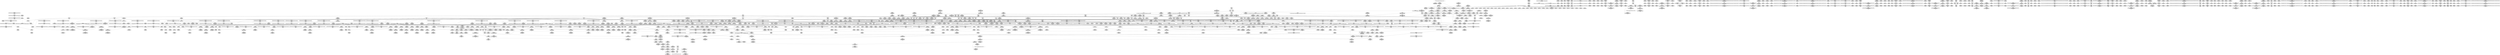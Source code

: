 digraph {
	CE0x5944bf0 [shape=record,shape=Mrecord,label="{CE0x5944bf0|get_current:_tmp2}"]
	CE0x59620c0 [shape=record,shape=Mrecord,label="{CE0x59620c0|GLOBAL:_cred_sid|*Constant*}"]
	CE0x5961160 [shape=record,shape=Mrecord,label="{CE0x5961160|i64_3|*Constant*|*SummSource*}"]
	CE0x599e1d0 [shape=record,shape=Mrecord,label="{CE0x599e1d0|i64*_getelementptr_inbounds_(_4_x_i64_,_4_x_i64_*___llvm_gcov_ctr134,_i64_0,_i64_1)|*Constant*|*SummSource*}"]
	CE0x5921770 [shape=record,shape=Mrecord,label="{CE0x5921770|selinux_task_setnice:_call1|security/selinux/hooks.c,3600|*SummSource*}"]
	CE0x5a17a70 [shape=record,shape=Mrecord,label="{CE0x5a17a70|i64*_getelementptr_inbounds_(_4_x_i64_,_4_x_i64_*___llvm_gcov_ctr129,_i64_0,_i64_2)|*Constant*}"]
	CE0x593f040 [shape=record,shape=Mrecord,label="{CE0x593f040|current_sid:_tobool|security/selinux/hooks.c,218|*SummSource*}"]
	CE0x59552b0 [shape=record,shape=Mrecord,label="{CE0x59552b0|rcu_read_lock:_tmp15|include/linux/rcupdate.h,882|*SummSink*}"]
	CE0x5a19b60 [shape=record,shape=Mrecord,label="{CE0x5a19b60|void_(i32*,_i32,_i32*)*_asm_addl_$1,_%gs:$0_,_*m,ri,*m,_dirflag_,_fpsr_,_flags_}"]
	CE0x595e990 [shape=record,shape=Mrecord,label="{CE0x595e990|_call_void_mcount()_#3}"]
	CE0x59d0900 [shape=record,shape=Mrecord,label="{CE0x59d0900|__preempt_count_add:_val|Function::__preempt_count_add&Arg::val::|*SummSource*}"]
	CE0x598af10 [shape=record,shape=Mrecord,label="{CE0x598af10|task_sid:_tmp19|security/selinux/hooks.c,208}"]
	CE0x59c1150 [shape=record,shape=Mrecord,label="{CE0x59c1150|rcu_lock_acquire:_tmp1}"]
	CE0x7710680 [shape=record,shape=Mrecord,label="{CE0x7710680|VOIDTB_TE:_CE_4,8_}"]
	CE0x593b790 [shape=record,shape=Mrecord,label="{CE0x593b790|i64*_getelementptr_inbounds_(_13_x_i64_,_13_x_i64_*___llvm_gcov_ctr126,_i64_0,_i64_9)|*Constant*}"]
	CE0x5941c70 [shape=record,shape=Mrecord,label="{CE0x5941c70|rcu_read_unlock:_tmp14|include/linux/rcupdate.h,933|*SummSource*}"]
	CE0x5944b60 [shape=record,shape=Mrecord,label="{CE0x5944b60|i64*_getelementptr_inbounds_(_4_x_i64_,_4_x_i64_*___llvm_gcov_ctr128,_i64_0,_i64_1)|*Constant*}"]
	CE0x5997670 [shape=record,shape=Mrecord,label="{CE0x5997670|__rcu_read_lock:_bb|*SummSource*}"]
	CE0x5991f40 [shape=record,shape=Mrecord,label="{CE0x5991f40|task_sid:_tmp24|security/selinux/hooks.c,208|*SummSource*}"]
	CE0x59c2d20 [shape=record,shape=Mrecord,label="{CE0x59c2d20|cred_sid:_bb|*SummSink*}"]
	CE0x5964d30 [shape=record,shape=Mrecord,label="{CE0x5964d30|get_current:_tmp3|*SummSource*}"]
	CE0x5970bf0 [shape=record,shape=Mrecord,label="{CE0x5970bf0|cred_sid:_tmp4|*LoadInst*|security/selinux/hooks.c,196|*SummSource*}"]
	CE0x59a9cc0 [shape=record,shape=Mrecord,label="{CE0x59a9cc0|rcu_read_lock:_tmp2}"]
	CE0x5986a10 [shape=record,shape=Mrecord,label="{CE0x5986a10|GLOBAL:_rcu_lock_acquire|*Constant*|*SummSink*}"]
	CE0x595cab0 [shape=record,shape=Mrecord,label="{CE0x595cab0|task_sid:_call|security/selinux/hooks.c,208|*SummSource*}"]
	CE0x59937d0 [shape=record,shape=Mrecord,label="{CE0x59937d0|i32_208|*Constant*}"]
	CE0x5972b90 [shape=record,shape=Mrecord,label="{CE0x5972b90|%struct.task_struct*_(%struct.task_struct**)*_asm_movq_%gs:$_1:P_,$0_,_r,im,_dirflag_,_fpsr_,_flags_|*SummSource*}"]
	CE0x59b4620 [shape=record,shape=Mrecord,label="{CE0x59b4620|__preempt_count_add:_bb}"]
	CE0x508e0e0 [shape=record,shape=Mrecord,label="{CE0x508e0e0|2472:_%struct.cred*,_:_CRE:_elem_0:default:}"]
	CE0x593ec00 [shape=record,shape=Mrecord,label="{CE0x593ec00|current_sid:_land.lhs.true}"]
	CE0x59477d0 [shape=record,shape=Mrecord,label="{CE0x59477d0|current_sid:_tmp3|*SummSource*}"]
	CE0x5984ec0 [shape=record,shape=Mrecord,label="{CE0x5984ec0|rcu_read_lock:_tmp1|*SummSink*}"]
	CE0x6d56040 [shape=record,shape=Mrecord,label="{CE0x6d56040|i64_0|*Constant*|*SummSource*}"]
	CE0x59231d0 [shape=record,shape=Mrecord,label="{CE0x59231d0|current_has_perm:_tmp2|*SummSource*}"]
	CE0x5a3ae40 [shape=record,shape=Mrecord,label="{CE0x5a3ae40|__preempt_count_sub:_val|Function::__preempt_count_sub&Arg::val::|*SummSink*}"]
	CE0x598c890 [shape=record,shape=Mrecord,label="{CE0x598c890|cred_sid:_tmp3|*SummSink*}"]
	CE0x598cb30 [shape=record,shape=Mrecord,label="{CE0x598cb30|_call_void_mcount()_#3}"]
	CE0x599ef70 [shape=record,shape=Mrecord,label="{CE0x599ef70|i64*_getelementptr_inbounds_(_4_x_i64_,_4_x_i64_*___llvm_gcov_ctr130,_i64_0,_i64_3)|*Constant*|*SummSink*}"]
	CE0x5921f20 [shape=record,shape=Mrecord,label="{CE0x5921f20|current_has_perm:_tmp}"]
	CE0x592b470 [shape=record,shape=Mrecord,label="{CE0x592b470|current_sid:_tmp14|security/selinux/hooks.c,218|*SummSink*}"]
	CE0x5a027c0 [shape=record,shape=Mrecord,label="{CE0x5a027c0|rcu_lock_release:_tmp2|*SummSink*}"]
	CE0x5923240 [shape=record,shape=Mrecord,label="{CE0x5923240|current_has_perm:_tmp2|*SummSink*}"]
	CE0x5975450 [shape=record,shape=Mrecord,label="{CE0x5975450|task_sid:_tmp16|security/selinux/hooks.c,208|*SummSink*}"]
	CE0x59728d0 [shape=record,shape=Mrecord,label="{CE0x59728d0|task_sid:_tobool|security/selinux/hooks.c,208|*SummSource*}"]
	CE0x597e3d0 [shape=record,shape=Mrecord,label="{CE0x597e3d0|rcu_read_unlock:_entry}"]
	CE0x595df80 [shape=record,shape=Mrecord,label="{CE0x595df80|0:_i8,_:_GCMR_current_sid.__warned_internal_global_i8_0,_section_.data.unlikely_,_align_1:_elem_0:default:}"]
	CE0x5942ec0 [shape=record,shape=Mrecord,label="{CE0x5942ec0|i32_1|*Constant*|*SummSource*}"]
	CE0x5962800 [shape=record,shape=Mrecord,label="{CE0x5962800|cred_sid:_cred|Function::cred_sid&Arg::cred::|*SummSource*}"]
	CE0x59925f0 [shape=record,shape=Mrecord,label="{CE0x59925f0|task_sid:_tmp23|security/selinux/hooks.c,208|*SummSink*}"]
	CE0x5a1a0b0 [shape=record,shape=Mrecord,label="{CE0x5a1a0b0|__rcu_read_unlock:_tmp6|include/linux/rcupdate.h,245|*SummSink*}"]
	CE0x5988860 [shape=record,shape=Mrecord,label="{CE0x5988860|rcu_read_lock:_tmp4|include/linux/rcupdate.h,882|*SummSource*}"]
	CE0x59fe630 [shape=record,shape=Mrecord,label="{CE0x59fe630|__rcu_read_unlock:_tmp6|include/linux/rcupdate.h,245}"]
	CE0x59186d0 [shape=record,shape=Mrecord,label="{CE0x59186d0|i16_2|*Constant*}"]
	CE0x5991ed0 [shape=record,shape=Mrecord,label="{CE0x5991ed0|task_sid:_tmp22|security/selinux/hooks.c,208|*SummSink*}"]
	CE0x5987290 [shape=record,shape=Mrecord,label="{CE0x5987290|GLOBAL:___llvm_gcov_ctr127|Global_var:__llvm_gcov_ctr127|*SummSource*}"]
	CE0x5962be0 [shape=record,shape=Mrecord,label="{CE0x5962be0|_ret_i32_%tmp6,_!dbg_!27716|security/selinux/hooks.c,197|*SummSource*}"]
	CE0x595fe80 [shape=record,shape=Mrecord,label="{CE0x595fe80|task_sid:_tmp4|*LoadInst*|security/selinux/hooks.c,208}"]
	CE0x5986460 [shape=record,shape=Mrecord,label="{CE0x5986460|task_sid:_tmp15|security/selinux/hooks.c,208}"]
	CE0x5915660 [shape=record,shape=Mrecord,label="{CE0x5915660|GLOBAL:_current_sid|*Constant*|*SummSource*}"]
	CE0x59714c0 [shape=record,shape=Mrecord,label="{CE0x59714c0|_call_void___rcu_read_lock()_#10,_!dbg_!27710|include/linux/rcupdate.h,879|*SummSource*}"]
	CE0x5995e20 [shape=record,shape=Mrecord,label="{CE0x5995e20|GLOBAL:___rcu_read_unlock|*Constant*}"]
	CE0x5965100 [shape=record,shape=Mrecord,label="{CE0x5965100|task_sid:_tmp17|security/selinux/hooks.c,208|*SummSink*}"]
	CE0x5971580 [shape=record,shape=Mrecord,label="{CE0x5971580|_call_void___rcu_read_lock()_#10,_!dbg_!27710|include/linux/rcupdate.h,879|*SummSink*}"]
	CE0x59a6bd0 [shape=record,shape=Mrecord,label="{CE0x59a6bd0|cred_sid:_tmp4|*LoadInst*|security/selinux/hooks.c,196|*SummSink*}"]
	CE0x5939e00 [shape=record,shape=Mrecord,label="{CE0x5939e00|current_sid:_tmp20|security/selinux/hooks.c,218|*SummSink*}"]
	CE0x5923c70 [shape=record,shape=Mrecord,label="{CE0x5923c70|i64*_getelementptr_inbounds_(_2_x_i64_,_2_x_i64_*___llvm_gcov_ctr136,_i64_0,_i64_0)|*Constant*|*SummSink*}"]
	CE0x5934a80 [shape=record,shape=Mrecord,label="{CE0x5934a80|current_has_perm:_entry|*SummSource*}"]
	CE0x5929710 [shape=record,shape=Mrecord,label="{CE0x5929710|avc_has_perm:_requested|Function::avc_has_perm&Arg::requested::|*SummSink*}"]
	CE0x595a8f0 [shape=record,shape=Mrecord,label="{CE0x595a8f0|current_sid:_tmp22|security/selinux/hooks.c,218|*SummSink*}"]
	CE0x592a4c0 [shape=record,shape=Mrecord,label="{CE0x592a4c0|current_sid:_do.body}"]
	CE0x597e200 [shape=record,shape=Mrecord,label="{CE0x597e200|GLOBAL:_rcu_read_unlock|*Constant*|*SummSource*}"]
	CE0x5992b10 [shape=record,shape=Mrecord,label="{CE0x5992b10|i64*_getelementptr_inbounds_(_13_x_i64_,_13_x_i64_*___llvm_gcov_ctr126,_i64_0,_i64_11)|*Constant*}"]
	CE0x5a167f0 [shape=record,shape=Mrecord,label="{CE0x5a167f0|rcu_lock_release:_bb|*SummSource*}"]
	CE0x5916770 [shape=record,shape=Mrecord,label="{CE0x5916770|current_has_perm:_call|security/selinux/hooks.c,1542}"]
	CE0x59c1e80 [shape=record,shape=Mrecord,label="{CE0x59c1e80|rcu_read_lock:_tmp22|include/linux/rcupdate.h,884|*SummSink*}"]
	CE0x59fe9c0 [shape=record,shape=Mrecord,label="{CE0x59fe9c0|__rcu_read_unlock:_tmp1}"]
	CE0x5a035e0 [shape=record,shape=Mrecord,label="{CE0x5a035e0|__rcu_read_unlock:_tmp3|*SummSink*}"]
	CE0x5984690 [shape=record,shape=Mrecord,label="{CE0x5984690|i64_7|*Constant*}"]
	CE0x5923f30 [shape=record,shape=Mrecord,label="{CE0x5923f30|selinux_task_setnice:_tmp2|security/selinux/hooks.c,3597}"]
	CE0x59c4ea0 [shape=record,shape=Mrecord,label="{CE0x59c4ea0|rcu_read_unlock:_do.body|*SummSource*}"]
	CE0x59a5720 [shape=record,shape=Mrecord,label="{CE0x59a5720|rcu_read_lock:_tmp3}"]
	CE0x5944300 [shape=record,shape=Mrecord,label="{CE0x5944300|current_sid:_tmp24|security/selinux/hooks.c,220|*SummSource*}"]
	CE0x5906b10 [shape=record,shape=Mrecord,label="{CE0x5906b10|current_has_perm:_tmp3}"]
	CE0x5929f30 [shape=record,shape=Mrecord,label="{CE0x5929f30|%struct.common_audit_data*_null|*Constant*|*SummSink*}"]
	CE0x59412e0 [shape=record,shape=Mrecord,label="{CE0x59412e0|current_sid:_land.lhs.true2|*SummSource*}"]
	CE0x5928f50 [shape=record,shape=Mrecord,label="{CE0x5928f50|GLOBAL:_lockdep_rcu_suspicious|*Constant*}"]
	CE0x59a6580 [shape=record,shape=Mrecord,label="{CE0x59a6580|rcu_read_lock:_bb|*SummSink*}"]
	CE0x5918eb0 [shape=record,shape=Mrecord,label="{CE0x5918eb0|avc_has_perm:_requested|Function::avc_has_perm&Arg::requested::}"]
	CE0x598a3b0 [shape=record,shape=Mrecord,label="{CE0x598a3b0|rcu_read_lock:_land.lhs.true|*SummSource*}"]
	CE0x59238f0 [shape=record,shape=Mrecord,label="{CE0x59238f0|i64*_getelementptr_inbounds_(_13_x_i64_,_13_x_i64_*___llvm_gcov_ctr126,_i64_0,_i64_0)|*Constant*}"]
	CE0x59c3340 [shape=record,shape=Mrecord,label="{CE0x59c3340|cred_sid:_sid|security/selinux/hooks.c,197|*SummSource*}"]
	CE0x5988930 [shape=record,shape=Mrecord,label="{CE0x5988930|rcu_read_lock:_tmp4|include/linux/rcupdate.h,882|*SummSink*}"]
	CE0x59a9ef0 [shape=record,shape=Mrecord,label="{CE0x59a9ef0|i64*_getelementptr_inbounds_(_2_x_i64_,_2_x_i64_*___llvm_gcov_ctr98,_i64_0,_i64_0)|*Constant*|*SummSink*}"]
	CE0x593d300 [shape=record,shape=Mrecord,label="{CE0x593d300|task_sid:_tmp27|security/selinux/hooks.c,208|*SummSink*}"]
	CE0x59d1ee0 [shape=record,shape=Mrecord,label="{CE0x59d1ee0|rcu_read_unlock:_tmp17|include/linux/rcupdate.h,933|*SummSource*}"]
	CE0x5913020 [shape=record,shape=Mrecord,label="{CE0x5913020|selinux_task_setnice:_tmp10|security/selinux/hooks.c,3601}"]
	CE0x592e080 [shape=record,shape=Mrecord,label="{CE0x592e080|current_sid:_tmp8|security/selinux/hooks.c,218|*SummSource*}"]
	CE0x59a4720 [shape=record,shape=Mrecord,label="{CE0x59a4720|rcu_read_lock:_land.lhs.true2}"]
	CE0x5a101c0 [shape=record,shape=Mrecord,label="{CE0x5a101c0|i64*_getelementptr_inbounds_(_4_x_i64_,_4_x_i64_*___llvm_gcov_ctr134,_i64_0,_i64_2)|*Constant*}"]
	CE0x591b020 [shape=record,shape=Mrecord,label="{CE0x591b020|i64*_getelementptr_inbounds_(_11_x_i64_,_11_x_i64_*___llvm_gcov_ctr125,_i64_0,_i64_6)|*Constant*}"]
	CE0x5965490 [shape=record,shape=Mrecord,label="{CE0x5965490|i64*_getelementptr_inbounds_(_13_x_i64_,_13_x_i64_*___llvm_gcov_ctr126,_i64_0,_i64_8)|*Constant*|*SummSource*}"]
	CE0x5946490 [shape=record,shape=Mrecord,label="{CE0x5946490|current_sid:_tmp18|security/selinux/hooks.c,218}"]
	CE0x5935f90 [shape=record,shape=Mrecord,label="{CE0x5935f90|selinux_task_setnice:_tmp7|security/selinux/hooks.c,3598}"]
	CE0x5972670 [shape=record,shape=Mrecord,label="{CE0x5972670|rcu_read_lock:_tobool|include/linux/rcupdate.h,882|*SummSource*}"]
	CE0x59d2c50 [shape=record,shape=Mrecord,label="{CE0x59d2c50|rcu_read_unlock:_tmp5|include/linux/rcupdate.h,933}"]
	CE0x591c840 [shape=record,shape=Mrecord,label="{CE0x591c840|GLOBAL:_current_has_perm|*Constant*|*SummSink*}"]
	CE0x59aa230 [shape=record,shape=Mrecord,label="{CE0x59aa230|_call_void_mcount()_#3|*SummSource*}"]
	CE0x592d270 [shape=record,shape=Mrecord,label="{CE0x592d270|VOIDTB_TE:_CE_36,40_}"]
	CE0x59c5710 [shape=record,shape=Mrecord,label="{CE0x59c5710|rcu_read_unlock:_if.end|*SummSource*}"]
	CE0x5986b60 [shape=record,shape=Mrecord,label="{CE0x5986b60|task_sid:_tmp}"]
	CE0x59bfe20 [shape=record,shape=Mrecord,label="{CE0x59bfe20|rcu_read_unlock:_tmp2}"]
	CE0x59bbfe0 [shape=record,shape=Mrecord,label="{CE0x59bbfe0|_call_void_lockdep_rcu_suspicious(i8*_getelementptr_inbounds_(_25_x_i8_,_25_x_i8_*_.str45,_i32_0,_i32_0),_i32_934,_i8*_getelementptr_inbounds_(_44_x_i8_,_44_x_i8_*_.str47,_i32_0,_i32_0))_#10,_!dbg_!27726|include/linux/rcupdate.h,933}"]
	CE0x59449e0 [shape=record,shape=Mrecord,label="{CE0x59449e0|__rcu_read_lock:_tmp1|*SummSink*}"]
	CE0x59710b0 [shape=record,shape=Mrecord,label="{CE0x59710b0|i32_22|*Constant*}"]
	CE0x59c5d70 [shape=record,shape=Mrecord,label="{CE0x59c5d70|i8*_getelementptr_inbounds_(_42_x_i8_,_42_x_i8_*_.str46,_i32_0,_i32_0)|*Constant*|*SummSink*}"]
	CE0x5999530 [shape=record,shape=Mrecord,label="{CE0x5999530|rcu_lock_acquire:_tmp4|include/linux/rcupdate.h,418|*SummSource*}"]
	CE0x597dc80 [shape=record,shape=Mrecord,label="{CE0x597dc80|_call_void_rcu_read_unlock()_#10,_!dbg_!27748|security/selinux/hooks.c,209}"]
	CE0x59fc290 [shape=record,shape=Mrecord,label="{CE0x59fc290|__rcu_read_lock:_do.end|*SummSource*}"]
	CE0x5914590 [shape=record,shape=Mrecord,label="{CE0x5914590|i64*_getelementptr_inbounds_(_11_x_i64_,_11_x_i64_*___llvm_gcov_ctr125,_i64_0,_i64_8)|*Constant*|*SummSource*}"]
	CE0x59896b0 [shape=record,shape=Mrecord,label="{CE0x59896b0|task_sid:_tmp1|*SummSink*}"]
	CE0x59c1050 [shape=record,shape=Mrecord,label="{CE0x59c1050|rcu_lock_acquire:_tmp|*SummSink*}"]
	CE0x59dc210 [shape=record,shape=Mrecord,label="{CE0x59dc210|__preempt_count_add:_entry}"]
	CE0x59fde30 [shape=record,shape=Mrecord,label="{CE0x59fde30|_call_void_mcount()_#3|*SummSource*}"]
	CE0x598b130 [shape=record,shape=Mrecord,label="{CE0x598b130|task_sid:_tmp19|security/selinux/hooks.c,208|*SummSink*}"]
	CE0x59c7bc0 [shape=record,shape=Mrecord,label="{CE0x59c7bc0|rcu_read_unlock:_tmp7|include/linux/rcupdate.h,933|*SummSink*}"]
	CE0x592ef10 [shape=record,shape=Mrecord,label="{CE0x592ef10|current_has_perm:_entry|*SummSink*}"]
	CE0x59977f0 [shape=record,shape=Mrecord,label="{CE0x59977f0|__rcu_read_lock:_bb|*SummSink*}"]
	CE0x5913260 [shape=record,shape=Mrecord,label="{CE0x5913260|GLOBAL:___llvm_gcov_ctr125|Global_var:__llvm_gcov_ctr125|*SummSource*}"]
	CE0x5989930 [shape=record,shape=Mrecord,label="{CE0x5989930|i64*_getelementptr_inbounds_(_13_x_i64_,_13_x_i64_*___llvm_gcov_ctr126,_i64_0,_i64_1)|*Constant*}"]
	CE0x5a1eff0 [shape=record,shape=Mrecord,label="{CE0x5a1eff0|_call_void_asm_addl_$1,_%gs:$0_,_*m,ri,*m,_dirflag_,_fpsr_,_flags_(i32*___preempt_count,_i32_%sub,_i32*___preempt_count)_#3,_!dbg_!27717,_!srcloc_!27718|./arch/x86/include/asm/preempt.h,77}"]
	CE0x59bd180 [shape=record,shape=Mrecord,label="{CE0x59bd180|rcu_read_unlock:_tobool1|include/linux/rcupdate.h,933|*SummSource*}"]
	CE0x592e8c0 [shape=record,shape=Mrecord,label="{CE0x592e8c0|selinux_task_setnice:_tmp2|security/selinux/hooks.c,3597|*SummSink*}"]
	CE0x5961f90 [shape=record,shape=Mrecord,label="{CE0x5961f90|task_sid:_tmp5|security/selinux/hooks.c,208|*SummSource*}"]
	CE0x5985320 [shape=record,shape=Mrecord,label="{CE0x5985320|task_sid:_do.end}"]
	CE0x598c150 [shape=record,shape=Mrecord,label="{CE0x598c150|i64*_getelementptr_inbounds_(_2_x_i64_,_2_x_i64_*___llvm_gcov_ctr131,_i64_0,_i64_0)|*Constant*}"]
	CE0x59cde70 [shape=record,shape=Mrecord,label="{CE0x59cde70|_call_void_lock_acquire(%struct.lockdep_map*_%map,_i32_0,_i32_0,_i32_2,_i32_0,_%struct.lockdep_map*_null,_i64_ptrtoint_(i8*_blockaddress(_rcu_lock_acquire,_%__here)_to_i64))_#10,_!dbg_!27716|include/linux/rcupdate.h,418|*SummSink*}"]
	CE0x5960110 [shape=record,shape=Mrecord,label="{CE0x5960110|current_sid:_if.then|*SummSink*}"]
	CE0x5928b20 [shape=record,shape=Mrecord,label="{CE0x5928b20|i8*_getelementptr_inbounds_(_25_x_i8_,_25_x_i8_*_.str3,_i32_0,_i32_0)|*Constant*}"]
	CE0x5a1d650 [shape=record,shape=Mrecord,label="{CE0x5a1d650|rcu_lock_release:_tmp6}"]
	CE0x5985930 [shape=record,shape=Mrecord,label="{CE0x5985930|i64*_getelementptr_inbounds_(_11_x_i64_,_11_x_i64_*___llvm_gcov_ctr132,_i64_0,_i64_1)|*Constant*}"]
	CE0x59d4070 [shape=record,shape=Mrecord,label="{CE0x59d4070|rcu_read_unlock:_tmp6|include/linux/rcupdate.h,933|*SummSink*}"]
	CE0x59cc500 [shape=record,shape=Mrecord,label="{CE0x59cc500|get_current:_tmp|*SummSink*}"]
	CE0x593b620 [shape=record,shape=Mrecord,label="{CE0x593b620|i8*_getelementptr_inbounds_(_41_x_i8_,_41_x_i8_*_.str44,_i32_0,_i32_0)|*Constant*|*SummSink*}"]
	CE0x59cd510 [shape=record,shape=Mrecord,label="{CE0x59cd510|rcu_read_lock:_tmp10|include/linux/rcupdate.h,882|*SummSource*}"]
	CE0x5936120 [shape=record,shape=Mrecord,label="{CE0x5936120|selinux_task_setnice:_tmp7|security/selinux/hooks.c,3598|*SummSource*}"]
	CE0x59feb80 [shape=record,shape=Mrecord,label="{CE0x59feb80|_call_void_mcount()_#3|*SummSource*}"]
	CE0x59a60d0 [shape=record,shape=Mrecord,label="{CE0x59a60d0|i64*_getelementptr_inbounds_(_11_x_i64_,_11_x_i64_*___llvm_gcov_ctr127,_i64_0,_i64_0)|*Constant*|*SummSource*}"]
	CE0x5a12630 [shape=record,shape=Mrecord,label="{CE0x5a12630|_call_void_asm_addl_$1,_%gs:$0_,_*m,ri,*m,_dirflag_,_fpsr_,_flags_(i32*___preempt_count,_i32_%sub,_i32*___preempt_count)_#3,_!dbg_!27717,_!srcloc_!27718|./arch/x86/include/asm/preempt.h,77|*SummSource*}"]
	CE0x59c9360 [shape=record,shape=Mrecord,label="{CE0x59c9360|rcu_read_unlock:_do.end}"]
	CE0x59cdcd0 [shape=record,shape=Mrecord,label="{CE0x59cdcd0|GLOBAL:_lock_acquire|*Constant*}"]
	CE0x59bf8a0 [shape=record,shape=Mrecord,label="{CE0x59bf8a0|__rcu_read_lock:_tmp7|include/linux/rcupdate.h,240|*SummSink*}"]
	CE0x59b1bd0 [shape=record,shape=Mrecord,label="{CE0x59b1bd0|i64*_getelementptr_inbounds_(_4_x_i64_,_4_x_i64_*___llvm_gcov_ctr135,_i64_0,_i64_3)|*Constant*}"]
	CE0x5986c40 [shape=record,shape=Mrecord,label="{CE0x5986c40|task_sid:_tmp|*SummSource*}"]
	CE0x5994d10 [shape=record,shape=Mrecord,label="{CE0x5994d10|_call_void_rcu_lock_release(%struct.lockdep_map*_rcu_lock_map)_#10,_!dbg_!27733|include/linux/rcupdate.h,935|*SummSink*}"]
	CE0x593c6a0 [shape=record,shape=Mrecord,label="{CE0x593c6a0|task_sid:_land.lhs.true2|*SummSource*}"]
	CE0x59ccad0 [shape=record,shape=Mrecord,label="{CE0x59ccad0|i32_0|*Constant*}"]
	CE0x59930f0 [shape=record,shape=Mrecord,label="{CE0x59930f0|task_sid:_tmp25|security/selinux/hooks.c,208}"]
	CE0x5a52c00 [shape=record,shape=Mrecord,label="{CE0x5a52c00|__preempt_count_sub:_bb|*SummSink*}"]
	CE0x592afb0 [shape=record,shape=Mrecord,label="{CE0x592afb0|current_sid:_tmp13|security/selinux/hooks.c,218|*SummSource*}"]
	CE0x598c610 [shape=record,shape=Mrecord,label="{CE0x598c610|task_sid:_call3|security/selinux/hooks.c,208|*SummSource*}"]
	CE0x59ff800 [shape=record,shape=Mrecord,label="{CE0x59ff800|rcu_lock_acquire:_bb}"]
	CE0x5941420 [shape=record,shape=Mrecord,label="{CE0x5941420|current_sid:_bb|*SummSink*}"]
	CE0x598a940 [shape=record,shape=Mrecord,label="{CE0x598a940|task_sid:_tmp10|security/selinux/hooks.c,208}"]
	CE0x5944170 [shape=record,shape=Mrecord,label="{CE0x5944170|current_sid:_tmp24|security/selinux/hooks.c,220}"]
	CE0x59280b0 [shape=record,shape=Mrecord,label="{CE0x59280b0|i8_1|*Constant*|*SummSink*}"]
	CE0x591ea60 [shape=record,shape=Mrecord,label="{CE0x591ea60|get_current:_tmp1|*SummSource*}"]
	CE0x5956440 [shape=record,shape=Mrecord,label="{CE0x5956440|rcu_read_lock:_tmp18|include/linux/rcupdate.h,882|*SummSink*}"]
	CE0x59395c0 [shape=record,shape=Mrecord,label="{CE0x59395c0|i64*_getelementptr_inbounds_(_11_x_i64_,_11_x_i64_*___llvm_gcov_ctr125,_i64_0,_i64_10)|*Constant*|*SummSink*}"]
	CE0x5920c60 [shape=record,shape=Mrecord,label="{CE0x5920c60|i64*_getelementptr_inbounds_(_6_x_i64_,_6_x_i64_*___llvm_gcov_ctr283,_i64_0,_i64_4)|*Constant*|*SummSink*}"]
	CE0x593ee00 [shape=record,shape=Mrecord,label="{CE0x593ee00|current_sid:_if.then}"]
	CE0x59dc040 [shape=record,shape=Mrecord,label="{CE0x59dc040|GLOBAL:___preempt_count_add|*Constant*|*SummSink*}"]
	CE0x59aec70 [shape=record,shape=Mrecord,label="{CE0x59aec70|__preempt_count_sub:_sub|./arch/x86/include/asm/preempt.h,77|*SummSource*}"]
	CE0x59b3150 [shape=record,shape=Mrecord,label="{CE0x59b3150|i64*_getelementptr_inbounds_(_4_x_i64_,_4_x_i64_*___llvm_gcov_ctr135,_i64_0,_i64_1)|*Constant*}"]
	CE0x59c4240 [shape=record,shape=Mrecord,label="{CE0x59c4240|__rcu_read_lock:_tmp7|include/linux/rcupdate.h,240}"]
	CE0x591caf0 [shape=record,shape=Mrecord,label="{CE0x591caf0|_call_void_mcount()_#3|*SummSource*}"]
	CE0x59b82f0 [shape=record,shape=Mrecord,label="{CE0x59b82f0|__preempt_count_add:_tmp6|./arch/x86/include/asm/preempt.h,73}"]
	CE0x599da70 [shape=record,shape=Mrecord,label="{CE0x599da70|rcu_lock_release:_tmp4|include/linux/rcupdate.h,423|*SummSource*}"]
	CE0x5937630 [shape=record,shape=Mrecord,label="{CE0x5937630|get_current:_tmp4|./arch/x86/include/asm/current.h,14}"]
	CE0x5983430 [shape=record,shape=Mrecord,label="{CE0x5983430|task_sid:_tmp12|security/selinux/hooks.c,208|*SummSource*}"]
	CE0x591d330 [shape=record,shape=Mrecord,label="{CE0x591d330|i32_512|*Constant*|*SummSink*}"]
	CE0x59b9d80 [shape=record,shape=Mrecord,label="{CE0x59b9d80|rcu_read_unlock:_tmp6|include/linux/rcupdate.h,933}"]
	CE0x597e440 [shape=record,shape=Mrecord,label="{CE0x597e440|rcu_read_unlock:_entry|*SummSink*}"]
	CE0x59fc680 [shape=record,shape=Mrecord,label="{CE0x59fc680|__preempt_count_sub:_tmp6|./arch/x86/include/asm/preempt.h,78|*SummSource*}"]
	CE0x5932a90 [shape=record,shape=Mrecord,label="{CE0x5932a90|selinux_task_setnice:_tmp1|*SummSink*}"]
	CE0x5989320 [shape=record,shape=Mrecord,label="{CE0x5989320|get_current:_tmp4|./arch/x86/include/asm/current.h,14|*SummSource*}"]
	CE0x59fd210 [shape=record,shape=Mrecord,label="{CE0x59fd210|__preempt_count_add:_tmp3|*SummSource*}"]
	CE0x59d2170 [shape=record,shape=Mrecord,label="{CE0x59d2170|rcu_read_unlock:_tmp17|include/linux/rcupdate.h,933|*SummSink*}"]
	CE0x59c7920 [shape=record,shape=Mrecord,label="{CE0x59c7920|rcu_read_unlock:_tmp7|include/linux/rcupdate.h,933}"]
	CE0x5a3ee10 [shape=record,shape=Mrecord,label="{CE0x5a3ee10|__preempt_count_sub:_tmp2|*SummSource*}"]
	CE0x5991550 [shape=record,shape=Mrecord,label="{CE0x5991550|task_sid:_tmp21|security/selinux/hooks.c,208|*SummSource*}"]
	CE0x5a14680 [shape=record,shape=Mrecord,label="{CE0x5a14680|_call_void_lock_release(%struct.lockdep_map*_%map,_i32_1,_i64_ptrtoint_(i8*_blockaddress(_rcu_lock_release,_%__here)_to_i64))_#10,_!dbg_!27716|include/linux/rcupdate.h,423}"]
	CE0x597fb00 [shape=record,shape=Mrecord,label="{CE0x597fb00|GLOBAL:_rcu_read_lock.__warned|Global_var:rcu_read_lock.__warned|*SummSink*}"]
	CE0x5a0fb40 [shape=record,shape=Mrecord,label="{CE0x5a0fb40|__rcu_read_unlock:_do.end|*SummSource*}"]
	CE0x59827a0 [shape=record,shape=Mrecord,label="{CE0x59827a0|GLOBAL:_current_task|Global_var:current_task}"]
	CE0x591d850 [shape=record,shape=Mrecord,label="{CE0x591d850|i32_0|*Constant*}"]
	CE0x5a15290 [shape=record,shape=Mrecord,label="{CE0x5a15290|GLOBAL:_lock_release|*Constant*|*SummSource*}"]
	CE0x5985b40 [shape=record,shape=Mrecord,label="{CE0x5985b40|rcu_read_lock:_bb}"]
	CE0x5994250 [shape=record,shape=Mrecord,label="{CE0x5994250|_call_void___preempt_count_add(i32_1)_#10,_!dbg_!27711|include/linux/rcupdate.h,239|*SummSource*}"]
	CE0x5a400d0 [shape=record,shape=Mrecord,label="{CE0x5a400d0|__preempt_count_add:_tmp5|./arch/x86/include/asm/preempt.h,72|*SummSink*}"]
	CE0x5938ff0 [shape=record,shape=Mrecord,label="{CE0x5938ff0|selinux_task_setnice:_tmp9|security/selinux/hooks.c,3600|*SummSink*}"]
	CE0x59542d0 [shape=record,shape=Mrecord,label="{CE0x59542d0|__rcu_read_lock:_tmp1}"]
	CE0x59886c0 [shape=record,shape=Mrecord,label="{CE0x59886c0|rcu_read_lock:_tmp4|include/linux/rcupdate.h,882}"]
	CE0x5a13da0 [shape=record,shape=Mrecord,label="{CE0x5a13da0|rcu_lock_acquire:_tmp4|include/linux/rcupdate.h,418|*SummSink*}"]
	CE0x5a16b00 [shape=record,shape=Mrecord,label="{CE0x5a16b00|__rcu_read_unlock:_tmp|*SummSink*}"]
	CE0x59a94c0 [shape=record,shape=Mrecord,label="{CE0x59a94c0|GLOBAL:_rcu_lock_acquire|*Constant*|*SummSource*}"]
	CE0x597e270 [shape=record,shape=Mrecord,label="{CE0x597e270|rcu_read_unlock:_entry|*SummSource*}"]
	CE0x5965880 [shape=record,shape=Mrecord,label="{CE0x5965880|i64*_getelementptr_inbounds_(_11_x_i64_,_11_x_i64_*___llvm_gcov_ctr125,_i64_0,_i64_8)|*Constant*|*SummSink*}"]
	CE0x5988cc0 [shape=record,shape=Mrecord,label="{CE0x5988cc0|i64*_getelementptr_inbounds_(_2_x_i64_,_2_x_i64_*___llvm_gcov_ctr98,_i64_0,_i64_1)|*Constant*|*SummSource*}"]
	CE0x59bdd90 [shape=record,shape=Mrecord,label="{CE0x59bdd90|__rcu_read_lock:_tmp4|include/linux/rcupdate.h,239}"]
	CE0x5a174d0 [shape=record,shape=Mrecord,label="{CE0x5a174d0|__preempt_count_add:_tmp7|./arch/x86/include/asm/preempt.h,73|*SummSource*}"]
	CE0x7710610 [shape=record,shape=Mrecord,label="{CE0x7710610|VOIDTB_TE:_CE_0,4_}"]
	CE0x596fd70 [shape=record,shape=Mrecord,label="{CE0x596fd70|GLOBAL:___rcu_read_lock|*Constant*|*SummSink*}"]
	CE0x59381f0 [shape=record,shape=Mrecord,label="{CE0x59381f0|current_has_perm:_tmp|*SummSink*}"]
	CE0x5930000 [shape=record,shape=Mrecord,label="{CE0x5930000|GLOBAL:___llvm_gcov_ctr283|Global_var:__llvm_gcov_ctr283}"]
	CE0x59fe3b0 [shape=record,shape=Mrecord,label="{CE0x59fe3b0|__preempt_count_add:_tmp1|*SummSource*}"]
	CE0x5938360 [shape=record,shape=Mrecord,label="{CE0x5938360|current_has_perm:_tmp1}"]
	CE0x5994e80 [shape=record,shape=Mrecord,label="{CE0x5994e80|rcu_lock_release:_entry|*SummSource*}"]
	CE0x595b390 [shape=record,shape=Mrecord,label="{CE0x595b390|current_sid:_tmp4|security/selinux/hooks.c,218|*SummSink*}"]
	CE0x5a11550 [shape=record,shape=Mrecord,label="{CE0x5a11550|i8*_undef|*Constant*|*SummSink*}"]
	CE0x59cdfe0 [shape=record,shape=Mrecord,label="{CE0x59cdfe0|i64*_getelementptr_inbounds_(_4_x_i64_,_4_x_i64_*___llvm_gcov_ctr130,_i64_0,_i64_3)|*Constant*}"]
	CE0x5982ab0 [shape=record,shape=Mrecord,label="{CE0x5982ab0|_call_void_mcount()_#3|*SummSource*}"]
	CE0x598b020 [shape=record,shape=Mrecord,label="{CE0x598b020|task_sid:_tmp19|security/selinux/hooks.c,208|*SummSource*}"]
	CE0x5962220 [shape=record,shape=Mrecord,label="{CE0x5962220|GLOBAL:_cred_sid|*Constant*|*SummSource*}"]
	CE0x59329b0 [shape=record,shape=Mrecord,label="{CE0x59329b0|i64_1|*Constant*|*SummSink*}"]
	CE0x5988260 [shape=record,shape=Mrecord,label="{CE0x5988260|__rcu_read_lock:_tmp1|*SummSource*}"]
	CE0x59639a0 [shape=record,shape=Mrecord,label="{CE0x59639a0|COLLAPSED:_GCMRE___llvm_gcov_ctr125_internal_global_11_x_i64_zeroinitializer:_elem_0:default:}"]
	"CONST[source:2(external),value:2(dynamic)][purpose:{subject}]"
	CE0x59a1bc0 [shape=record,shape=Mrecord,label="{CE0x59a1bc0|__preempt_count_sub:_tmp7|./arch/x86/include/asm/preempt.h,78|*SummSource*}"]
	CE0x59b4760 [shape=record,shape=Mrecord,label="{CE0x59b4760|__preempt_count_sub:_tmp1}"]
	CE0x5983560 [shape=record,shape=Mrecord,label="{CE0x5983560|task_sid:_tmp12|security/selinux/hooks.c,208|*SummSink*}"]
	CE0x59bf7d0 [shape=record,shape=Mrecord,label="{CE0x59bf7d0|__rcu_read_lock:_tmp6|include/linux/rcupdate.h,240|*SummSink*}"]
	CE0x5a40c40 [shape=record,shape=Mrecord,label="{CE0x5a40c40|__preempt_count_add:_do.end|*SummSink*}"]
	CE0x5972a30 [shape=record,shape=Mrecord,label="{CE0x5972a30|task_sid:_real_cred|security/selinux/hooks.c,208}"]
	CE0x5922620 [shape=record,shape=Mrecord,label="{CE0x5922620|VOIDTB_TE:_CE_8,16_}"]
	CE0x59b9200 [shape=record,shape=Mrecord,label="{CE0x59b9200|rcu_read_unlock:_tmp8|include/linux/rcupdate.h,933|*SummSink*}"]
	CE0x5a1a320 [shape=record,shape=Mrecord,label="{CE0x5a1a320|__rcu_read_unlock:_tmp7|include/linux/rcupdate.h,245|*SummSink*}"]
	CE0x593b800 [shape=record,shape=Mrecord,label="{CE0x593b800|i64*_getelementptr_inbounds_(_13_x_i64_,_13_x_i64_*___llvm_gcov_ctr126,_i64_0,_i64_9)|*Constant*|*SummSource*}"]
	CE0x5913a60 [shape=record,shape=Mrecord,label="{CE0x5913a60|i64*_getelementptr_inbounds_(_13_x_i64_,_13_x_i64_*___llvm_gcov_ctr126,_i64_0,_i64_1)|*Constant*|*SummSink*}"]
	CE0x592af40 [shape=record,shape=Mrecord,label="{CE0x592af40|current_sid:_tmp13|security/selinux/hooks.c,218}"]
	CE0x5980d80 [shape=record,shape=Mrecord,label="{CE0x5980d80|rcu_read_lock:_entry|*SummSink*}"]
	CE0x591a380 [shape=record,shape=Mrecord,label="{CE0x591a380|i64_5|*Constant*|*SummSource*}"]
	CE0x5921580 [shape=record,shape=Mrecord,label="{CE0x5921580|selinux_task_setnice:_tmp9|security/selinux/hooks.c,3600|*SummSource*}"]
	CE0x59c2a80 [shape=record,shape=Mrecord,label="{CE0x59c2a80|cred_sid:_bb}"]
	CE0x59d50d0 [shape=record,shape=Mrecord,label="{CE0x59d50d0|rcu_lock_release:_tmp3}"]
	CE0x5945b80 [shape=record,shape=Mrecord,label="{CE0x5945b80|i32_218|*Constant*|*SummSink*}"]
	CE0x59bde00 [shape=record,shape=Mrecord,label="{CE0x59bde00|__rcu_read_lock:_tmp4|include/linux/rcupdate.h,239|*SummSource*}"]
	CE0x59ba440 [shape=record,shape=Mrecord,label="{CE0x59ba440|rcu_read_unlock:_tmp10|include/linux/rcupdate.h,933|*SummSink*}"]
	CE0x5960f30 [shape=record,shape=Mrecord,label="{CE0x5960f30|task_sid:_tmp2|*SummSink*}"]
	CE0x5995be0 [shape=record,shape=Mrecord,label="{CE0x5995be0|rcu_lock_release:_map|Function::rcu_lock_release&Arg::map::|*SummSink*}"]
	CE0x595ed60 [shape=record,shape=Mrecord,label="{CE0x595ed60|task_sid:_tmp4|*LoadInst*|security/selinux/hooks.c,208|*SummSink*}"]
	CE0x5a3a3b0 [shape=record,shape=Mrecord,label="{CE0x5a3a3b0|__preempt_count_add:_tmp2|*SummSource*}"]
	CE0x59173a0 [shape=record,shape=Mrecord,label="{CE0x59173a0|VOIDTB_TE:_CE_128,136_}"]
	CE0x59aa340 [shape=record,shape=Mrecord,label="{CE0x59aa340|_call_void_mcount()_#3|*SummSink*}"]
	CE0x598cba0 [shape=record,shape=Mrecord,label="{CE0x598cba0|_call_void_mcount()_#3|*SummSource*}"]
	CE0x591cff0 [shape=record,shape=Mrecord,label="{CE0x591cff0|i32_512|*Constant*}"]
	CE0x59421c0 [shape=record,shape=Mrecord,label="{CE0x59421c0|rcu_read_lock:_tmp13|include/linux/rcupdate.h,882|*SummSink*}"]
	CE0x5924400 [shape=record,shape=Mrecord,label="{CE0x5924400|selinux_task_setnice:_tmp5|security/selinux/hooks.c,3597|*SummSource*}"]
	CE0x59b6cc0 [shape=record,shape=Mrecord,label="{CE0x59b6cc0|rcu_read_unlock:_tmp1|*SummSink*}"]
	CE0x5a414e0 [shape=record,shape=Mrecord,label="{CE0x5a414e0|__preempt_count_add:_tmp7|./arch/x86/include/asm/preempt.h,73}"]
	CE0x5963930 [shape=record,shape=Mrecord,label="{CE0x5963930|current_sid:_tmp}"]
	CE0x5981770 [shape=record,shape=Mrecord,label="{CE0x5981770|rcu_lock_acquire:_entry|*SummSource*}"]
	CE0x5918bb0 [shape=record,shape=Mrecord,label="{CE0x5918bb0|avc_has_perm:_tclass|Function::avc_has_perm&Arg::tclass::|*SummSink*}"]
	CE0x59dbb90 [shape=record,shape=Mrecord,label="{CE0x59dbb90|i8*_getelementptr_inbounds_(_44_x_i8_,_44_x_i8_*_.str47,_i32_0,_i32_0)|*Constant*|*SummSink*}"]
	CE0x597fe70 [shape=record,shape=Mrecord,label="{CE0x597fe70|task_sid:_do.end6}"]
	CE0x5a1ac50 [shape=record,shape=Mrecord,label="{CE0x5a1ac50|__preempt_count_add:_do.end}"]
	CE0x59a0c30 [shape=record,shape=Mrecord,label="{CE0x59a0c30|i64*_getelementptr_inbounds_(_4_x_i64_,_4_x_i64_*___llvm_gcov_ctr134,_i64_0,_i64_3)|*Constant*|*SummSource*}"]
	CE0x5981a00 [shape=record,shape=Mrecord,label="{CE0x5981a00|_call_void_rcu_lock_acquire(%struct.lockdep_map*_rcu_lock_map)_#10,_!dbg_!27711|include/linux/rcupdate.h,881|*SummSink*}"]
	CE0x592e220 [shape=record,shape=Mrecord,label="{CE0x592e220|current_sid:_tmp8|security/selinux/hooks.c,218|*SummSink*}"]
	CE0x5a3a420 [shape=record,shape=Mrecord,label="{CE0x5a3a420|__preempt_count_add:_tmp2|*SummSink*}"]
	CE0x5918530 [shape=record,shape=Mrecord,label="{CE0x5918530|avc_has_perm:_tsid|Function::avc_has_perm&Arg::tsid::|*SummSink*}"]
	CE0x592a950 [shape=record,shape=Mrecord,label="{CE0x592a950|current_sid:_if.end|*SummSource*}"]
	CE0x5a00950 [shape=record,shape=Mrecord,label="{CE0x5a00950|i32_2|*Constant*|*SummSink*}"]
	CE0x5985e30 [shape=record,shape=Mrecord,label="{CE0x5985e30|rcu_read_unlock:_tmp3}"]
	CE0x59c08a0 [shape=record,shape=Mrecord,label="{CE0x59c08a0|rcu_lock_acquire:_tmp2|*SummSink*}"]
	CE0x5931350 [shape=record,shape=Mrecord,label="{CE0x5931350|current_has_perm:_tsk|Function::current_has_perm&Arg::tsk::|*SummSource*}"]
	CE0x591b1a0 [shape=record,shape=Mrecord,label="{CE0x591b1a0|i64*_getelementptr_inbounds_(_11_x_i64_,_11_x_i64_*___llvm_gcov_ctr125,_i64_0,_i64_6)|*Constant*|*SummSource*}"]
	CE0x5a1ae30 [shape=record,shape=Mrecord,label="{CE0x5a1ae30|i64*_getelementptr_inbounds_(_4_x_i64_,_4_x_i64_*___llvm_gcov_ctr134,_i64_0,_i64_0)|*Constant*|*SummSink*}"]
	CE0x5963430 [shape=record,shape=Mrecord,label="{CE0x5963430|rcu_read_lock:_tmp6|include/linux/rcupdate.h,882|*SummSink*}"]
	CE0x5a17270 [shape=record,shape=Mrecord,label="{CE0x5a17270|i64*_getelementptr_inbounds_(_4_x_i64_,_4_x_i64_*___llvm_gcov_ctr129,_i64_0,_i64_1)|*Constant*}"]
	CE0x59854f0 [shape=record,shape=Mrecord,label="{CE0x59854f0|task_sid:_do.body|*SummSink*}"]
	CE0x59ad300 [shape=record,shape=Mrecord,label="{CE0x59ad300|rcu_read_lock:_call|include/linux/rcupdate.h,882|*SummSource*}"]
	CE0x597f990 [shape=record,shape=Mrecord,label="{CE0x597f990|GLOBAL:_rcu_read_lock.__warned|Global_var:rcu_read_lock.__warned|*SummSource*}"]
	CE0x598ab00 [shape=record,shape=Mrecord,label="{CE0x598ab00|rcu_read_unlock:_tobool|include/linux/rcupdate.h,933}"]
	CE0x59c94c0 [shape=record,shape=Mrecord,label="{CE0x59c94c0|cred_sid:_tmp6|security/selinux/hooks.c,197}"]
	CE0x59cb7f0 [shape=record,shape=Mrecord,label="{CE0x59cb7f0|_call_void___preempt_count_add(i32_1)_#10,_!dbg_!27711|include/linux/rcupdate.h,239|*SummSink*}"]
	CE0x59861e0 [shape=record,shape=Mrecord,label="{CE0x59861e0|task_sid:_tmp14|security/selinux/hooks.c,208|*SummSink*}"]
	CE0x5983c90 [shape=record,shape=Mrecord,label="{CE0x5983c90|task_sid:_land.lhs.true2}"]
	CE0x5a1a3e0 [shape=record,shape=Mrecord,label="{CE0x5a1a3e0|__rcu_read_unlock:_do.body|*SummSink*}"]
	CE0x59a3bd0 [shape=record,shape=Mrecord,label="{CE0x59a3bd0|rcu_lock_release:_tmp1}"]
	CE0x5932230 [shape=record,shape=Mrecord,label="{CE0x5932230|selinux_task_setnice:_tmp4|security/selinux/hooks.c,3597}"]
	CE0x5911d00 [shape=record,shape=Mrecord,label="{CE0x5911d00|avc_has_perm:_entry|*SummSource*}"]
	CE0x5929080 [shape=record,shape=Mrecord,label="{CE0x5929080|GLOBAL:_lockdep_rcu_suspicious|*Constant*|*SummSource*}"]
	CE0x59c8fa0 [shape=record,shape=Mrecord,label="{CE0x59c8fa0|0:_i8,_:_GCMR_rcu_read_lock.__warned_internal_global_i8_0,_section_.data.unlikely_,_align_1:_elem_0:default:}"]
	CE0x59436d0 [shape=record,shape=Mrecord,label="{CE0x59436d0|__rcu_read_lock:_tmp}"]
	CE0x5a00170 [shape=record,shape=Mrecord,label="{CE0x5a00170|GLOBAL:_lock_acquire|*Constant*|*SummSink*}"]
	CE0x597ea90 [shape=record,shape=Mrecord,label="{CE0x597ea90|_ret_void,_!dbg_!27735|include/linux/rcupdate.h,938|*SummSource*}"]
	CE0x59bb030 [shape=record,shape=Mrecord,label="{CE0x59bb030|i64*_getelementptr_inbounds_(_4_x_i64_,_4_x_i64_*___llvm_gcov_ctr128,_i64_0,_i64_3)|*Constant*}"]
	CE0x5944490 [shape=record,shape=Mrecord,label="{CE0x5944490|current_sid:_tmp24|security/selinux/hooks.c,220|*SummSink*}"]
	CE0x59824b0 [shape=record,shape=Mrecord,label="{CE0x59824b0|task_sid:_tmp11|security/selinux/hooks.c,208|*SummSink*}"]
	CE0x5911d70 [shape=record,shape=Mrecord,label="{CE0x5911d70|i32_(i32,_i32,_i16,_i32,_%struct.common_audit_data*)*_bitcast_(i32_(i32,_i32,_i16,_i32,_%struct.common_audit_data.495*)*_avc_has_perm_to_i32_(i32,_i32,_i16,_i32,_%struct.common_audit_data*)*)|*Constant*|*SummSource*}"]
	CE0x59a72c0 [shape=record,shape=Mrecord,label="{CE0x59a72c0|_call_void_mcount()_#3|*SummSource*}"]
	CE0x59d2530 [shape=record,shape=Mrecord,label="{CE0x59d2530|rcu_read_unlock:_tmp18|include/linux/rcupdate.h,933|*SummSource*}"]
	CE0x59cc3b0 [shape=record,shape=Mrecord,label="{CE0x59cc3b0|_call_void_mcount()_#3}"]
	CE0x5a10740 [shape=record,shape=Mrecord,label="{CE0x5a10740|rcu_lock_acquire:_tmp7}"]
	CE0x59a4fd0 [shape=record,shape=Mrecord,label="{CE0x59a4fd0|_call_void_mcount()_#3|*SummSink*}"]
	CE0x59227e0 [shape=record,shape=Mrecord,label="{CE0x59227e0|VOIDTB_TE:_CE_56,64_}"]
	CE0x5991850 [shape=record,shape=Mrecord,label="{CE0x5991850|task_sid:_tmp22|security/selinux/hooks.c,208}"]
	CE0x590df50 [shape=record,shape=Mrecord,label="{CE0x590df50|i32_0|*Constant*|*SummSink*}"]
	CE0x5a15cd0 [shape=record,shape=Mrecord,label="{CE0x5a15cd0|i64_ptrtoint_(i8*_blockaddress(_rcu_lock_release,_%__here)_to_i64)|*Constant*|*SummSink*}"]
	CE0x5917500 [shape=record,shape=Mrecord,label="{CE0x5917500|VOIDTB_TE:_CE_136,144_}"]
	CE0x597e060 [shape=record,shape=Mrecord,label="{CE0x597e060|GLOBAL:_rcu_read_unlock|*Constant*|*SummSink*}"]
	CE0x59b46f0 [shape=record,shape=Mrecord,label="{CE0x59b46f0|i64_1|*Constant*}"]
	CE0x59db5b0 [shape=record,shape=Mrecord,label="{CE0x59db5b0|i32_934|*Constant*|*SummSink*}"]
	CE0x5958d10 [shape=record,shape=Mrecord,label="{CE0x5958d10|i64_4|*Constant*}"]
	CE0x59d0ae0 [shape=record,shape=Mrecord,label="{CE0x59d0ae0|_call_void_asm_sideeffect_,_memory_,_dirflag_,_fpsr_,_flags_()_#3,_!dbg_!27714,_!srcloc_!27715|include/linux/rcupdate.h,239|*SummSource*}"]
	CE0x59fdd20 [shape=record,shape=Mrecord,label="{CE0x59fdd20|_call_void_mcount()_#3}"]
	CE0x593a970 [shape=record,shape=Mrecord,label="{CE0x593a970|GLOBAL:_get_current|*Constant*|*SummSink*}"]
	CE0x5a022b0 [shape=record,shape=Mrecord,label="{CE0x5a022b0|i64*_getelementptr_inbounds_(_4_x_i64_,_4_x_i64_*___llvm_gcov_ctr133,_i64_0,_i64_2)|*Constant*|*SummSource*}"]
	CE0x59a21e0 [shape=record,shape=Mrecord,label="{CE0x59a21e0|i64*_getelementptr_inbounds_(_4_x_i64_,_4_x_i64_*___llvm_gcov_ctr135,_i64_0,_i64_2)|*Constant*|*SummSource*}"]
	CE0x5910f60 [shape=record,shape=Mrecord,label="{CE0x5910f60|i64*_getelementptr_inbounds_(_11_x_i64_,_11_x_i64_*___llvm_gcov_ctr125,_i64_0,_i64_9)|*Constant*|*SummSink*}"]
	CE0x5910aa0 [shape=record,shape=Mrecord,label="{CE0x5910aa0|task_sid:_task|Function::task_sid&Arg::task::}"]
	CE0x5a3ad40 [shape=record,shape=Mrecord,label="{CE0x5a3ad40|GLOBAL:___preempt_count_sub|*Constant*|*SummSource*}"]
	CE0x595b760 [shape=record,shape=Mrecord,label="{CE0x595b760|current_sid:_land.lhs.true2}"]
	CE0x595c8f0 [shape=record,shape=Mrecord,label="{CE0x595c8f0|task_sid:_tobool|security/selinux/hooks.c,208}"]
	CE0x5a3ebb0 [shape=record,shape=Mrecord,label="{CE0x5a3ebb0|void_(i32*,_i32,_i32*)*_asm_addl_$1,_%gs:$0_,_*m,ri,*m,_dirflag_,_fpsr_,_flags_}"]
	CE0x5939510 [shape=record,shape=Mrecord,label="{CE0x5939510|i64*_getelementptr_inbounds_(_11_x_i64_,_11_x_i64_*___llvm_gcov_ctr125,_i64_0,_i64_10)|*Constant*|*SummSource*}"]
	CE0x59cabc0 [shape=record,shape=Mrecord,label="{CE0x59cabc0|rcu_read_lock:_tmp7|include/linux/rcupdate.h,882|*SummSink*}"]
	CE0x5a3f610 [shape=record,shape=Mrecord,label="{CE0x5a3f610|_call_void_mcount()_#3|*SummSource*}"]
	CE0x5971ed0 [shape=record,shape=Mrecord,label="{CE0x5971ed0|task_sid:_land.lhs.true|*SummSource*}"]
	CE0x5961990 [shape=record,shape=Mrecord,label="{CE0x5961990|current_sid:_tobool|security/selinux/hooks.c,218|*SummSink*}"]
	CE0x59a62b0 [shape=record,shape=Mrecord,label="{CE0x59a62b0|rcu_read_lock:_tmp|*SummSource*}"]
	CE0x5945670 [shape=record,shape=Mrecord,label="{CE0x5945670|i64*_getelementptr_inbounds_(_13_x_i64_,_13_x_i64_*___llvm_gcov_ctr126,_i64_0,_i64_0)|*Constant*|*SummSink*}"]
	CE0x59183c0 [shape=record,shape=Mrecord,label="{CE0x59183c0|avc_has_perm:_tsid|Function::avc_has_perm&Arg::tsid::|*SummSource*}"]
	CE0x5947b00 [shape=record,shape=Mrecord,label="{CE0x5947b00|VOIDTB_TE:_CE_52,56_}"]
	CE0x5907550 [shape=record,shape=Mrecord,label="{CE0x5907550|current_sid:_tmp12|security/selinux/hooks.c,218|*SummSink*}"]
	CE0x59bb7a0 [shape=record,shape=Mrecord,label="{CE0x59bb7a0|rcu_read_unlock:_tmp12|include/linux/rcupdate.h,933|*SummSource*}"]
	CE0x59250d0 [shape=record,shape=Mrecord,label="{CE0x59250d0|GLOBAL:_current_sid.__warned|Global_var:current_sid.__warned}"]
	CE0x5a17830 [shape=record,shape=Mrecord,label="{CE0x5a17830|__preempt_count_sub:_do.body}"]
	CE0x5996230 [shape=record,shape=Mrecord,label="{CE0x5996230|_call_void___rcu_read_unlock()_#10,_!dbg_!27734|include/linux/rcupdate.h,937|*SummSource*}"]
	CE0x5935c00 [shape=record,shape=Mrecord,label="{CE0x5935c00|VOIDTB_TE:_CE_160,168_}"]
	CE0x5922690 [shape=record,shape=Mrecord,label="{CE0x5922690|VOIDTB_TE:_CE_16,20_}"]
	CE0x592b300 [shape=record,shape=Mrecord,label="{CE0x592b300|current_sid:_tmp14|security/selinux/hooks.c,218|*SummSource*}"]
	CE0x5993ab0 [shape=record,shape=Mrecord,label="{CE0x5993ab0|i32_208|*Constant*|*SummSink*}"]
	CE0x5932a20 [shape=record,shape=Mrecord,label="{CE0x5932a20|selinux_task_setnice:_tmp1}"]
	CE0x59cf530 [shape=record,shape=Mrecord,label="{CE0x59cf530|rcu_read_unlock:_tmp13|include/linux/rcupdate.h,933|*SummSource*}"]
	CE0x5a3acd0 [shape=record,shape=Mrecord,label="{CE0x5a3acd0|GLOBAL:___preempt_count_sub|*Constant*|*SummSink*}"]
	CE0x597f150 [shape=record,shape=Mrecord,label="{CE0x597f150|rcu_lock_acquire:_entry|*SummSink*}"]
	CE0x5a02ea0 [shape=record,shape=Mrecord,label="{CE0x5a02ea0|__preempt_count_add:_tmp|*SummSource*}"]
	CE0x5990f30 [shape=record,shape=Mrecord,label="{CE0x5990f30|i64*_getelementptr_inbounds_(_11_x_i64_,_11_x_i64_*___llvm_gcov_ctr132,_i64_0,_i64_10)|*Constant*|*SummSource*}"]
	CE0x59149b0 [shape=record,shape=Mrecord,label="{CE0x59149b0|current_sid:_tmp15|security/selinux/hooks.c,218|*SummSource*}"]
	CE0x59be810 [shape=record,shape=Mrecord,label="{CE0x59be810|rcu_read_unlock:_land.lhs.true2|*SummSink*}"]
	CE0x59a61d0 [shape=record,shape=Mrecord,label="{CE0x59a61d0|rcu_read_lock:_tmp}"]
	CE0x595f290 [shape=record,shape=Mrecord,label="{CE0x595f290|current_sid:_do.end|*SummSource*}"]
	CE0x5925e70 [shape=record,shape=Mrecord,label="{CE0x5925e70|GLOBAL:___preempt_count|Global_var:__preempt_count}"]
	CE0x59ba2f0 [shape=record,shape=Mrecord,label="{CE0x59ba2f0|rcu_read_unlock:_tmp9|include/linux/rcupdate.h,933|*SummSink*}"]
	CE0x598ae20 [shape=record,shape=Mrecord,label="{CE0x598ae20|rcu_read_unlock:_tmp4|include/linux/rcupdate.h,933|*SummSource*}"]
	CE0x5985ea0 [shape=record,shape=Mrecord,label="{CE0x5985ea0|rcu_read_unlock:_tmp3|*SummSource*}"]
	CE0x59b9890 [shape=record,shape=Mrecord,label="{CE0x59b9890|i64*_getelementptr_inbounds_(_4_x_i64_,_4_x_i64_*___llvm_gcov_ctr130,_i64_0,_i64_1)|*Constant*}"]
	CE0x592bcd0 [shape=record,shape=Mrecord,label="{CE0x592bcd0|i64*_getelementptr_inbounds_(_11_x_i64_,_11_x_i64_*___llvm_gcov_ctr125,_i64_0,_i64_1)|*Constant*|*SummSource*}"]
	CE0x5910be0 [shape=record,shape=Mrecord,label="{CE0x5910be0|task_sid:_task|Function::task_sid&Arg::task::|*SummSink*}"]
	CE0x5a14e10 [shape=record,shape=Mrecord,label="{CE0x5a14e10|_call_void_lock_release(%struct.lockdep_map*_%map,_i32_1,_i64_ptrtoint_(i8*_blockaddress(_rcu_lock_release,_%__here)_to_i64))_#10,_!dbg_!27716|include/linux/rcupdate.h,423|*SummSink*}"]
	CE0x5922d30 [shape=record,shape=Mrecord,label="{CE0x5922d30|i64*_getelementptr_inbounds_(_2_x_i64_,_2_x_i64_*___llvm_gcov_ctr136,_i64_0,_i64_1)|*Constant*|*SummSource*}"]
	CE0x5a1e1b0 [shape=record,shape=Mrecord,label="{CE0x5a1e1b0|i8*_undef|*Constant*}"]
	CE0x59c9f20 [shape=record,shape=Mrecord,label="{CE0x59c9f20|i64*_getelementptr_inbounds_(_4_x_i64_,_4_x_i64_*___llvm_gcov_ctr130,_i64_0,_i64_2)|*Constant*|*SummSource*}"]
	CE0x5955620 [shape=record,shape=Mrecord,label="{CE0x5955620|rcu_read_lock:_tmp16|include/linux/rcupdate.h,882|*SummSource*}"]
	CE0x5988e90 [shape=record,shape=Mrecord,label="{CE0x5988e90|task_sid:_tmp13|security/selinux/hooks.c,208}"]
	CE0x59d2830 [shape=record,shape=Mrecord,label="{CE0x59d2830|rcu_lock_acquire:_tmp3|*SummSource*}"]
	CE0x5910fd0 [shape=record,shape=Mrecord,label="{CE0x5910fd0|current_sid:_tmp17|security/selinux/hooks.c,218}"]
	CE0x59a57c0 [shape=record,shape=Mrecord,label="{CE0x59a57c0|rcu_read_lock:_tmp3|*SummSource*}"]
	CE0x5a15700 [shape=record,shape=Mrecord,label="{CE0x5a15700|i32_1|*Constant*}"]
	CE0x5942740 [shape=record,shape=Mrecord,label="{CE0x5942740|rcu_read_lock:_tmp14|include/linux/rcupdate.h,882|*SummSink*}"]
	CE0x593a380 [shape=record,shape=Mrecord,label="{CE0x593a380|current_sid:_call4|security/selinux/hooks.c,218|*SummSink*}"]
	CE0x5994b70 [shape=record,shape=Mrecord,label="{CE0x5994b70|GLOBAL:_rcu_lock_release|*Constant*}"]
	CE0x59386e0 [shape=record,shape=Mrecord,label="{CE0x59386e0|current_sid:_tmp5|security/selinux/hooks.c,218|*SummSink*}"]
	CE0x5a177c0 [shape=record,shape=Mrecord,label="{CE0x5a177c0|i64*_getelementptr_inbounds_(_4_x_i64_,_4_x_i64_*___llvm_gcov_ctr135,_i64_0,_i64_0)|*Constant*|*SummSink*}"]
	CE0x5911830 [shape=record,shape=Mrecord,label="{CE0x5911830|_ret_i32_%call7,_!dbg_!27749|security/selinux/hooks.c,210|*SummSink*}"]
	CE0x5907a90 [shape=record,shape=Mrecord,label="{CE0x5907a90|current_has_perm:_call1|security/selinux/hooks.c,1543}"]
	CE0x59a9d30 [shape=record,shape=Mrecord,label="{CE0x59a9d30|i64_1|*Constant*}"]
	CE0x59c7a50 [shape=record,shape=Mrecord,label="{CE0x59c7a50|rcu_read_unlock:_tmp7|include/linux/rcupdate.h,933|*SummSource*}"]
	CE0x5947e10 [shape=record,shape=Mrecord,label="{CE0x5947e10|selinux_task_setnice:_return|*SummSink*}"]
	CE0x5942fa0 [shape=record,shape=Mrecord,label="{CE0x5942fa0|current_sid:_sid|security/selinux/hooks.c,220}"]
	CE0x598d140 [shape=record,shape=Mrecord,label="{CE0x598d140|rcu_read_lock:_tmp5|include/linux/rcupdate.h,882|*SummSource*}"]
	CE0x5931410 [shape=record,shape=Mrecord,label="{CE0x5931410|current_has_perm:_tsk|Function::current_has_perm&Arg::tsk::|*SummSink*}"]
	CE0x59253c0 [shape=record,shape=Mrecord,label="{CE0x59253c0|selinux_task_setnice:_tmp|*SummSource*}"]
	CE0x5962350 [shape=record,shape=Mrecord,label="{CE0x5962350|GLOBAL:_cred_sid|*Constant*|*SummSink*}"]
	CE0x593ba50 [shape=record,shape=Mrecord,label="{CE0x593ba50|i64*_getelementptr_inbounds_(_13_x_i64_,_13_x_i64_*___llvm_gcov_ctr126,_i64_0,_i64_9)|*Constant*|*SummSink*}"]
	CE0x59c32d0 [shape=record,shape=Mrecord,label="{CE0x59c32d0|cred_sid:_sid|security/selinux/hooks.c,197}"]
	CE0x5a00e80 [shape=record,shape=Mrecord,label="{CE0x5a00e80|__preempt_count_add:_tmp4|./arch/x86/include/asm/preempt.h,72|*SummSink*}"]
	CE0x598f5e0 [shape=record,shape=Mrecord,label="{CE0x598f5e0|i64*_getelementptr_inbounds_(_11_x_i64_,_11_x_i64_*___llvm_gcov_ctr132,_i64_0,_i64_9)|*Constant*}"]
	CE0x6d56350 [shape=record,shape=Mrecord,label="{CE0x6d56350|selinux_task_setnice:_tmp3|security/selinux/hooks.c,3597|*SummSource*}"]
	CE0x59fc6f0 [shape=record,shape=Mrecord,label="{CE0x59fc6f0|__preempt_count_sub:_tmp6|./arch/x86/include/asm/preempt.h,78|*SummSink*}"]
	CE0x59bb440 [shape=record,shape=Mrecord,label="{CE0x59bb440|i64*_getelementptr_inbounds_(_11_x_i64_,_11_x_i64_*___llvm_gcov_ctr132,_i64_0,_i64_0)|*Constant*|*SummSource*}"]
	CE0x5a00380 [shape=record,shape=Mrecord,label="{CE0x5a00380|i32_0|*Constant*}"]
	CE0x59382f0 [shape=record,shape=Mrecord,label="{CE0x59382f0|i64_1|*Constant*}"]
	CE0x593cdf0 [shape=record,shape=Mrecord,label="{CE0x593cdf0|task_sid:_tmp27|security/selinux/hooks.c,208}"]
	CE0x5985600 [shape=record,shape=Mrecord,label="{CE0x5985600|rcu_read_lock:_do.body}"]
	CE0x5995490 [shape=record,shape=Mrecord,label="{CE0x5995490|GLOBAL:_rcu_lock_release|*Constant*|*SummSource*}"]
	CE0x591bb80 [shape=record,shape=Mrecord,label="{CE0x591bb80|_ret_i32_%call2,_!dbg_!27718|security/selinux/hooks.c,1544|*SummSource*}"]
	CE0x59113e0 [shape=record,shape=Mrecord,label="{CE0x59113e0|current_sid:_tmp17|security/selinux/hooks.c,218|*SummSink*}"]
	CE0x59568b0 [shape=record,shape=Mrecord,label="{CE0x59568b0|_call_void_lockdep_rcu_suspicious(i8*_getelementptr_inbounds_(_25_x_i8_,_25_x_i8_*_.str45,_i32_0,_i32_0),_i32_883,_i8*_getelementptr_inbounds_(_42_x_i8_,_42_x_i8_*_.str46,_i32_0,_i32_0))_#10,_!dbg_!27728|include/linux/rcupdate.h,882}"]
	CE0x5957f10 [shape=record,shape=Mrecord,label="{CE0x5957f10|i32_883|*Constant*|*SummSink*}"]
	CE0x599e110 [shape=record,shape=Mrecord,label="{CE0x599e110|i64*_getelementptr_inbounds_(_4_x_i64_,_4_x_i64_*___llvm_gcov_ctr134,_i64_0,_i64_1)|*Constant*}"]
	CE0x59269a0 [shape=record,shape=Mrecord,label="{CE0x59269a0|__preempt_count_sub:_bb|*SummSource*}"]
	CE0x59810d0 [shape=record,shape=Mrecord,label="{CE0x59810d0|i64_0|*Constant*}"]
	CE0x593d820 [shape=record,shape=Mrecord,label="{CE0x593d820|task_sid:_call7|security/selinux/hooks.c,208|*SummSink*}"]
	CE0x5a1e730 [shape=record,shape=Mrecord,label="{CE0x5a1e730|__rcu_read_unlock:_bb|*SummSource*}"]
	CE0x59c2f90 [shape=record,shape=Mrecord,label="{CE0x59c2f90|cred_sid:_tmp5|security/selinux/hooks.c,196}"]
	CE0x5945200 [shape=record,shape=Mrecord,label="{CE0x5945200|COLLAPSED:_GCMRE___llvm_gcov_ctr98_internal_global_2_x_i64_zeroinitializer:_elem_0:default:}"]
	CE0x5959280 [shape=record,shape=Mrecord,label="{CE0x5959280|current_sid:_cred|security/selinux/hooks.c,218|*SummSource*}"]
	CE0x599e320 [shape=record,shape=Mrecord,label="{CE0x599e320|%struct.lockdep_map*_null|*Constant*|*SummSink*}"]
	CE0x59155c0 [shape=record,shape=Mrecord,label="{CE0x59155c0|_call_void_mcount()_#3|*SummSource*}"]
	CE0x5987460 [shape=record,shape=Mrecord,label="{CE0x5987460|task_sid:_if.end}"]
	CE0x59be9b0 [shape=record,shape=Mrecord,label="{CE0x59be9b0|rcu_read_unlock:_if.end|*SummSink*}"]
	CE0x59b9610 [shape=record,shape=Mrecord,label="{CE0x59b9610|rcu_lock_acquire:_tmp1|*SummSink*}"]
	CE0x5a3eda0 [shape=record,shape=Mrecord,label="{CE0x5a3eda0|__preempt_count_sub:_tmp2}"]
	CE0x592c180 [shape=record,shape=Mrecord,label="{CE0x592c180|selinux_task_setnice:_p|Function::selinux_task_setnice&Arg::p::}"]
	CE0x59ff950 [shape=record,shape=Mrecord,label="{CE0x59ff950|rcu_lock_acquire:_indirectgoto}"]
	CE0x5918ae0 [shape=record,shape=Mrecord,label="{CE0x5918ae0|avc_has_perm:_tclass|Function::avc_has_perm&Arg::tclass::|*SummSource*}"]
	CE0x59ac6d0 [shape=record,shape=Mrecord,label="{CE0x59ac6d0|i64_6|*Constant*}"]
	CE0x5a39b70 [shape=record,shape=Mrecord,label="{CE0x5a39b70|__preempt_count_sub:_tmp4|./arch/x86/include/asm/preempt.h,77|*SummSource*}"]
	CE0x5915a20 [shape=record,shape=Mrecord,label="{CE0x5915a20|current_sid:_entry|*SummSource*}"]
	CE0x59ca170 [shape=record,shape=Mrecord,label="{CE0x59ca170|_call_void_mcount()_#3|*SummSource*}"]
	CE0x591e120 [shape=record,shape=Mrecord,label="{CE0x591e120|selinux_task_setnice:_entry|*SummSink*}"]
	CE0x59748f0 [shape=record,shape=Mrecord,label="{CE0x59748f0|_call_void_rcu_read_lock()_#10,_!dbg_!27712|security/selinux/hooks.c,207|*SummSink*}"]
	CE0x5a11400 [shape=record,shape=Mrecord,label="{CE0x5a11400|i8*_undef|*Constant*|*SummSource*}"]
	CE0x591a620 [shape=record,shape=Mrecord,label="{CE0x591a620|current_sid:_tmp9|security/selinux/hooks.c,218|*SummSource*}"]
	CE0x5960e50 [shape=record,shape=Mrecord,label="{CE0x5960e50|task_sid:_tmp2}"]
	CE0x5985190 [shape=record,shape=Mrecord,label="{CE0x5985190|task_sid:_do.body5|*SummSink*}"]
	CE0x5922210 [shape=record,shape=Mrecord,label="{CE0x5922210|current_sid:_do.end|*SummSink*}"]
	CE0x5996360 [shape=record,shape=Mrecord,label="{CE0x5996360|_call_void___rcu_read_unlock()_#10,_!dbg_!27734|include/linux/rcupdate.h,937|*SummSink*}"]
	CE0x59c1a70 [shape=record,shape=Mrecord,label="{CE0x59c1a70|i64*_getelementptr_inbounds_(_11_x_i64_,_11_x_i64_*___llvm_gcov_ctr127,_i64_0,_i64_10)|*Constant*}"]
	CE0x59c8830 [shape=record,shape=Mrecord,label="{CE0x59c8830|i64*_getelementptr_inbounds_(_11_x_i64_,_11_x_i64_*___llvm_gcov_ctr127,_i64_0,_i64_1)|*Constant*|*SummSink*}"]
	CE0x59bd4b0 [shape=record,shape=Mrecord,label="{CE0x59bd4b0|rcu_read_unlock:_tmp9|include/linux/rcupdate.h,933|*SummSource*}"]
	CE0x59751c0 [shape=record,shape=Mrecord,label="{CE0x59751c0|task_sid:_tmp16|security/selinux/hooks.c,208}"]
	CE0x5964dd0 [shape=record,shape=Mrecord,label="{CE0x5964dd0|get_current:_tmp3|*SummSink*}"]
	CE0x59223d0 [shape=record,shape=Mrecord,label="{CE0x59223d0|i64*_getelementptr_inbounds_(_11_x_i64_,_11_x_i64_*___llvm_gcov_ctr125,_i64_0,_i64_0)|*Constant*|*SummSource*}"]
	CE0x5a1a6c0 [shape=record,shape=Mrecord,label="{CE0x5a1a6c0|__preempt_count_add:_do.body}"]
	CE0x599ede0 [shape=record,shape=Mrecord,label="{CE0x599ede0|i64*_getelementptr_inbounds_(_4_x_i64_,_4_x_i64_*___llvm_gcov_ctr130,_i64_0,_i64_3)|*Constant*|*SummSource*}"]
	CE0x5961880 [shape=record,shape=Mrecord,label="{CE0x5961880|current_sid:_call|security/selinux/hooks.c,218|*SummSink*}"]
	CE0x59b39f0 [shape=record,shape=Mrecord,label="{CE0x59b39f0|__preempt_count_sub:_tmp3}"]
	CE0x5a14960 [shape=record,shape=Mrecord,label="{CE0x5a14960|rcu_lock_release:_tmp5|include/linux/rcupdate.h,423|*SummSource*}"]
	CE0x5943d00 [shape=record,shape=Mrecord,label="{CE0x5943d00|i64*_getelementptr_inbounds_(_11_x_i64_,_11_x_i64_*___llvm_gcov_ctr127,_i64_0,_i64_0)|*Constant*|*SummSink*}"]
	CE0x59a0e60 [shape=record,shape=Mrecord,label="{CE0x59a0e60|_ret_void,_!dbg_!27720|./arch/x86/include/asm/preempt.h,78|*SummSink*}"]
	CE0x59968f0 [shape=record,shape=Mrecord,label="{CE0x59968f0|_ret_void,_!dbg_!27717|include/linux/rcupdate.h,245|*SummSink*}"]
	CE0x595a680 [shape=record,shape=Mrecord,label="{CE0x595a680|current_sid:_tmp22|security/selinux/hooks.c,218}"]
	CE0x5a52ee0 [shape=record,shape=Mrecord,label="{CE0x5a52ee0|i64*_getelementptr_inbounds_(_4_x_i64_,_4_x_i64_*___llvm_gcov_ctr129,_i64_0,_i64_0)|*Constant*}"]
	CE0x5914a20 [shape=record,shape=Mrecord,label="{CE0x5914a20|current_sid:_tmp15|security/selinux/hooks.c,218|*SummSink*}"]
	CE0x59ce5e0 [shape=record,shape=Mrecord,label="{CE0x59ce5e0|rcu_read_unlock:_call3|include/linux/rcupdate.h,933|*SummSource*}"]
	CE0x5939820 [shape=record,shape=Mrecord,label="{CE0x5939820|current_sid:_tmp20|security/selinux/hooks.c,218}"]
	CE0x59d1600 [shape=record,shape=Mrecord,label="{CE0x59d1600|rcu_read_unlock:_tmp8|include/linux/rcupdate.h,933|*SummSource*}"]
	CE0x59c0620 [shape=record,shape=Mrecord,label="{CE0x59c0620|_call_void_mcount()_#3|*SummSink*}"]
	CE0x59a6fa0 [shape=record,shape=Mrecord,label="{CE0x59a6fa0|rcu_read_lock:_do.body|*SummSink*}"]
	CE0x59aeab0 [shape=record,shape=Mrecord,label="{CE0x59aeab0|__preempt_count_sub:_sub|./arch/x86/include/asm/preempt.h,77}"]
	CE0x59b7a20 [shape=record,shape=Mrecord,label="{CE0x59b7a20|_call_void_mcount()_#3|*SummSink*}"]
	CE0x59ca2c0 [shape=record,shape=Mrecord,label="{CE0x59ca2c0|_call_void_mcount()_#3|*SummSink*}"]
	CE0x59587f0 [shape=record,shape=Mrecord,label="{CE0x59587f0|cred_sid:_tmp6|security/selinux/hooks.c,197|*SummSource*}"]
	CE0x5a01570 [shape=record,shape=Mrecord,label="{CE0x5a01570|GLOBAL:___preempt_count|Global_var:__preempt_count|*SummSource*}"]
	CE0x592d480 [shape=record,shape=Mrecord,label="{CE0x592d480|selinux_task_setnice:_tmp1|*SummSource*}"]
	CE0x5947550 [shape=record,shape=Mrecord,label="{CE0x5947550|current_sid:_tmp3|*SummSink*}"]
	CE0x59612d0 [shape=record,shape=Mrecord,label="{CE0x59612d0|i64_2|*Constant*}"]
	CE0x5987380 [shape=record,shape=Mrecord,label="{CE0x5987380|task_sid:_land.lhs.true|*SummSink*}"]
	CE0x592d3c0 [shape=record,shape=Mrecord,label="{CE0x592d3c0|VOIDTB_TE:_CE_48,52_}"]
	CE0x59725a0 [shape=record,shape=Mrecord,label="{CE0x59725a0|rcu_read_lock:_tobool|include/linux/rcupdate.h,882}"]
	CE0x59073e0 [shape=record,shape=Mrecord,label="{CE0x59073e0|current_sid:_tmp12|security/selinux/hooks.c,218|*SummSource*}"]
	CE0x59a7a90 [shape=record,shape=Mrecord,label="{CE0x59a7a90|rcu_read_lock:_tmp2|*SummSink*}"]
	CE0x5946970 [shape=record,shape=Mrecord,label="{CE0x5946970|current_sid:_tmp19|security/selinux/hooks.c,218}"]
	CE0x59424a0 [shape=record,shape=Mrecord,label="{CE0x59424a0|rcu_read_lock:_tmp14|include/linux/rcupdate.h,882}"]
	CE0x6d562e0 [shape=record,shape=Mrecord,label="{CE0x6d562e0|i64*_getelementptr_inbounds_(_6_x_i64_,_6_x_i64_*___llvm_gcov_ctr283,_i64_0,_i64_3)|*Constant*|*SummSink*}"]
	CE0x591c730 [shape=record,shape=Mrecord,label="{CE0x591c730|GLOBAL:_current_has_perm|*Constant*}"]
	CE0x5931570 [shape=record,shape=Mrecord,label="{CE0x5931570|selinux_task_setnice:_call|security/selinux/hooks.c,3596}"]
	CE0x5970f00 [shape=record,shape=Mrecord,label="{CE0x5970f00|task_sid:_tmp6|security/selinux/hooks.c,208|*SummSink*}"]
	CE0x595c030 [shape=record,shape=Mrecord,label="{CE0x595c030|current_sid:_tmp2}"]
	CE0x592b120 [shape=record,shape=Mrecord,label="{CE0x592b120|current_sid:_tmp14|security/selinux/hooks.c,218}"]
	CE0x5923fa0 [shape=record,shape=Mrecord,label="{CE0x5923fa0|i64_2|*Constant*}"]
	CE0x59d2940 [shape=record,shape=Mrecord,label="{CE0x59d2940|rcu_lock_acquire:_tmp3|*SummSink*}"]
	CE0x591b780 [shape=record,shape=Mrecord,label="{CE0x591b780|_call_void_mcount()_#3|*SummSink*}"]
	CE0x59b94d0 [shape=record,shape=Mrecord,label="{CE0x59b94d0|rcu_read_unlock:_tobool1|include/linux/rcupdate.h,933}"]
	CE0x59c61f0 [shape=record,shape=Mrecord,label="{CE0x59c61f0|i64*_getelementptr_inbounds_(_11_x_i64_,_11_x_i64_*___llvm_gcov_ctr127,_i64_0,_i64_9)|*Constant*|*SummSource*}"]
	CE0x5a133a0 [shape=record,shape=Mrecord,label="{CE0x5a133a0|__rcu_read_lock:_tmp3|*SummSink*}"]
	CE0x59c83e0 [shape=record,shape=Mrecord,label="{CE0x59c83e0|rcu_read_unlock:_tobool|include/linux/rcupdate.h,933|*SummSource*}"]
	CE0x5907840 [shape=record,shape=Mrecord,label="{CE0x5907840|_ret_i32_%tmp24,_!dbg_!27742|security/selinux/hooks.c,220|*SummSink*}"]
	CE0x59609e0 [shape=record,shape=Mrecord,label="{CE0x59609e0|i32_0|*Constant*}"]
	CE0x5914180 [shape=record,shape=Mrecord,label="{CE0x5914180|i1_true|*Constant*|*SummSource*}"]
	CE0x593d6f0 [shape=record,shape=Mrecord,label="{CE0x593d6f0|task_sid:_call7|security/selinux/hooks.c,208|*SummSource*}"]
	CE0x5941b40 [shape=record,shape=Mrecord,label="{CE0x5941b40|rcu_read_unlock:_tmp14|include/linux/rcupdate.h,933}"]
	CE0x59c0460 [shape=record,shape=Mrecord,label="{CE0x59c0460|_call_void_mcount()_#3}"]
	CE0x5911370 [shape=record,shape=Mrecord,label="{CE0x5911370|current_sid:_tmp17|security/selinux/hooks.c,218|*SummSource*}"]
	CE0x59ad1e0 [shape=record,shape=Mrecord,label="{CE0x59ad1e0|_ret_void,_!dbg_!27717|include/linux/rcupdate.h,419|*SummSource*}"]
	CE0x5991240 [shape=record,shape=Mrecord,label="{CE0x5991240|rcu_read_unlock:_tmp22|include/linux/rcupdate.h,935|*SummSink*}"]
	CE0x5963a10 [shape=record,shape=Mrecord,label="{CE0x5963a10|current_sid:_tmp|*SummSource*}"]
	CE0x59a5540 [shape=record,shape=Mrecord,label="{CE0x59a5540|_call_void___rcu_read_lock()_#10,_!dbg_!27710|include/linux/rcupdate.h,879}"]
	CE0x5963e10 [shape=record,shape=Mrecord,label="{CE0x5963e10|task_sid:_tmp3|*SummSink*}"]
	CE0x59571c0 [shape=record,shape=Mrecord,label="{CE0x59571c0|GLOBAL:_lockdep_rcu_suspicious|*Constant*}"]
	CE0x591b910 [shape=record,shape=Mrecord,label="{CE0x591b910|current_has_perm:_perms|Function::current_has_perm&Arg::perms::|*SummSource*}"]
	CE0x59fe950 [shape=record,shape=Mrecord,label="{CE0x59fe950|i64*_getelementptr_inbounds_(_4_x_i64_,_4_x_i64_*___llvm_gcov_ctr134,_i64_0,_i64_1)|*Constant*|*SummSink*}"]
	CE0x59b69e0 [shape=record,shape=Mrecord,label="{CE0x59b69e0|rcu_read_unlock:_tmp1}"]
	CE0x59541a0 [shape=record,shape=Mrecord,label="{CE0x59541a0|i64_1|*Constant*}"]
	CE0x59800f0 [shape=record,shape=Mrecord,label="{CE0x59800f0|i64_7|*Constant*|*SummSource*}"]
	CE0x59903f0 [shape=record,shape=Mrecord,label="{CE0x59903f0|rcu_read_unlock:_tmp20|include/linux/rcupdate.h,933}"]
	CE0x59bbcd0 [shape=record,shape=Mrecord,label="{CE0x59bbcd0|rcu_lock_acquire:___here|*SummSink*}"]
	CE0x5a16010 [shape=record,shape=Mrecord,label="{CE0x5a16010|rcu_lock_release:___here|*SummSink*}"]
	CE0x59392d0 [shape=record,shape=Mrecord,label="{CE0x59392d0|selinux_task_setnice:_tmp9|security/selinux/hooks.c,3600}"]
	CE0x5a19e90 [shape=record,shape=Mrecord,label="{CE0x5a19e90|i64*_getelementptr_inbounds_(_4_x_i64_,_4_x_i64_*___llvm_gcov_ctr134,_i64_0,_i64_3)|*Constant*|*SummSink*}"]
	CE0x5973530 [shape=record,shape=Mrecord,label="{CE0x5973530|cred_sid:_tmp1|*SummSink*}"]
	CE0x5908a00 [shape=record,shape=Mrecord,label="{CE0x5908a00|selinux_task_setnice:_tmp3|security/selinux/hooks.c,3597|*SummSink*}"]
	CE0x595e500 [shape=record,shape=Mrecord,label="{CE0x595e500|__rcu_read_lock:_tmp|*SummSource*}"]
	CE0x5961240 [shape=record,shape=Mrecord,label="{CE0x5961240|i64_3|*Constant*|*SummSink*}"]
	CE0x5982b50 [shape=record,shape=Mrecord,label="{CE0x5982b50|_call_void_mcount()_#3|*SummSink*}"]
	CE0x5a163e0 [shape=record,shape=Mrecord,label="{CE0x5a163e0|_call_void_asm_addl_$1,_%gs:$0_,_*m,ri,*m,_dirflag_,_fpsr_,_flags_(i32*___preempt_count,_i32_%val,_i32*___preempt_count)_#3,_!dbg_!27714,_!srcloc_!27717|./arch/x86/include/asm/preempt.h,72}"]
	CE0x5961e60 [shape=record,shape=Mrecord,label="{CE0x5961e60|GLOBAL:___llvm_gcov_ctr126|Global_var:__llvm_gcov_ctr126}"]
	CE0x5936a20 [shape=record,shape=Mrecord,label="{CE0x5936a20|selinux_task_setnice:_call|security/selinux/hooks.c,3596|*SummSink*}"]
	CE0x59899a0 [shape=record,shape=Mrecord,label="{CE0x59899a0|i64*_getelementptr_inbounds_(_13_x_i64_,_13_x_i64_*___llvm_gcov_ctr126,_i64_0,_i64_1)|*Constant*|*SummSource*}"]
	CE0x59c6180 [shape=record,shape=Mrecord,label="{CE0x59c6180|i64*_getelementptr_inbounds_(_11_x_i64_,_11_x_i64_*___llvm_gcov_ctr127,_i64_0,_i64_9)|*Constant*}"]
	CE0x59c1cf0 [shape=record,shape=Mrecord,label="{CE0x59c1cf0|i64*_getelementptr_inbounds_(_11_x_i64_,_11_x_i64_*___llvm_gcov_ctr127,_i64_0,_i64_10)|*Constant*|*SummSource*}"]
	CE0x5a450a0 [shape=record,shape=Mrecord,label="{CE0x5a450a0|__preempt_count_sub:_do.end|*SummSource*}"]
	CE0x59c2640 [shape=record,shape=Mrecord,label="{CE0x59c2640|rcu_read_lock:_tmp22|include/linux/rcupdate.h,884|*SummSource*}"]
	CE0x5980aa0 [shape=record,shape=Mrecord,label="{CE0x5980aa0|rcu_read_lock:_entry}"]
	CE0x591d490 [shape=record,shape=Mrecord,label="{CE0x591d490|_ret_i32_%call2,_!dbg_!27718|security/selinux/hooks.c,1544}"]
	CE0x59624b0 [shape=record,shape=Mrecord,label="{CE0x59624b0|cred_sid:_entry|*SummSource*}"]
	CE0x59be6b0 [shape=record,shape=Mrecord,label="{CE0x59be6b0|__rcu_read_unlock:_tmp2|*SummSink*}"]
	CE0x591ecf0 [shape=record,shape=Mrecord,label="{CE0x591ecf0|VOIDTB_TE:_CE_24,28_}"]
	CE0x59bf260 [shape=record,shape=Mrecord,label="{CE0x59bf260|rcu_lock_release:_tmp2}"]
	CE0x5a10460 [shape=record,shape=Mrecord,label="{CE0x5a10460|__rcu_read_lock:_do.end}"]
	CE0x59b9950 [shape=record,shape=Mrecord,label="{CE0x59b9950|i64*_getelementptr_inbounds_(_4_x_i64_,_4_x_i64_*___llvm_gcov_ctr130,_i64_0,_i64_1)|*Constant*|*SummSource*}"]
	CE0x5974c80 [shape=record,shape=Mrecord,label="{CE0x5974c80|__rcu_read_lock:_entry|*SummSink*}"]
	CE0x5a19bd0 [shape=record,shape=Mrecord,label="{CE0x5a19bd0|i32_0|*Constant*}"]
	CE0x59cb120 [shape=record,shape=Mrecord,label="{CE0x59cb120|rcu_read_unlock:_tmp8|include/linux/rcupdate.h,933}"]
	CE0x5995610 [shape=record,shape=Mrecord,label="{CE0x5995610|rcu_lock_release:_entry}"]
	CE0x592f2a0 [shape=record,shape=Mrecord,label="{CE0x592f2a0|current_has_perm:_tsk|Function::current_has_perm&Arg::tsk::}"]
	CE0x5913b40 [shape=record,shape=Mrecord,label="{CE0x5913b40|task_sid:_tmp1|*SummSource*}"]
	CE0x5a40ef0 [shape=record,shape=Mrecord,label="{CE0x5a40ef0|__preempt_count_add:_tmp5|./arch/x86/include/asm/preempt.h,72}"]
	CE0x5a11980 [shape=record,shape=Mrecord,label="{CE0x5a11980|rcu_lock_release:_indirectgoto|*SummSink*}"]
	CE0x5946670 [shape=record,shape=Mrecord,label="{CE0x5946670|current_sid:_tmp18|security/selinux/hooks.c,218|*SummSource*}"]
	CE0x59fd2d0 [shape=record,shape=Mrecord,label="{CE0x59fd2d0|__preempt_count_add:_tmp3|*SummSink*}"]
	CE0x59a6ec0 [shape=record,shape=Mrecord,label="{CE0x59a6ec0|rcu_read_lock:_do.body|*SummSource*}"]
	CE0x59632c0 [shape=record,shape=Mrecord,label="{CE0x59632c0|rcu_read_lock:_tmp6|include/linux/rcupdate.h,882|*SummSource*}"]
	CE0x5959110 [shape=record,shape=Mrecord,label="{CE0x5959110|current_sid:_cred|security/selinux/hooks.c,218}"]
	"CONST[source:0(mediator),value:0(static)][purpose:{operation}]"
	CE0x59be640 [shape=record,shape=Mrecord,label="{CE0x59be640|__rcu_read_unlock:_tmp2|*SummSource*}"]
	CE0x59b8650 [shape=record,shape=Mrecord,label="{CE0x59b8650|rcu_read_unlock:_tmp}"]
	CE0x5973980 [shape=record,shape=Mrecord,label="{CE0x5973980|_ret_void,_!dbg_!27735|include/linux/rcupdate.h,884|*SummSource*}"]
	CE0x59c47b0 [shape=record,shape=Mrecord,label="{CE0x59c47b0|rcu_read_unlock:_call|include/linux/rcupdate.h,933}"]
	CE0x59a2730 [shape=record,shape=Mrecord,label="{CE0x59a2730|__preempt_count_sub:_tmp5|./arch/x86/include/asm/preempt.h,77|*SummSink*}"]
	CE0x5a132c0 [shape=record,shape=Mrecord,label="{CE0x5a132c0|__rcu_read_lock:_tmp3|*SummSource*}"]
	CE0x593bf20 [shape=record,shape=Mrecord,label="{CE0x593bf20|task_sid:_tmp20|security/selinux/hooks.c,208|*SummSource*}"]
	CE0x59a4f30 [shape=record,shape=Mrecord,label="{CE0x59a4f30|_call_void_mcount()_#3|*SummSource*}"]
	CE0x592d200 [shape=record,shape=Mrecord,label="{CE0x592d200|VOIDTB_TE:_CE_32,36_}"]
	CE0x5937ab0 [shape=record,shape=Mrecord,label="{CE0x5937ab0|i64_1|*Constant*}"]
	CE0x5a3f080 [shape=record,shape=Mrecord,label="{CE0x5a3f080|__preempt_count_sub:_do.body|*SummSource*}"]
	CE0x5921920 [shape=record,shape=Mrecord,label="{CE0x5921920|selinux_task_setnice:_call1|security/selinux/hooks.c,3600|*SummSink*}"]
	CE0x595ae70 [shape=record,shape=Mrecord,label="{CE0x595ae70|current_sid:_tmp23|security/selinux/hooks.c,218|*SummSink*}"]
	"CONST[source:0(mediator),value:2(dynamic)][purpose:{object}]"
	CE0x5964150 [shape=record,shape=Mrecord,label="{CE0x5964150|current_sid:_land.lhs.true2|*SummSink*}"]
	CE0x5996880 [shape=record,shape=Mrecord,label="{CE0x5996880|GLOBAL:___rcu_read_unlock|*Constant*|*SummSink*}"]
	CE0x5932b80 [shape=record,shape=Mrecord,label="{CE0x5932b80|i64*_getelementptr_inbounds_(_6_x_i64_,_6_x_i64_*___llvm_gcov_ctr283,_i64_0,_i64_0)|*Constant*|*SummSink*}"]
	CE0x5a1de80 [shape=record,shape=Mrecord,label="{CE0x5a1de80|rcu_lock_release:_tmp7|*SummSource*}"]
	CE0x5928d70 [shape=record,shape=Mrecord,label="{CE0x5928d70|i8*_getelementptr_inbounds_(_25_x_i8_,_25_x_i8_*_.str3,_i32_0,_i32_0)|*Constant*|*SummSource*}"]
	CE0x5920040 [shape=record,shape=Mrecord,label="{CE0x5920040|selinux_task_setnice:_tmp11|security/selinux/hooks.c,3601|*SummSource*}"]
	CE0x5958ff0 [shape=record,shape=Mrecord,label="{CE0x5958ff0|i32_78|*Constant*|*SummSource*}"]
	CE0x59a7220 [shape=record,shape=Mrecord,label="{CE0x59a7220|_call_void_mcount()_#3}"]
	CE0x597e980 [shape=record,shape=Mrecord,label="{CE0x597e980|_ret_void,_!dbg_!27735|include/linux/rcupdate.h,938}"]
	CE0x598b300 [shape=record,shape=Mrecord,label="{CE0x598b300|_call_void_lockdep_rcu_suspicious(i8*_getelementptr_inbounds_(_25_x_i8_,_25_x_i8_*_.str3,_i32_0,_i32_0),_i32_208,_i8*_getelementptr_inbounds_(_41_x_i8_,_41_x_i8_*_.str44,_i32_0,_i32_0))_#10,_!dbg_!27732|security/selinux/hooks.c,208}"]
	CE0x5a03860 [shape=record,shape=Mrecord,label="{CE0x5a03860|_call_void_mcount()_#3}"]
	CE0x5941000 [shape=record,shape=Mrecord,label="{CE0x5941000|current_sid:_tmp6|security/selinux/hooks.c,218|*SummSink*}"]
	CE0x5985080 [shape=record,shape=Mrecord,label="{CE0x5985080|task_sid:_do.body5|*SummSource*}"]
	CE0x597f4f0 [shape=record,shape=Mrecord,label="{CE0x597f4f0|GLOBAL:_rcu_lock_map|Global_var:rcu_lock_map|*SummSource*}"]
	CE0x59b83d0 [shape=record,shape=Mrecord,label="{CE0x59b83d0|__preempt_count_add:_tmp6|./arch/x86/include/asm/preempt.h,73|*SummSink*}"]
	CE0x59c4930 [shape=record,shape=Mrecord,label="{CE0x59c4930|i64*_getelementptr_inbounds_(_4_x_i64_,_4_x_i64_*___llvm_gcov_ctr128,_i64_0,_i64_2)|*Constant*|*SummSource*}"]
	CE0x592ee60 [shape=record,shape=Mrecord,label="{CE0x592ee60|current_has_perm:_entry}"]
	CE0x5a10800 [shape=record,shape=Mrecord,label="{CE0x5a10800|rcu_lock_acquire:_tmp7|*SummSource*}"]
	CE0x5a39660 [shape=record,shape=Mrecord,label="{CE0x5a39660|i64*_getelementptr_inbounds_(_4_x_i64_,_4_x_i64_*___llvm_gcov_ctr135,_i64_0,_i64_1)|*Constant*|*SummSource*}"]
	CE0x59d1a20 [shape=record,shape=Mrecord,label="{CE0x59d1a20|rcu_lock_release:_tmp1|*SummSink*}"]
	CE0x5a446c0 [shape=record,shape=Mrecord,label="{CE0x5a446c0|__preempt_count_sub:_tmp1|*SummSource*}"]
	CE0x59cf400 [shape=record,shape=Mrecord,label="{CE0x59cf400|rcu_read_unlock:_tmp13|include/linux/rcupdate.h,933}"]
	CE0x5a178a0 [shape=record,shape=Mrecord,label="{CE0x5a178a0|__preempt_count_sub:_bb}"]
	CE0x591f000 [shape=record,shape=Mrecord,label="{CE0x591f000|selinux_task_setnice:_if.end|*SummSink*}"]
	CE0x5946cc0 [shape=record,shape=Mrecord,label="{CE0x5946cc0|i64*_getelementptr_inbounds_(_11_x_i64_,_11_x_i64_*___llvm_gcov_ctr125,_i64_0,_i64_10)|*Constant*}"]
	CE0x593c240 [shape=record,shape=Mrecord,label="{CE0x593c240|task_sid:_tmp22|security/selinux/hooks.c,208|*SummSource*}"]
	CE0x5983af0 [shape=record,shape=Mrecord,label="{CE0x5983af0|task_sid:_if.end|*SummSink*}"]
	"CONST[source:0(mediator),value:2(dynamic)][purpose:{subject}]"
	CE0x5971410 [shape=record,shape=Mrecord,label="{CE0x5971410|cred_sid:_security|security/selinux/hooks.c,196|*SummSink*}"]
	CE0x599e4f0 [shape=record,shape=Mrecord,label="{CE0x599e4f0|i64_ptrtoint_(i8*_blockaddress(_rcu_lock_acquire,_%__here)_to_i64)|*Constant*}"]
	CE0x592f9f0 [shape=record,shape=Mrecord,label="{CE0x592f9f0|GLOBAL:___llvm_gcov_ctr283|Global_var:__llvm_gcov_ctr283|*SummSink*}"]
	CE0x596fe50 [shape=record,shape=Mrecord,label="{CE0x596fe50|GLOBAL:___rcu_read_lock|*Constant*|*SummSource*}"]
	CE0x59a13f0 [shape=record,shape=Mrecord,label="{CE0x59a13f0|void_(i32*,_i32,_i32*)*_asm_addl_$1,_%gs:$0_,_*m,ri,*m,_dirflag_,_fpsr_,_flags_|*SummSink*}"]
	CE0x595a7f0 [shape=record,shape=Mrecord,label="{CE0x595a7f0|current_sid:_tmp22|security/selinux/hooks.c,218|*SummSource*}"]
	CE0x5a13990 [shape=record,shape=Mrecord,label="{CE0x5a13990|__rcu_read_unlock:_tmp4|include/linux/rcupdate.h,244|*SummSink*}"]
	CE0x59d2a80 [shape=record,shape=Mrecord,label="{CE0x59d2a80|GLOBAL:___llvm_gcov_ctr132|Global_var:__llvm_gcov_ctr132|*SummSink*}"]
	CE0x597db40 [shape=record,shape=Mrecord,label="{CE0x597db40|GLOBAL:_rcu_read_unlock|*Constant*}"]
	CE0x5963190 [shape=record,shape=Mrecord,label="{CE0x5963190|rcu_read_lock:_tmp6|include/linux/rcupdate.h,882}"]
	CE0x59bea80 [shape=record,shape=Mrecord,label="{CE0x59bea80|rcu_read_unlock:_if.then}"]
	CE0x5933430 [shape=record,shape=Mrecord,label="{CE0x5933430|VOIDTB_TE:_CE_120,128_}"]
	CE0x59d42d0 [shape=record,shape=Mrecord,label="{CE0x59d42d0|_ret_void,_!dbg_!27719|./arch/x86/include/asm/preempt.h,73|*SummSink*}"]
	CE0x5984900 [shape=record,shape=Mrecord,label="{CE0x5984900|_call_void_mcount()_#3|*SummSink*}"]
	CE0x598c4b0 [shape=record,shape=Mrecord,label="{CE0x598c4b0|task_sid:_call3|security/selinux/hooks.c,208}"]
	CE0x592e780 [shape=record,shape=Mrecord,label="{CE0x592e780|selinux_task_setnice:_tmp3|security/selinux/hooks.c,3597}"]
	CE0x59c7fb0 [shape=record,shape=Mrecord,label="{CE0x59c7fb0|rcu_read_lock:_tmp11|include/linux/rcupdate.h,882|*SummSource*}"]
	CE0x5a1a7d0 [shape=record,shape=Mrecord,label="{CE0x5a1a7d0|__rcu_read_unlock:_tmp7|include/linux/rcupdate.h,245}"]
	CE0x591a710 [shape=record,shape=Mrecord,label="{CE0x591a710|current_sid:_tmp10|security/selinux/hooks.c,218|*SummSource*}"]
	CE0x5995a10 [shape=record,shape=Mrecord,label="{CE0x5995a10|rcu_lock_release:_map|Function::rcu_lock_release&Arg::map::}"]
	CE0x5972b00 [shape=record,shape=Mrecord,label="{CE0x5972b00|task_sid:_real_cred|security/selinux/hooks.c,208|*SummSource*}"]
	CE0x599f4a0 [shape=record,shape=Mrecord,label="{CE0x599f4a0|rcu_lock_release:_bb}"]
	CE0x5a415e0 [shape=record,shape=Mrecord,label="{CE0x5a415e0|__preempt_count_sub:_tmp3|*SummSink*}"]
	CE0x59839d0 [shape=record,shape=Mrecord,label="{CE0x59839d0|cred_sid:_tmp3}"]
	CE0x593ecd0 [shape=record,shape=Mrecord,label="{CE0x593ecd0|current_sid:_land.lhs.true|*SummSource*}"]
	CE0x595aca0 [shape=record,shape=Mrecord,label="{CE0x595aca0|current_sid:_tmp23|security/selinux/hooks.c,218|*SummSource*}"]
	CE0x591e370 [shape=record,shape=Mrecord,label="{CE0x591e370|selinux_task_setnice:_tmp6|security/selinux/hooks.c,3598|*SummSource*}"]
	CE0x5917ff0 [shape=record,shape=Mrecord,label="{CE0x5917ff0|rcu_lock_acquire:_bb|*SummSink*}"]
	CE0x595fb70 [shape=record,shape=Mrecord,label="{CE0x595fb70|task_sid:_real_cred|security/selinux/hooks.c,208|*SummSink*}"]
	CE0x59420f0 [shape=record,shape=Mrecord,label="{CE0x59420f0|rcu_read_unlock:_tmp15|include/linux/rcupdate.h,933}"]
	CE0x598a080 [shape=record,shape=Mrecord,label="{CE0x598a080|cred_sid:_tmp6|security/selinux/hooks.c,197|*SummSink*}"]
	CE0x59bb350 [shape=record,shape=Mrecord,label="{CE0x59bb350|i64*_getelementptr_inbounds_(_11_x_i64_,_11_x_i64_*___llvm_gcov_ctr132,_i64_0,_i64_0)|*Constant*}"]
	CE0x59a1a40 [shape=record,shape=Mrecord,label="{CE0x59a1a40|__preempt_count_sub:_tmp7|./arch/x86/include/asm/preempt.h,78}"]
	CE0x5922000 [shape=record,shape=Mrecord,label="{CE0x5922000|current_has_perm:_tmp|*SummSource*}"]
	CE0x59910c0 [shape=record,shape=Mrecord,label="{CE0x59910c0|rcu_read_unlock:_tmp21|include/linux/rcupdate.h,935|*SummSink*}"]
	CE0x59978d0 [shape=record,shape=Mrecord,label="{CE0x59978d0|__rcu_read_lock:_do.body}"]
	CE0x592fb40 [shape=record,shape=Mrecord,label="{CE0x592fb40|i64_0|*Constant*}"]
	CE0x595cd40 [shape=record,shape=Mrecord,label="{CE0x595cd40|current_sid:_tobool1|security/selinux/hooks.c,218|*SummSource*}"]
	CE0x5923de0 [shape=record,shape=Mrecord,label="{CE0x5923de0|i64*_getelementptr_inbounds_(_2_x_i64_,_2_x_i64_*___llvm_gcov_ctr136,_i64_0,_i64_0)|*Constant*|*SummSource*}"]
	CE0x592b6a0 [shape=record,shape=Mrecord,label="{CE0x592b6a0|i1_true|*Constant*}"]
	CE0x59366d0 [shape=record,shape=Mrecord,label="{CE0x59366d0|i64*_getelementptr_inbounds_(_6_x_i64_,_6_x_i64_*___llvm_gcov_ctr283,_i64_0,_i64_3)|*Constant*}"]
	CE0x5933280 [shape=record,shape=Mrecord,label="{CE0x5933280|VOIDTB_TE:_CE_88,89_}"]
	CE0x5984080 [shape=record,shape=Mrecord,label="{CE0x5984080|task_sid:_bb|*SummSource*}"]
	CE0x59d1b60 [shape=record,shape=Mrecord,label="{CE0x59d1b60|i64*_getelementptr_inbounds_(_4_x_i64_,_4_x_i64_*___llvm_gcov_ctr133,_i64_0,_i64_1)|*Constant*}"]
	CE0x5975830 [shape=record,shape=Mrecord,label="{CE0x5975830|_ret_void,_!dbg_!27717|include/linux/rcupdate.h,240}"]
	CE0x59d2770 [shape=record,shape=Mrecord,label="{CE0x59d2770|rcu_lock_acquire:_tmp3}"]
	CE0x59b76e0 [shape=record,shape=Mrecord,label="{CE0x59b76e0|rcu_read_unlock:_tmp16|include/linux/rcupdate.h,933|*SummSource*}"]
	CE0x59be170 [shape=record,shape=Mrecord,label="{CE0x59be170|rcu_read_unlock:_land.lhs.true2}"]
	CE0x59107c0 [shape=record,shape=Mrecord,label="{CE0x59107c0|task_sid:_entry|*SummSource*}"]
	CE0x5929b80 [shape=record,shape=Mrecord,label="{CE0x5929b80|avc_has_perm:_ssid|Function::avc_has_perm&Arg::ssid::|*SummSink*}"]
	CE0x59b8360 [shape=record,shape=Mrecord,label="{CE0x59b8360|__preempt_count_add:_tmp6|./arch/x86/include/asm/preempt.h,73|*SummSource*}"]
	CE0x591f1f0 [shape=record,shape=Mrecord,label="{CE0x591f1f0|i64*_getelementptr_inbounds_(_6_x_i64_,_6_x_i64_*___llvm_gcov_ctr283,_i64_0,_i64_0)|*Constant*}"]
	CE0x5997490 [shape=record,shape=Mrecord,label="{CE0x5997490|_ret_void,_!dbg_!27717|include/linux/rcupdate.h,245|*SummSource*}"]
	CE0x59598c0 [shape=record,shape=Mrecord,label="{CE0x59598c0|current_sid:_tmp21|security/selinux/hooks.c,218|*SummSource*}"]
	CE0x59940b0 [shape=record,shape=Mrecord,label="{CE0x59940b0|GLOBAL:___preempt_count_add|*Constant*}"]
	CE0x59605a0 [shape=record,shape=Mrecord,label="{CE0x59605a0|i64_1|*Constant*}"]
	CE0x59c8600 [shape=record,shape=Mrecord,label="{CE0x59c8600|rcu_read_unlock:_call|include/linux/rcupdate.h,933|*SummSource*}"]
	CE0x5987c70 [shape=record,shape=Mrecord,label="{CE0x5987c70|rcu_read_lock:_if.end|*SummSource*}"]
	CE0x59562d0 [shape=record,shape=Mrecord,label="{CE0x59562d0|rcu_read_lock:_tmp18|include/linux/rcupdate.h,882|*SummSource*}"]
	CE0x591ef90 [shape=record,shape=Mrecord,label="{CE0x591ef90|selinux_task_setnice:_if.end|*SummSource*}"]
	CE0x7488a60 [shape=record,shape=Mrecord,label="{CE0x7488a60|selinux_task_setnice:_p|Function::selinux_task_setnice&Arg::p::|*SummSink*}"]
	CE0x598bf30 [shape=record,shape=Mrecord,label="{CE0x598bf30|task_sid:_tmp10|security/selinux/hooks.c,208|*SummSource*}"]
	CE0x591e3e0 [shape=record,shape=Mrecord,label="{CE0x591e3e0|selinux_task_setnice:_tmp6|security/selinux/hooks.c,3598|*SummSink*}"]
	CE0x59bd950 [shape=record,shape=Mrecord,label="{CE0x59bd950|__rcu_read_unlock:_tmp1|*SummSource*}"]
	CE0x599fc40 [shape=record,shape=Mrecord,label="{CE0x599fc40|__rcu_read_lock:_tmp2|*SummSource*}"]
	CE0x593da00 [shape=record,shape=Mrecord,label="{CE0x593da00|current_sid:_tmp10|security/selinux/hooks.c,218}"]
	CE0x5995730 [shape=record,shape=Mrecord,label="{CE0x5995730|_ret_void,_!dbg_!27717|include/linux/rcupdate.h,424|*SummSink*}"]
	CE0x59ba120 [shape=record,shape=Mrecord,label="{CE0x59ba120|__preempt_count_add:_entry|*SummSink*}"]
	CE0x5929a20 [shape=record,shape=Mrecord,label="{CE0x5929a20|avc_has_perm:_ssid|Function::avc_has_perm&Arg::ssid::}"]
	CE0x59fec90 [shape=record,shape=Mrecord,label="{CE0x59fec90|_call_void_mcount()_#3|*SummSink*}"]
	CE0x5991ae0 [shape=record,shape=Mrecord,label="{CE0x5991ae0|i64*_getelementptr_inbounds_(_13_x_i64_,_13_x_i64_*___llvm_gcov_ctr126,_i64_0,_i64_10)|*Constant*}"]
	CE0x59c8290 [shape=record,shape=Mrecord,label="{CE0x59c8290|rcu_read_unlock:_call|include/linux/rcupdate.h,933|*SummSink*}"]
	CE0x59b1f10 [shape=record,shape=Mrecord,label="{CE0x59b1f10|i64*_getelementptr_inbounds_(_4_x_i64_,_4_x_i64_*___llvm_gcov_ctr129,_i64_0,_i64_1)|*Constant*|*SummSource*}"]
	CE0x5912710 [shape=record,shape=Mrecord,label="{CE0x5912710|selinux_task_setnice:_retval.0|*SummSource*}"]
	CE0x5a0fc40 [shape=record,shape=Mrecord,label="{CE0x5a0fc40|i64_1|*Constant*}"]
	CE0x593a620 [shape=record,shape=Mrecord,label="{CE0x593a620|GLOBAL:_get_current|*Constant*}"]
	CE0x593cae0 [shape=record,shape=Mrecord,label="{CE0x593cae0|i64*_getelementptr_inbounds_(_13_x_i64_,_13_x_i64_*___llvm_gcov_ctr126,_i64_0,_i64_12)|*Constant*|*SummSource*}"]
	CE0x599e630 [shape=record,shape=Mrecord,label="{CE0x599e630|i64_ptrtoint_(i8*_blockaddress(_rcu_lock_acquire,_%__here)_to_i64)|*Constant*|*SummSource*}"]
	CE0x5920de0 [shape=record,shape=Mrecord,label="{CE0x5920de0|i64*_getelementptr_inbounds_(_6_x_i64_,_6_x_i64_*___llvm_gcov_ctr283,_i64_0,_i64_4)|*Constant*|*SummSource*}"]
	CE0x592b020 [shape=record,shape=Mrecord,label="{CE0x592b020|current_sid:_tmp13|security/selinux/hooks.c,218|*SummSink*}"]
	CE0x5a1d530 [shape=record,shape=Mrecord,label="{CE0x5a1d530|i64*_getelementptr_inbounds_(_4_x_i64_,_4_x_i64_*___llvm_gcov_ctr133,_i64_0,_i64_3)|*Constant*|*SummSource*}"]
	CE0x5922910 [shape=record,shape=Mrecord,label="{CE0x5922910|current_has_perm:_tmp1|*SummSource*}"]
	CE0x591d630 [shape=record,shape=Mrecord,label="{CE0x591d630|selinux_task_setnice:_tobool|security/selinux/hooks.c,3597|*SummSink*}"]
	CE0x5989100 [shape=record,shape=Mrecord,label="{CE0x5989100|task_sid:_tmp13|security/selinux/hooks.c,208|*SummSink*}"]
	CE0x5a004b0 [shape=record,shape=Mrecord,label="{CE0x5a004b0|i32_2|*Constant*}"]
	CE0x5980f40 [shape=record,shape=Mrecord,label="{CE0x5980f40|GLOBAL:___llvm_gcov_ctr127|Global_var:__llvm_gcov_ctr127|*SummSink*}"]
	CE0x596fec0 [shape=record,shape=Mrecord,label="{CE0x596fec0|__rcu_read_lock:_entry|*SummSource*}"]
	CE0x5959c40 [shape=record,shape=Mrecord,label="{CE0x5959c40|i32_22|*Constant*}"]
	CE0x59a03f0 [shape=record,shape=Mrecord,label="{CE0x59a03f0|__preempt_count_sub:_val|Function::__preempt_count_sub&Arg::val::}"]
	CE0x595c0a0 [shape=record,shape=Mrecord,label="{CE0x595c0a0|current_sid:_tmp2|*SummSource*}"]
	CE0x591ed80 [shape=record,shape=Mrecord,label="{CE0x591ed80|selinux_task_setnice:_if.end}"]
	CE0x5960ec0 [shape=record,shape=Mrecord,label="{CE0x5960ec0|task_sid:_tmp2|*SummSource*}"]
	CE0x59260f0 [shape=record,shape=Mrecord,label="{CE0x59260f0|__preempt_count_sub:_tmp6|./arch/x86/include/asm/preempt.h,78}"]
	CE0x593b5b0 [shape=record,shape=Mrecord,label="{CE0x593b5b0|i8*_getelementptr_inbounds_(_41_x_i8_,_41_x_i8_*_.str44,_i32_0,_i32_0)|*Constant*}"]
	CE0x59d46a0 [shape=record,shape=Mrecord,label="{CE0x59d46a0|rcu_read_unlock:_land.lhs.true}"]
	CE0x5960610 [shape=record,shape=Mrecord,label="{CE0x5960610|get_current:_tmp1}"]
	CE0x5996d90 [shape=record,shape=Mrecord,label="{CE0x5996d90|__rcu_read_unlock:_entry|*SummSink*}"]
	CE0x5a39be0 [shape=record,shape=Mrecord,label="{CE0x5a39be0|__preempt_count_sub:_tmp4|./arch/x86/include/asm/preempt.h,77|*SummSink*}"]
	CE0x598aa40 [shape=record,shape=Mrecord,label="{CE0x598aa40|i64*_getelementptr_inbounds_(_13_x_i64_,_13_x_i64_*___llvm_gcov_ctr126,_i64_0,_i64_8)|*Constant*|*SummSink*}"]
	CE0x598ff90 [shape=record,shape=Mrecord,label="{CE0x598ff90|rcu_read_unlock:_tmp19|include/linux/rcupdate.h,933}"]
	CE0x5961340 [shape=record,shape=Mrecord,label="{CE0x5961340|current_sid:_tmp4|security/selinux/hooks.c,218}"]
	CE0x5a3f220 [shape=record,shape=Mrecord,label="{CE0x5a3f220|__preempt_count_sub:_do.body|*SummSink*}"]
	CE0x5981990 [shape=record,shape=Mrecord,label="{CE0x5981990|_call_void_rcu_lock_acquire(%struct.lockdep_map*_rcu_lock_map)_#10,_!dbg_!27711|include/linux/rcupdate.h,881|*SummSource*}"]
	CE0x59d0d60 [shape=record,shape=Mrecord,label="{CE0x59d0d60|rcu_read_unlock:_tmp|*SummSink*}"]
	CE0x5a53420 [shape=record,shape=Mrecord,label="{CE0x5a53420|__preempt_count_sub:_tmp|*SummSource*}"]
	CE0x6b75640 [shape=record,shape=Mrecord,label="{CE0x6b75640|selinux_task_setnice:_call|security/selinux/hooks.c,3596|*SummSource*}"]
	CE0x5945e10 [shape=record,shape=Mrecord,label="{CE0x5945e10|i8*_getelementptr_inbounds_(_45_x_i8_,_45_x_i8_*_.str12,_i32_0,_i32_0)|*Constant*|*SummSource*}"]
	CE0x59859a0 [shape=record,shape=Mrecord,label="{CE0x59859a0|i64*_getelementptr_inbounds_(_11_x_i64_,_11_x_i64_*___llvm_gcov_ctr132,_i64_0,_i64_1)|*Constant*|*SummSource*}"]
	CE0x59bc2a0 [shape=record,shape=Mrecord,label="{CE0x59bc2a0|rcu_read_unlock:_tmp11|include/linux/rcupdate.h,933|*SummSink*}"]
	CE0x59c1530 [shape=record,shape=Mrecord,label="{CE0x59c1530|rcu_read_unlock:_do.body}"]
	CE0x5943bf0 [shape=record,shape=Mrecord,label="{CE0x5943bf0|rcu_read_lock:_tmp|*SummSink*}"]
	CE0x5923550 [shape=record,shape=Mrecord,label="{CE0x5923550|GLOBAL:_current_sid|*Constant*}"]
	CE0x595cc60 [shape=record,shape=Mrecord,label="{CE0x595cc60|current_sid:_tobool1|security/selinux/hooks.c,218}"]
	CE0x59be5d0 [shape=record,shape=Mrecord,label="{CE0x59be5d0|__rcu_read_unlock:_tmp2}"]
	CE0x592ab50 [shape=record,shape=Mrecord,label="{CE0x592ab50|current_sid:_do.body|*SummSource*}"]
	CE0x5955790 [shape=record,shape=Mrecord,label="{CE0x5955790|rcu_read_lock:_tmp16|include/linux/rcupdate.h,882|*SummSink*}"]
	CE0x5a01190 [shape=record,shape=Mrecord,label="{CE0x5a01190|i64*_getelementptr_inbounds_(_4_x_i64_,_4_x_i64_*___llvm_gcov_ctr133,_i64_0,_i64_0)|*Constant*}"]
	CE0x591fed0 [shape=record,shape=Mrecord,label="{CE0x591fed0|selinux_task_setnice:_tmp11|security/selinux/hooks.c,3601}"]
	CE0x59118a0 [shape=record,shape=Mrecord,label="{CE0x59118a0|i32_(i32,_i32,_i16,_i32,_%struct.common_audit_data*)*_bitcast_(i32_(i32,_i32,_i16,_i32,_%struct.common_audit_data.495*)*_avc_has_perm_to_i32_(i32,_i32,_i16,_i32,_%struct.common_audit_data*)*)|*Constant*}"]
	CE0x59a84f0 [shape=record,shape=Mrecord,label="{CE0x59a84f0|_ret_void,_!dbg_!27717|include/linux/rcupdate.h,419}"]
	CE0x5a403f0 [shape=record,shape=Mrecord,label="{CE0x5a403f0|__preempt_count_add:_do.body|*SummSink*}"]
	CE0x5990af0 [shape=record,shape=Mrecord,label="{CE0x5990af0|i64*_getelementptr_inbounds_(_11_x_i64_,_11_x_i64_*___llvm_gcov_ctr132,_i64_0,_i64_10)|*Constant*}"]
	CE0x599fa30 [shape=record,shape=Mrecord,label="{CE0x599fa30|i64*_getelementptr_inbounds_(_4_x_i64_,_4_x_i64_*___llvm_gcov_ctr130,_i64_0,_i64_0)|*Constant*}"]
	CE0x5925a80 [shape=record,shape=Mrecord,label="{CE0x5925a80|_call_void_mcount()_#3|*SummSink*}"]
	CE0x5943c90 [shape=record,shape=Mrecord,label="{CE0x5943c90|rcu_read_lock:_do.end|*SummSource*}"]
	CE0x59c11c0 [shape=record,shape=Mrecord,label="{CE0x59c11c0|rcu_lock_acquire:_tmp1|*SummSource*}"]
	CE0x5913090 [shape=record,shape=Mrecord,label="{CE0x5913090|selinux_task_setnice:_tmp10|security/selinux/hooks.c,3601|*SummSource*}"]
	CE0x59a3910 [shape=record,shape=Mrecord,label="{CE0x59a3910|rcu_lock_acquire:_tmp5|include/linux/rcupdate.h,418|*SummSource*}"]
	CE0x5964c90 [shape=record,shape=Mrecord,label="{CE0x5964c90|get_current:_tmp3}"]
	CE0x5a12f70 [shape=record,shape=Mrecord,label="{CE0x5a12f70|__rcu_read_unlock:_tmp}"]
	CE0x59ac840 [shape=record,shape=Mrecord,label="{CE0x59ac840|rcu_read_lock:_tmp13|include/linux/rcupdate.h,882}"]
	CE0x5992f00 [shape=record,shape=Mrecord,label="{CE0x5992f00|task_sid:_tmp24|security/selinux/hooks.c,208|*SummSink*}"]
	CE0x5944e60 [shape=record,shape=Mrecord,label="{CE0x5944e60|i32_77|*Constant*|*SummSource*}"]
	CE0x5976160 [shape=record,shape=Mrecord,label="{CE0x5976160|%struct.task_struct*_(%struct.task_struct**)*_asm_movq_%gs:$_1:P_,$0_,_r,im,_dirflag_,_fpsr_,_flags_}"]
	CE0x59c9b10 [shape=record,shape=Mrecord,label="{CE0x59c9b10|GLOBAL:_rcu_read_unlock.__warned|Global_var:rcu_read_unlock.__warned|*SummSource*}"]
	CE0x5912010 [shape=record,shape=Mrecord,label="{CE0x5912010|avc_has_perm:_entry}"]
	CE0x5918800 [shape=record,shape=Mrecord,label="{CE0x5918800|i16_2|*Constant*|*SummSource*}"]
	CE0x59582d0 [shape=record,shape=Mrecord,label="{CE0x59582d0|rcu_read_lock:_tmp17|include/linux/rcupdate.h,882|*SummSink*}"]
	CE0x59cbeb0 [shape=record,shape=Mrecord,label="{CE0x59cbeb0|rcu_read_lock:_tmp9|include/linux/rcupdate.h,882|*SummSink*}"]
	CE0x592a0b0 [shape=record,shape=Mrecord,label="{CE0x592a0b0|avc_has_perm:_auditdata|Function::avc_has_perm&Arg::auditdata::|*SummSink*}"]
	CE0x59d4970 [shape=record,shape=Mrecord,label="{CE0x59d4970|rcu_read_unlock:_bb|*SummSource*}"]
	CE0x5944cd0 [shape=record,shape=Mrecord,label="{CE0x5944cd0|get_current:_tmp2|*SummSink*}"]
	CE0x59a5960 [shape=record,shape=Mrecord,label="{CE0x59a5960|i64*_getelementptr_inbounds_(_4_x_i64_,_4_x_i64_*___llvm_gcov_ctr128,_i64_0,_i64_3)|*Constant*|*SummSource*}"]
	CE0x591e300 [shape=record,shape=Mrecord,label="{CE0x591e300|selinux_task_setnice:_tmp6|security/selinux/hooks.c,3598}"]
	CE0x5907260 [shape=record,shape=Mrecord,label="{CE0x5907260|current_sid:_tmp12|security/selinux/hooks.c,218}"]
	CE0x59415e0 [shape=record,shape=Mrecord,label="{CE0x59415e0|get_current:_tmp1|*SummSink*}"]
	CE0x599f220 [shape=record,shape=Mrecord,label="{CE0x599f220|rcu_lock_acquire:_tmp6|*SummSink*}"]
	CE0x5981c70 [shape=record,shape=Mrecord,label="{CE0x5981c70|GLOBAL:_rcu_read_lock|*Constant*|*SummSource*}"]
	CE0x5945870 [shape=record,shape=Mrecord,label="{CE0x5945870|task_sid:_do.body5}"]
	CE0x59151f0 [shape=record,shape=Mrecord,label="{CE0x59151f0|current_sid:_tmp16|security/selinux/hooks.c,218|*SummSink*}"]
	CE0x5918a70 [shape=record,shape=Mrecord,label="{CE0x5918a70|avc_has_perm:_tclass|Function::avc_has_perm&Arg::tclass::}"]
	CE0x595d4d0 [shape=record,shape=Mrecord,label="{CE0x595d4d0|cred_sid:_tmp1}"]
	CE0x5a103c0 [shape=record,shape=Mrecord,label="{CE0x5a103c0|__rcu_read_unlock:_tmp3|*SummSource*}"]
	CE0x5981fc0 [shape=record,shape=Mrecord,label="{CE0x5981fc0|cred_sid:_tmp2}"]
	CE0x59ad000 [shape=record,shape=Mrecord,label="{CE0x59ad000|rcu_read_lock:_do.end}"]
	CE0x59363d0 [shape=record,shape=Mrecord,label="{CE0x59363d0|selinux_task_setnice:_tmp5|security/selinux/hooks.c,3597|*SummSink*}"]
	CE0x5a03190 [shape=record,shape=Mrecord,label="{CE0x5a03190|i64*_getelementptr_inbounds_(_4_x_i64_,_4_x_i64_*___llvm_gcov_ctr134,_i64_0,_i64_0)|*Constant*}"]
	CE0x5996080 [shape=record,shape=Mrecord,label="{CE0x5996080|_ret_void,_!dbg_!27717|include/linux/rcupdate.h,424|*SummSource*}"]
	CE0x5942d20 [shape=record,shape=Mrecord,label="{CE0x5942d20|i32_1|*Constant*}"]
	CE0x5947b70 [shape=record,shape=Mrecord,label="{CE0x5947b70|VOIDTB_TE:_CE_64,72_}"]
	CE0x5a1ddc0 [shape=record,shape=Mrecord,label="{CE0x5a1ddc0|rcu_lock_release:_tmp7}"]
	CE0x5917ed0 [shape=record,shape=Mrecord,label="{CE0x5917ed0|__preempt_count_sub:_tmp5|./arch/x86/include/asm/preempt.h,77|*SummSource*}"]
	CE0x592f430 [shape=record,shape=Mrecord,label="{CE0x592f430|i64*_getelementptr_inbounds_(_6_x_i64_,_6_x_i64_*___llvm_gcov_ctr283,_i64_0,_i64_3)|*Constant*|*SummSource*}"]
	CE0x5934af0 [shape=record,shape=Mrecord,label="{CE0x5934af0|selinux_task_setnice:_call1|security/selinux/hooks.c,3600}"]
	CE0x593ab00 [shape=record,shape=Mrecord,label="{CE0x593ab00|get_current:_entry|*SummSource*}"]
	CE0x591cb90 [shape=record,shape=Mrecord,label="{CE0x591cb90|_call_void_mcount()_#3|*SummSink*}"]
	CE0x59a7a20 [shape=record,shape=Mrecord,label="{CE0x59a7a20|rcu_read_lock:_tmp2|*SummSource*}"]
	CE0x59913e0 [shape=record,shape=Mrecord,label="{CE0x59913e0|_call_void_rcu_lock_release(%struct.lockdep_map*_rcu_lock_map)_#10,_!dbg_!27733|include/linux/rcupdate.h,935}"]
	CE0x59c4ae0 [shape=record,shape=Mrecord,label="{CE0x59c4ae0|i64*_getelementptr_inbounds_(_4_x_i64_,_4_x_i64_*___llvm_gcov_ctr128,_i64_0,_i64_2)|*Constant*|*SummSink*}"]
	CE0x595d1d0 [shape=record,shape=Mrecord,label="{CE0x595d1d0|i64_4|*Constant*|*SummSource*}"]
	CE0x590f270 [shape=record,shape=Mrecord,label="{CE0x590f270|selinux_task_setnice:_if.then|*SummSource*}"]
	CE0x5982fc0 [shape=record,shape=Mrecord,label="{CE0x5982fc0|rcu_read_lock:_tmp8|include/linux/rcupdate.h,882|*SummSink*}"]
	CE0x59a7ea0 [shape=record,shape=Mrecord,label="{CE0x59a7ea0|GLOBAL:_rcu_read_unlock.__warned|Global_var:rcu_read_unlock.__warned|*SummSink*}"]
	CE0x5981850 [shape=record,shape=Mrecord,label="{CE0x5981850|GLOBAL:_rcu_lock_acquire|*Constant*}"]
	CE0x5926f00 [shape=record,shape=Mrecord,label="{CE0x5926f00|_call_void_asm_addl_$1,_%gs:$0_,_*m,ri,*m,_dirflag_,_fpsr_,_flags_(i32*___preempt_count,_i32_%val,_i32*___preempt_count)_#3,_!dbg_!27714,_!srcloc_!27717|./arch/x86/include/asm/preempt.h,72|*SummSink*}"]
	CE0x5929ac0 [shape=record,shape=Mrecord,label="{CE0x5929ac0|avc_has_perm:_ssid|Function::avc_has_perm&Arg::ssid::|*SummSource*}"]
	CE0x593ef70 [shape=record,shape=Mrecord,label="{CE0x593ef70|current_sid:_tobool|security/selinux/hooks.c,218}"]
	CE0x595f760 [shape=record,shape=Mrecord,label="{CE0x595f760|_call_void_mcount()_#3|*SummSink*}"]
	CE0x59d5190 [shape=record,shape=Mrecord,label="{CE0x59d5190|rcu_lock_release:_tmp3|*SummSource*}"]
	CE0x5946320 [shape=record,shape=Mrecord,label="{CE0x5946320|i64*_getelementptr_inbounds_(_11_x_i64_,_11_x_i64_*___llvm_gcov_ctr125,_i64_0,_i64_9)|*Constant*|*SummSource*}"]
	CE0x5941de0 [shape=record,shape=Mrecord,label="{CE0x5941de0|rcu_read_unlock:_tmp14|include/linux/rcupdate.h,933|*SummSink*}"]
	CE0x59425d0 [shape=record,shape=Mrecord,label="{CE0x59425d0|rcu_read_lock:_tmp14|include/linux/rcupdate.h,882|*SummSource*}"]
	CE0x59be2f0 [shape=record,shape=Mrecord,label="{CE0x59be2f0|rcu_read_unlock:_if.end}"]
	CE0x59bd060 [shape=record,shape=Mrecord,label="{CE0x59bd060|rcu_lock_acquire:___here|*SummSource*}"]
	CE0x5927f40 [shape=record,shape=Mrecord,label="{CE0x5927f40|i8_1|*Constant*|*SummSource*}"]
	CE0x5922700 [shape=record,shape=Mrecord,label="{CE0x5922700|VOIDTB_TE:_CE_20,24_}"]
	CE0x59bed70 [shape=record,shape=Mrecord,label="{CE0x59bed70|_call_void_asm_sideeffect_,_memory_,_dirflag_,_fpsr_,_flags_()_#3,_!dbg_!27711,_!srcloc_!27714|include/linux/rcupdate.h,244|*SummSink*}"]
	CE0x5928e00 [shape=record,shape=Mrecord,label="{CE0x5928e00|i8*_getelementptr_inbounds_(_25_x_i8_,_25_x_i8_*_.str3,_i32_0,_i32_0)|*Constant*|*SummSink*}"]
	CE0x5932c10 [shape=record,shape=Mrecord,label="{CE0x5932c10|selinux_task_setnice:_entry}"]
	CE0x5943070 [shape=record,shape=Mrecord,label="{CE0x5943070|current_sid:_sid|security/selinux/hooks.c,220|*SummSource*}"]
	CE0x5a12960 [shape=record,shape=Mrecord,label="{CE0x5a12960|rcu_lock_acquire:_tmp}"]
	CE0x59d4430 [shape=record,shape=Mrecord,label="{CE0x59d4430|_call_void_asm_sideeffect_,_memory_,_dirflag_,_fpsr_,_flags_()_#3,_!dbg_!27714,_!srcloc_!27715|include/linux/rcupdate.h,239}"]
	CE0x5907730 [shape=record,shape=Mrecord,label="{CE0x5907730|_ret_i32_%tmp24,_!dbg_!27742|security/selinux/hooks.c,220|*SummSource*}"]
	CE0x5911ea0 [shape=record,shape=Mrecord,label="{CE0x5911ea0|i32_(i32,_i32,_i16,_i32,_%struct.common_audit_data*)*_bitcast_(i32_(i32,_i32,_i16,_i32,_%struct.common_audit_data.495*)*_avc_has_perm_to_i32_(i32,_i32,_i16,_i32,_%struct.common_audit_data*)*)|*Constant*|*SummSink*}"]
	CE0x5918dd0 [shape=record,shape=Mrecord,label="{CE0x5918dd0|%struct.common_audit_data*_null|*Constant*}"]
	CE0x598c740 [shape=record,shape=Mrecord,label="{CE0x598c740|task_sid:_call3|security/selinux/hooks.c,208|*SummSink*}"]
	CE0x597ee90 [shape=record,shape=Mrecord,label="{CE0x597ee90|i64*_getelementptr_inbounds_(_2_x_i64_,_2_x_i64_*___llvm_gcov_ctr98,_i64_0,_i64_0)|*Constant*|*SummSource*}"]
	CE0x59c6940 [shape=record,shape=Mrecord,label="{CE0x59c6940|rcu_read_lock:_tmp19|include/linux/rcupdate.h,882}"]
	CE0x5911a60 [shape=record,shape=Mrecord,label="{CE0x5911a60|current_has_perm:_call2|security/selinux/hooks.c,1544}"]
	CE0x5963d40 [shape=record,shape=Mrecord,label="{CE0x5963d40|task_sid:_tmp3|*SummSource*}"]
	CE0x597e8c0 [shape=record,shape=Mrecord,label="{CE0x597e8c0|get_current:_bb}"]
	CE0x595d0a0 [shape=record,shape=Mrecord,label="{CE0x595d0a0|i64_4|*Constant*}"]
	CE0x595c490 [shape=record,shape=Mrecord,label="{CE0x595c490|GLOBAL:_rcu_lock_map|Global_var:rcu_lock_map|*SummSink*}"]
	CE0x5955140 [shape=record,shape=Mrecord,label="{CE0x5955140|rcu_read_lock:_tmp15|include/linux/rcupdate.h,882|*SummSource*}"]
	CE0x59865c0 [shape=record,shape=Mrecord,label="{CE0x59865c0|task_sid:_tmp15|security/selinux/hooks.c,208|*SummSource*}"]
	CE0x59d3f00 [shape=record,shape=Mrecord,label="{CE0x59d3f00|rcu_read_unlock:_tmp6|include/linux/rcupdate.h,933|*SummSource*}"]
	CE0x5929d70 [shape=record,shape=Mrecord,label="{CE0x5929d70|_ret_i32_%retval.0,_!dbg_!27728|security/selinux/avc.c,775}"]
	CE0x593afa0 [shape=record,shape=Mrecord,label="{CE0x593afa0|_ret_%struct.task_struct*_%tmp4,_!dbg_!27714|./arch/x86/include/asm/current.h,14|*SummSink*}"]
	CE0x5974800 [shape=record,shape=Mrecord,label="{CE0x5974800|_call_void_rcu_read_lock()_#10,_!dbg_!27712|security/selinux/hooks.c,207|*SummSource*}"]
	CE0x5922b30 [shape=record,shape=Mrecord,label="{CE0x5922b30|current_has_perm:_tmp1|*SummSink*}"]
	CE0x59da840 [shape=record,shape=Mrecord,label="{CE0x59da840|_call_void_lockdep_rcu_suspicious(i8*_getelementptr_inbounds_(_25_x_i8_,_25_x_i8_*_.str45,_i32_0,_i32_0),_i32_934,_i8*_getelementptr_inbounds_(_44_x_i8_,_44_x_i8_*_.str47,_i32_0,_i32_0))_#10,_!dbg_!27726|include/linux/rcupdate.h,933|*SummSource*}"]
	CE0x59a83a0 [shape=record,shape=Mrecord,label="{CE0x59a83a0|rcu_read_lock:_call|include/linux/rcupdate.h,882}"]
	CE0x59ac5a0 [shape=record,shape=Mrecord,label="{CE0x59ac5a0|i64_7|*Constant*}"]
	CE0x5981440 [shape=record,shape=Mrecord,label="{CE0x5981440|task_sid:_tobool1|security/selinux/hooks.c,208}"]
	CE0x591cdc0 [shape=record,shape=Mrecord,label="{CE0x591cdc0|i64_1|*Constant*}"]
	CE0x5916980 [shape=record,shape=Mrecord,label="{CE0x5916980|current_has_perm:_call|security/selinux/hooks.c,1542|*SummSink*}"]
	CE0x5a127d0 [shape=record,shape=Mrecord,label="{CE0x5a127d0|_call_void_asm_addl_$1,_%gs:$0_,_*m,ri,*m,_dirflag_,_fpsr_,_flags_(i32*___preempt_count,_i32_%sub,_i32*___preempt_count)_#3,_!dbg_!27717,_!srcloc_!27718|./arch/x86/include/asm/preempt.h,77|*SummSink*}"]
	CE0x59144d0 [shape=record,shape=Mrecord,label="{CE0x59144d0|i64*_getelementptr_inbounds_(_11_x_i64_,_11_x_i64_*___llvm_gcov_ctr125,_i64_0,_i64_8)|*Constant*}"]
	CE0x5906eb0 [shape=record,shape=Mrecord,label="{CE0x5906eb0|current_sid:_tmp11|security/selinux/hooks.c,218}"]
	CE0x598adb0 [shape=record,shape=Mrecord,label="{CE0x598adb0|rcu_read_unlock:_tobool|include/linux/rcupdate.h,933|*SummSink*}"]
	CE0x5973e90 [shape=record,shape=Mrecord,label="{CE0x5973e90|rcu_read_lock:_tmp9|include/linux/rcupdate.h,882}"]
	CE0x5975de0 [shape=record,shape=Mrecord,label="{CE0x5975de0|task_sid:_tmp8|security/selinux/hooks.c,208|*SummSink*}"]
	CE0x5916360 [shape=record,shape=Mrecord,label="{CE0x5916360|selinux_task_setnice:_tmp8|security/selinux/hooks.c,3600}"]
	CE0x59ae350 [shape=record,shape=Mrecord,label="{CE0x59ae350|rcu_read_lock:_tmp12|include/linux/rcupdate.h,882|*SummSource*}"]
	CE0x5972ca0 [shape=record,shape=Mrecord,label="{CE0x5972ca0|%struct.task_struct*_(%struct.task_struct**)*_asm_movq_%gs:$_1:P_,$0_,_r,im,_dirflag_,_fpsr_,_flags_|*SummSink*}"]
	CE0x5999240 [shape=record,shape=Mrecord,label="{CE0x5999240|rcu_lock_release:___here|*SummSource*}"]
	CE0x59d52e0 [shape=record,shape=Mrecord,label="{CE0x59d52e0|rcu_lock_release:_tmp3|*SummSink*}"]
	CE0x5991e60 [shape=record,shape=Mrecord,label="{CE0x5991e60|i64*_getelementptr_inbounds_(_13_x_i64_,_13_x_i64_*___llvm_gcov_ctr126,_i64_0,_i64_10)|*Constant*|*SummSink*}"]
	CE0x5960fc0 [shape=record,shape=Mrecord,label="{CE0x5960fc0|i64*_getelementptr_inbounds_(_11_x_i64_,_11_x_i64_*___llvm_gcov_ctr125,_i64_0,_i64_6)|*Constant*|*SummSink*}"]
	CE0x59a6240 [shape=record,shape=Mrecord,label="{CE0x59a6240|COLLAPSED:_GCMRE___llvm_gcov_ctr127_internal_global_11_x_i64_zeroinitializer:_elem_0:default:}"]
	CE0x599df00 [shape=record,shape=Mrecord,label="{CE0x599df00|i64*_getelementptr_inbounds_(_4_x_i64_,_4_x_i64_*___llvm_gcov_ctr128,_i64_0,_i64_1)|*Constant*|*SummSource*}"]
	CE0x59cef90 [shape=record,shape=Mrecord,label="{CE0x59cef90|__rcu_read_lock:_tmp5|include/linux/rcupdate.h,239|*SummSink*}"]
	CE0x5987550 [shape=record,shape=Mrecord,label="{CE0x5987550|task_sid:_if.end|*SummSource*}"]
	CE0x5a12c90 [shape=record,shape=Mrecord,label="{CE0x5a12c90|i64*_getelementptr_inbounds_(_4_x_i64_,_4_x_i64_*___llvm_gcov_ctr128,_i64_0,_i64_0)|*Constant*}"]
	CE0x59764f0 [shape=record,shape=Mrecord,label="{CE0x59764f0|task_sid:_tmp6|security/selinux/hooks.c,208}"]
	CE0x5962420 [shape=record,shape=Mrecord,label="{CE0x5962420|cred_sid:_entry}"]
	CE0x5a14ce0 [shape=record,shape=Mrecord,label="{CE0x5a14ce0|_call_void_lock_release(%struct.lockdep_map*_%map,_i32_1,_i64_ptrtoint_(i8*_blockaddress(_rcu_lock_release,_%__here)_to_i64))_#10,_!dbg_!27716|include/linux/rcupdate.h,423|*SummSource*}"]
	CE0x59083a0 [shape=record,shape=Mrecord,label="{CE0x59083a0|task_sid:_tmp5|security/selinux/hooks.c,208}"]
	CE0x59961c0 [shape=record,shape=Mrecord,label="{CE0x59961c0|_call_void___rcu_read_unlock()_#10,_!dbg_!27734|include/linux/rcupdate.h,937}"]
	CE0x590e980 [shape=record,shape=Mrecord,label="{CE0x590e980|selinux_task_setnice:_bb|*SummSink*}"]
	CE0x592c070 [shape=record,shape=Mrecord,label="{CE0x592c070|GLOBAL:_cap_task_setnice|*Constant*}"]
	CE0x5938430 [shape=record,shape=Mrecord,label="{CE0x5938430|current_sid:_tmp5|security/selinux/hooks.c,218}"]
	CE0x5a3e8c0 [shape=record,shape=Mrecord,label="{CE0x5a3e8c0|__preempt_count_add:_tmp5|./arch/x86/include/asm/preempt.h,72|*SummSource*}"]
	CE0x5a12d00 [shape=record,shape=Mrecord,label="{CE0x5a12d00|i64*_getelementptr_inbounds_(_4_x_i64_,_4_x_i64_*___llvm_gcov_ctr128,_i64_0,_i64_0)|*Constant*|*SummSource*}"]
	CE0x5943940 [shape=record,shape=Mrecord,label="{CE0x5943940|rcu_read_lock:_tmp1}"]
	CE0x591bcd0 [shape=record,shape=Mrecord,label="{CE0x591bcd0|_ret_i32_%call2,_!dbg_!27718|security/selinux/hooks.c,1544|*SummSink*}"]
	CE0x59cae70 [shape=record,shape=Mrecord,label="{CE0x59cae70|GLOBAL:_rcu_read_lock.__warned|Global_var:rcu_read_lock.__warned}"]
	CE0x59cdd40 [shape=record,shape=Mrecord,label="{CE0x59cdd40|_call_void_lock_acquire(%struct.lockdep_map*_%map,_i32_0,_i32_0,_i32_2,_i32_0,_%struct.lockdep_map*_null,_i64_ptrtoint_(i8*_blockaddress(_rcu_lock_acquire,_%__here)_to_i64))_#10,_!dbg_!27716|include/linux/rcupdate.h,418|*SummSource*}"]
	CE0x592e7f0 [shape=record,shape=Mrecord,label="{CE0x592e7f0|selinux_task_setnice:_tmp2|security/selinux/hooks.c,3597|*SummSource*}"]
	CE0x5975eb0 [shape=record,shape=Mrecord,label="{CE0x5975eb0|GLOBAL:_current_task|Global_var:current_task|*SummSource*}"]
	CE0x5a0fea0 [shape=record,shape=Mrecord,label="{CE0x5a0fea0|__preempt_count_add:_tmp|*SummSink*}"]
	CE0x59cd680 [shape=record,shape=Mrecord,label="{CE0x59cd680|rcu_read_lock:_tmp10|include/linux/rcupdate.h,882|*SummSink*}"]
	CE0x5a12fe0 [shape=record,shape=Mrecord,label="{CE0x5a12fe0|COLLAPSED:_GCMRE___llvm_gcov_ctr134_internal_global_4_x_i64_zeroinitializer:_elem_0:default:}"]
	CE0x595e0a0 [shape=record,shape=Mrecord,label="{CE0x595e0a0|current_sid:_bb}"]
	CE0x5921a60 [shape=record,shape=Mrecord,label="{CE0x5921a60|current_sid:_tmp1|*SummSource*}"]
	CE0x5a14f80 [shape=record,shape=Mrecord,label="{CE0x5a14f80|i64*_getelementptr_inbounds_(_4_x_i64_,_4_x_i64_*___llvm_gcov_ctr133,_i64_0,_i64_3)|*Constant*}"]
	CE0x5a02de0 [shape=record,shape=Mrecord,label="{CE0x5a02de0|__rcu_read_unlock:_do.body|*SummSource*}"]
	CE0x595c760 [shape=record,shape=Mrecord,label="{CE0x595c760|rcu_lock_acquire:_map|Function::rcu_lock_acquire&Arg::map::|*SummSource*}"]
	CE0x593beb0 [shape=record,shape=Mrecord,label="{CE0x593beb0|task_sid:_tmp20|security/selinux/hooks.c,208}"]
	CE0x591e5d0 [shape=record,shape=Mrecord,label="{CE0x591e5d0|selinux_task_setnice:_tmp7|security/selinux/hooks.c,3598|*SummSink*}"]
	CE0x59d0b50 [shape=record,shape=Mrecord,label="{CE0x59d0b50|_ret_void,_!dbg_!27719|./arch/x86/include/asm/preempt.h,73|*SummSource*}"]
	CE0x59730a0 [shape=record,shape=Mrecord,label="{CE0x59730a0|GLOBAL:_task_sid.__warned|Global_var:task_sid.__warned|*SummSink*}"]
	CE0x59ff3f0 [shape=record,shape=Mrecord,label="{CE0x59ff3f0|__rcu_read_unlock:_tmp5|include/linux/rcupdate.h,244}"]
	CE0x591ce30 [shape=record,shape=Mrecord,label="{CE0x591ce30|i64_1|*Constant*|*SummSource*}"]
	CE0x593cc00 [shape=record,shape=Mrecord,label="{CE0x593cc00|task_sid:_tmp26|security/selinux/hooks.c,208|*SummSink*}"]
	CE0x59b9e10 [shape=record,shape=Mrecord,label="{CE0x59b9e10|__preempt_count_add:_val|Function::__preempt_count_add&Arg::val::|*SummSink*}"]
	CE0x597d9e0 [shape=record,shape=Mrecord,label="{CE0x597d9e0|__preempt_count_sub:_do.end}"]
	CE0x5a025e0 [shape=record,shape=Mrecord,label="{CE0x5a025e0|i64*_getelementptr_inbounds_(_4_x_i64_,_4_x_i64_*___llvm_gcov_ctr129,_i64_0,_i64_3)|*Constant*}"]
	CE0x5a14610 [shape=record,shape=Mrecord,label="{CE0x5a14610|rcu_lock_release:_tmp5|include/linux/rcupdate.h,423|*SummSink*}"]
	CE0x5a53240 [shape=record,shape=Mrecord,label="{CE0x5a53240|__preempt_count_sub:_tmp}"]
	CE0x5931bb0 [shape=record,shape=Mrecord,label="{CE0x5931bb0|selinux_task_setnice:_nice|Function::selinux_task_setnice&Arg::nice::|*SummSink*}"]
	CE0x591fae0 [shape=record,shape=Mrecord,label="{CE0x591fae0|selinux_task_setnice:_tmp11|security/selinux/hooks.c,3601|*SummSink*}"]
	CE0x5927c70 [shape=record,shape=Mrecord,label="{CE0x5927c70|i64*_getelementptr_inbounds_(_13_x_i64_,_13_x_i64_*___llvm_gcov_ctr126,_i64_0,_i64_12)|*Constant*}"]
	CE0x59ac9a0 [shape=record,shape=Mrecord,label="{CE0x59ac9a0|rcu_read_lock:_tmp13|include/linux/rcupdate.h,882|*SummSource*}"]
	CE0x5988190 [shape=record,shape=Mrecord,label="{CE0x5988190|task_sid:_tmp3}"]
	CE0x5a41230 [shape=record,shape=Mrecord,label="{CE0x5a41230|__preempt_count_add:_tmp7|./arch/x86/include/asm/preempt.h,73|*SummSink*}"]
	CE0x59cf6a0 [shape=record,shape=Mrecord,label="{CE0x59cf6a0|rcu_read_unlock:_tmp13|include/linux/rcupdate.h,933|*SummSink*}"]
	CE0x5a1dbf0 [shape=record,shape=Mrecord,label="{CE0x5a1dbf0|__rcu_read_unlock:_bb|*SummSink*}"]
	CE0x5a3f530 [shape=record,shape=Mrecord,label="{CE0x5a3f530|_call_void_mcount()_#3}"]
	CE0x59399c0 [shape=record,shape=Mrecord,label="{CE0x59399c0|current_sid:_tmp20|security/selinux/hooks.c,218|*SummSource*}"]
	CE0x5906ce0 [shape=record,shape=Mrecord,label="{CE0x5906ce0|current_has_perm:_tmp3|*SummSink*}"]
	CE0x5940d50 [shape=record,shape=Mrecord,label="{CE0x5940d50|current_sid:_tmp6|security/selinux/hooks.c,218}"]
	CE0x5a02ac0 [shape=record,shape=Mrecord,label="{CE0x5a02ac0|i64*_getelementptr_inbounds_(_4_x_i64_,_4_x_i64_*___llvm_gcov_ctr133,_i64_0,_i64_2)|*Constant*}"]
	CE0x59142f0 [shape=record,shape=Mrecord,label="{CE0x59142f0|i1_true|*Constant*|*SummSink*}"]
	CE0x59c2bb0 [shape=record,shape=Mrecord,label="{CE0x59c2bb0|cred_sid:_bb|*SummSource*}"]
	CE0x59dba70 [shape=record,shape=Mrecord,label="{CE0x59dba70|i8*_getelementptr_inbounds_(_44_x_i8_,_44_x_i8_*_.str47,_i32_0,_i32_0)|*Constant*}"]
	CE0x59936d0 [shape=record,shape=Mrecord,label="{CE0x59936d0|i8*_getelementptr_inbounds_(_41_x_i8_,_41_x_i8_*_.str44,_i32_0,_i32_0)|*Constant*|*SummSource*}"]
	CE0x592ad60 [shape=record,shape=Mrecord,label="{CE0x592ad60|current_sid:_do.body|*SummSink*}"]
	CE0x5963010 [shape=record,shape=Mrecord,label="{CE0x5963010|current_sid:_tmp9|security/selinux/hooks.c,218|*SummSink*}"]
	CE0x59dc0b0 [shape=record,shape=Mrecord,label="{CE0x59dc0b0|GLOBAL:___preempt_count_add|*Constant*|*SummSource*}"]
	CE0x5921f90 [shape=record,shape=Mrecord,label="{CE0x5921f90|COLLAPSED:_GCMRE___llvm_gcov_ctr136_internal_global_2_x_i64_zeroinitializer:_elem_0:default:}"]
	CE0x59b9ab0 [shape=record,shape=Mrecord,label="{CE0x59b9ab0|rcu_read_unlock:_tmp5|include/linux/rcupdate.h,933|*SummSink*}"]
	CE0x590e180 [shape=record,shape=Mrecord,label="{CE0x590e180|selinux_task_setnice:_return}"]
	CE0x59b9440 [shape=record,shape=Mrecord,label="{CE0x59b9440|rcu_read_unlock:_tmp9|include/linux/rcupdate.h,933}"]
	CE0x59a8db0 [shape=record,shape=Mrecord,label="{CE0x59a8db0|rcu_read_lock:_call3|include/linux/rcupdate.h,882|*SummSink*}"]
	CE0x5983a40 [shape=record,shape=Mrecord,label="{CE0x5983a40|cred_sid:_tmp3|*SummSource*}"]
	CE0x59453a0 [shape=record,shape=Mrecord,label="{CE0x59453a0|_call_void_mcount()_#3|*SummSink*}"]
	CE0x59baed0 [shape=record,shape=Mrecord,label="{CE0x59baed0|_call_void_asm_sideeffect_,_memory_,_dirflag_,_fpsr_,_flags_()_#3,_!dbg_!27714,_!srcloc_!27715|include/linux/rcupdate.h,239|*SummSink*}"]
	CE0x5959f70 [shape=record,shape=Mrecord,label="{CE0x5959f70|i32_22|*Constant*|*SummSink*}"]
	CE0x593c890 [shape=record,shape=Mrecord,label="{CE0x593c890|task_sid:_bb}"]
	CE0x595a1e0 [shape=record,shape=Mrecord,label="{CE0x595a1e0|current_sid:_security|security/selinux/hooks.c,218|*SummSink*}"]
	CE0x59bebd0 [shape=record,shape=Mrecord,label="{CE0x59bebd0|_call_void___preempt_count_sub(i32_1)_#10,_!dbg_!27715|include/linux/rcupdate.h,244|*SummSource*}"]
	CE0x5918290 [shape=record,shape=Mrecord,label="{CE0x5918290|avc_has_perm:_tsid|Function::avc_has_perm&Arg::tsid::}"]
	CE0x59561a0 [shape=record,shape=Mrecord,label="{CE0x59561a0|rcu_read_lock:_tmp18|include/linux/rcupdate.h,882}"]
	CE0x5932340 [shape=record,shape=Mrecord,label="{CE0x5932340|selinux_task_setnice:_tmp4|security/selinux/hooks.c,3597|*SummSource*}"]
	CE0x59c6d80 [shape=record,shape=Mrecord,label="{CE0x59c6d80|rcu_read_lock:_tmp20|include/linux/rcupdate.h,882}"]
	CE0x5993290 [shape=record,shape=Mrecord,label="{CE0x5993290|task_sid:_tmp25|security/selinux/hooks.c,208|*SummSource*}"]
	CE0x597eb90 [shape=record,shape=Mrecord,label="{CE0x597eb90|get_current:_bb|*SummSource*}"]
	CE0x5a129d0 [shape=record,shape=Mrecord,label="{CE0x5a129d0|COLLAPSED:_GCMRE___llvm_gcov_ctr130_internal_global_4_x_i64_zeroinitializer:_elem_0:default:}"]
	CE0x59bd440 [shape=record,shape=Mrecord,label="{CE0x59bd440|i64*_getelementptr_inbounds_(_11_x_i64_,_11_x_i64_*___llvm_gcov_ctr132,_i64_0,_i64_8)|*Constant*}"]
	CE0x59baa40 [shape=record,shape=Mrecord,label="{CE0x59baa40|GLOBAL:___llvm_gcov_ctr132|Global_var:__llvm_gcov_ctr132}"]
	CE0x59467e0 [shape=record,shape=Mrecord,label="{CE0x59467e0|current_sid:_tmp18|security/selinux/hooks.c,218|*SummSink*}"]
	CE0x59599b0 [shape=record,shape=Mrecord,label="{CE0x59599b0|current_sid:_tmp21|security/selinux/hooks.c,218|*SummSink*}"]
	CE0x59a9640 [shape=record,shape=Mrecord,label="{CE0x59a9640|rcu_lock_acquire:_entry}"]
	CE0x59c91f0 [shape=record,shape=Mrecord,label="{CE0x59c91f0|rcu_read_lock:_tmp8|include/linux/rcupdate.h,882|*SummSource*}"]
	CE0x5920cd0 [shape=record,shape=Mrecord,label="{CE0x5920cd0|i64*_getelementptr_inbounds_(_6_x_i64_,_6_x_i64_*___llvm_gcov_ctr283,_i64_0,_i64_4)|*Constant*}"]
	CE0x593a210 [shape=record,shape=Mrecord,label="{CE0x593a210|current_sid:_call4|security/selinux/hooks.c,218|*SummSource*}"]
	CE0x592bc60 [shape=record,shape=Mrecord,label="{CE0x592bc60|i64*_getelementptr_inbounds_(_11_x_i64_,_11_x_i64_*___llvm_gcov_ctr125,_i64_0,_i64_1)|*Constant*}"]
	CE0x59c5c40 [shape=record,shape=Mrecord,label="{CE0x59c5c40|i8*_getelementptr_inbounds_(_42_x_i8_,_42_x_i8_*_.str46,_i32_0,_i32_0)|*Constant*}"]
	CE0x5987fd0 [shape=record,shape=Mrecord,label="{CE0x5987fd0|GLOBAL:_rcu_read_lock|*Constant*}"]
	CE0x59640b0 [shape=record,shape=Mrecord,label="{CE0x59640b0|_call_void_mcount()_#3}"]
	CE0x5973d10 [shape=record,shape=Mrecord,label="{CE0x5973d10|i64_5|*Constant*}"]
	CE0x5973ca0 [shape=record,shape=Mrecord,label="{CE0x5973ca0|rcu_read_lock:_tmp9|include/linux/rcupdate.h,882|*SummSource*}"]
	CE0x59812e0 [shape=record,shape=Mrecord,label="{CE0x59812e0|0:_i8,_:_GCMR_task_sid.__warned_internal_global_i8_0,_section_.data.unlikely_,_align_1:_elem_0:default:}"]
	CE0x598e190 [shape=record,shape=Mrecord,label="{CE0x598e190|COLLAPSED:_GCMRE___llvm_gcov_ctr131_internal_global_2_x_i64_zeroinitializer:_elem_0:default:}"]
	CE0x597ff70 [shape=record,shape=Mrecord,label="{CE0x597ff70|task_sid:_do.end6|*SummSource*}"]
	CE0x5a1d6c0 [shape=record,shape=Mrecord,label="{CE0x5a1d6c0|i64*_getelementptr_inbounds_(_4_x_i64_,_4_x_i64_*___llvm_gcov_ctr133,_i64_0,_i64_3)|*Constant*|*SummSink*}"]
	CE0x59c3de0 [shape=record,shape=Mrecord,label="{CE0x59c3de0|rcu_read_unlock:_tmp10|include/linux/rcupdate.h,933|*SummSource*}"]
	CE0x5933390 [shape=record,shape=Mrecord,label="{CE0x5933390|VOIDTB_TE:_CE_112,120_}"]
	CE0x5925430 [shape=record,shape=Mrecord,label="{CE0x5925430|selinux_task_setnice:_tmp}"]
	CE0x5961030 [shape=record,shape=Mrecord,label="{CE0x5961030|i64_3|*Constant*}"]
	CE0x5a010c0 [shape=record,shape=Mrecord,label="{CE0x5a010c0|rcu_lock_release:___here}"]
	CE0x595f1c0 [shape=record,shape=Mrecord,label="{CE0x595f1c0|current_sid:_do.end}"]
	CE0x591cd50 [shape=record,shape=Mrecord,label="{CE0x591cd50|selinux_task_setnice:_tmp|*SummSink*}"]
	CE0x5a1df80 [shape=record,shape=Mrecord,label="{CE0x5a1df80|rcu_lock_release:_tmp7|*SummSink*}"]
	CE0x59bfe90 [shape=record,shape=Mrecord,label="{CE0x59bfe90|rcu_read_unlock:_tmp2|*SummSink*}"]
	CE0x592d350 [shape=record,shape=Mrecord,label="{CE0x592d350|VOIDTB_TE:_CE_44,48_}"]
	CE0x5914940 [shape=record,shape=Mrecord,label="{CE0x5914940|current_sid:_tmp15|security/selinux/hooks.c,218}"]
	CE0x5984400 [shape=record,shape=Mrecord,label="{CE0x5984400|task_sid:_tobool4|security/selinux/hooks.c,208|*SummSource*}"]
	CE0x5991db0 [shape=record,shape=Mrecord,label="{CE0x5991db0|i64*_getelementptr_inbounds_(_13_x_i64_,_13_x_i64_*___llvm_gcov_ctr126,_i64_0,_i64_10)|*Constant*|*SummSource*}"]
	CE0x593d590 [shape=record,shape=Mrecord,label="{CE0x593d590|task_sid:_call7|security/selinux/hooks.c,208}"]
	CE0x5973010 [shape=record,shape=Mrecord,label="{CE0x5973010|GLOBAL:_task_sid.__warned|Global_var:task_sid.__warned|*SummSource*}"]
	CE0x593a7a0 [shape=record,shape=Mrecord,label="{CE0x593a7a0|GLOBAL:_get_current|*Constant*|*SummSource*}"]
	CE0x595e490 [shape=record,shape=Mrecord,label="{CE0x595e490|COLLAPSED:_GCMRE___llvm_gcov_ctr128_internal_global_4_x_i64_zeroinitializer:_elem_0:default:}"]
	CE0x5927770 [shape=record,shape=Mrecord,label="{CE0x5927770|task_sid:_tmp25|security/selinux/hooks.c,208|*SummSink*}"]
	CE0x59cd3e0 [shape=record,shape=Mrecord,label="{CE0x59cd3e0|rcu_read_lock:_tmp10|include/linux/rcupdate.h,882}"]
	CE0x5a02060 [shape=record,shape=Mrecord,label="{CE0x5a02060|i64*_getelementptr_inbounds_(_4_x_i64_,_4_x_i64_*___llvm_gcov_ctr133,_i64_0,_i64_2)|*Constant*|*SummSink*}"]
	CE0x59ce750 [shape=record,shape=Mrecord,label="{CE0x59ce750|rcu_read_unlock:_call3|include/linux/rcupdate.h,933|*SummSink*}"]
	CE0x5922c70 [shape=record,shape=Mrecord,label="{CE0x5922c70|i64*_getelementptr_inbounds_(_2_x_i64_,_2_x_i64_*___llvm_gcov_ctr136,_i64_0,_i64_1)|*Constant*}"]
	CE0x598db40 [shape=record,shape=Mrecord,label="{CE0x598db40|rcu_read_lock:_if.then|*SummSource*}"]
	CE0x5989390 [shape=record,shape=Mrecord,label="{CE0x5989390|get_current:_tmp4|./arch/x86/include/asm/current.h,14|*SummSink*}"]
	CE0x5929280 [shape=record,shape=Mrecord,label="{CE0x5929280|i32_218|*Constant*}"]
	CE0x595ce70 [shape=record,shape=Mrecord,label="{CE0x595ce70|current_sid:_tobool1|security/selinux/hooks.c,218|*SummSink*}"]
	CE0x5990000 [shape=record,shape=Mrecord,label="{CE0x5990000|rcu_read_unlock:_tmp19|include/linux/rcupdate.h,933|*SummSource*}"]
	CE0x6ca7730 [shape=record,shape=Mrecord,label="{CE0x6ca7730|COLLAPSED:_GCMRE___llvm_gcov_ctr283_internal_global_6_x_i64_zeroinitializer:_elem_0:default:}"]
	CE0x508dfd0 [shape=record,shape=Mrecord,label="{CE0x508dfd0|selinux_task_setnice:_p|Function::selinux_task_setnice&Arg::p::|*SummSource*}"]
	CE0x597af00 [shape=record,shape=Mrecord,label="{CE0x597af00|__rcu_read_unlock:_do.end}"]
	CE0x59802d0 [shape=record,shape=Mrecord,label="{CE0x59802d0|i64_6|*Constant*|*SummSource*}"]
	CE0x5a169c0 [shape=record,shape=Mrecord,label="{CE0x5a169c0|i64*_getelementptr_inbounds_(_4_x_i64_,_4_x_i64_*___llvm_gcov_ctr128,_i64_0,_i64_0)|*Constant*|*SummSink*}"]
	CE0x5975b30 [shape=record,shape=Mrecord,label="{CE0x5975b30|task_sid:_tmp9|security/selinux/hooks.c,208}"]
	CE0x59079c0 [shape=record,shape=Mrecord,label="{CE0x59079c0|GLOBAL:_task_sid|*Constant*}"]
	CE0x599fda0 [shape=record,shape=Mrecord,label="{CE0x599fda0|i64*_getelementptr_inbounds_(_4_x_i64_,_4_x_i64_*___llvm_gcov_ctr128,_i64_0,_i64_2)|*Constant*}"]
	CE0x590ddf0 [shape=record,shape=Mrecord,label="{CE0x590ddf0|i32_0|*Constant*|*SummSource*}"]
	CE0x59191d0 [shape=record,shape=Mrecord,label="{CE0x59191d0|selinux_task_setnice:_return|*SummSource*}"]
	CE0x591a840 [shape=record,shape=Mrecord,label="{CE0x591a840|current_sid:_tmp10|security/selinux/hooks.c,218|*SummSink*}"]
	CE0x59a8b10 [shape=record,shape=Mrecord,label="{CE0x59a8b10|rcu_read_lock:_call3|include/linux/rcupdate.h,882}"]
	CE0x599f1b0 [shape=record,shape=Mrecord,label="{CE0x599f1b0|rcu_lock_acquire:_tmp6|*SummSource*}"]
	CE0x5992de0 [shape=record,shape=Mrecord,label="{CE0x5992de0|i64*_getelementptr_inbounds_(_13_x_i64_,_13_x_i64_*___llvm_gcov_ctr126,_i64_0,_i64_11)|*Constant*|*SummSource*}"]
	CE0x59a3de0 [shape=record,shape=Mrecord,label="{CE0x59a3de0|rcu_lock_release:_tmp1|*SummSource*}"]
	CE0x5923750 [shape=record,shape=Mrecord,label="{CE0x5923750|task_sid:_do.end|*SummSink*}"]
	CE0x59853c0 [shape=record,shape=Mrecord,label="{CE0x59853c0|task_sid:_do.end|*SummSource*}"]
	CE0x59bcf30 [shape=record,shape=Mrecord,label="{CE0x59bcf30|rcu_lock_acquire:___here}"]
	CE0x59831b0 [shape=record,shape=Mrecord,label="{CE0x59831b0|i64_2|*Constant*}"]
	CE0x5a44b60 [shape=record,shape=Mrecord,label="{CE0x5a44b60|i64*_getelementptr_inbounds_(_4_x_i64_,_4_x_i64_*___llvm_gcov_ctr135,_i64_0,_i64_0)|*Constant*|*SummSource*}"]
	CE0x590f1a0 [shape=record,shape=Mrecord,label="{CE0x590f1a0|selinux_task_setnice:_if.then}"]
	CE0x5989f40 [shape=record,shape=Mrecord,label="{CE0x5989f40|rcu_lock_acquire:_indirectgoto|*SummSink*}"]
	CE0x5937b20 [shape=record,shape=Mrecord,label="{CE0x5937b20|current_sid:_tmp1}"]
	CE0x5957d90 [shape=record,shape=Mrecord,label="{CE0x5957d90|i32_883|*Constant*|*SummSource*}"]
	CE0x59bcec0 [shape=record,shape=Mrecord,label="{CE0x59bcec0|i64*_getelementptr_inbounds_(_4_x_i64_,_4_x_i64_*___llvm_gcov_ctr130,_i64_0,_i64_0)|*Constant*|*SummSink*}"]
	CE0x59a3fb0 [shape=record,shape=Mrecord,label="{CE0x59a3fb0|__rcu_read_unlock:_tmp1|*SummSink*}"]
	CE0x59765f0 [shape=record,shape=Mrecord,label="{CE0x59765f0|task_sid:_tmp8|security/selinux/hooks.c,208}"]
	CE0x59617e0 [shape=record,shape=Mrecord,label="{CE0x59617e0|current_sid:_call|security/selinux/hooks.c,218|*SummSource*}"]
	CE0x5927400 [shape=record,shape=Mrecord,label="{CE0x5927400|i64*_getelementptr_inbounds_(_4_x_i64_,_4_x_i64_*___llvm_gcov_ctr134,_i64_0,_i64_2)|*Constant*|*SummSink*}"]
	CE0x59b6970 [shape=record,shape=Mrecord,label="{CE0x59b6970|i64*_getelementptr_inbounds_(_11_x_i64_,_11_x_i64_*___llvm_gcov_ctr132,_i64_0,_i64_1)|*Constant*|*SummSink*}"]
	CE0x59cc590 [shape=record,shape=Mrecord,label="{CE0x59cc590|i64*_getelementptr_inbounds_(_2_x_i64_,_2_x_i64_*___llvm_gcov_ctr98,_i64_0,_i64_1)|*Constant*|*SummSink*}"]
	CE0x59cead0 [shape=record,shape=Mrecord,label="{CE0x59cead0|__rcu_read_lock:_tmp5|include/linux/rcupdate.h,239}"]
	CE0x599ef00 [shape=record,shape=Mrecord,label="{CE0x599ef00|rcu_lock_acquire:_tmp6}"]
	CE0x59d2e90 [shape=record,shape=Mrecord,label="{CE0x59d2e90|i32_1|*Constant*}"]
	CE0x598f870 [shape=record,shape=Mrecord,label="{CE0x598f870|i64*_getelementptr_inbounds_(_11_x_i64_,_11_x_i64_*___llvm_gcov_ctr132,_i64_0,_i64_9)|*Constant*|*SummSink*}"]
	CE0x59628d0 [shape=record,shape=Mrecord,label="{CE0x59628d0|cred_sid:_cred|Function::cred_sid&Arg::cred::|*SummSink*}"]
	CE0x5915420 [shape=record,shape=Mrecord,label="{CE0x5915420|i8_1|*Constant*}"]
	CE0x5a02830 [shape=record,shape=Mrecord,label="{CE0x5a02830|rcu_lock_release:_tmp2|*SummSource*}"]
	CE0x593cb90 [shape=record,shape=Mrecord,label="{CE0x593cb90|i64*_getelementptr_inbounds_(_13_x_i64_,_13_x_i64_*___llvm_gcov_ctr126,_i64_0,_i64_12)|*Constant*|*SummSink*}"]
	CE0x597f1c0 [shape=record,shape=Mrecord,label="{CE0x597f1c0|_ret_void,_!dbg_!27717|include/linux/rcupdate.h,419|*SummSink*}"]
	CE0x5983030 [shape=record,shape=Mrecord,label="{CE0x5983030|i64_3|*Constant*}"]
	CE0x59901d0 [shape=record,shape=Mrecord,label="{CE0x59901d0|rcu_read_unlock:_tmp19|include/linux/rcupdate.h,933|*SummSink*}"]
	CE0x597e5c0 [shape=record,shape=Mrecord,label="{CE0x597e5c0|_ret_void,_!dbg_!27735|include/linux/rcupdate.h,938|*SummSink*}"]
	CE0x59a23a0 [shape=record,shape=Mrecord,label="{CE0x59a23a0|i64*_getelementptr_inbounds_(_4_x_i64_,_4_x_i64_*___llvm_gcov_ctr135,_i64_0,_i64_2)|*Constant*|*SummSink*}"]
	CE0x5962590 [shape=record,shape=Mrecord,label="{CE0x5962590|cred_sid:_entry|*SummSink*}"]
	CE0x5908290 [shape=record,shape=Mrecord,label="{CE0x5908290|task_sid:_call|security/selinux/hooks.c,208|*SummSink*}"]
	CE0x5993a20 [shape=record,shape=Mrecord,label="{CE0x5993a20|i32_208|*Constant*|*SummSource*}"]
	CE0x59c0ef0 [shape=record,shape=Mrecord,label="{CE0x59c0ef0|rcu_read_unlock:_tmp10|include/linux/rcupdate.h,933}"]
	CE0x5958da0 [shape=record,shape=Mrecord,label="{CE0x5958da0|rcu_read_lock:_tobool1|include/linux/rcupdate.h,882}"]
	CE0x59acbb0 [shape=record,shape=Mrecord,label="{CE0x59acbb0|rcu_read_lock:_tobool1|include/linux/rcupdate.h,882|*SummSink*}"]
	CE0x592b7c0 [shape=record,shape=Mrecord,label="{CE0x592b7c0|current_sid:_bb|*SummSource*}"]
	CE0x59966d0 [shape=record,shape=Mrecord,label="{CE0x59966d0|GLOBAL:___rcu_read_unlock|*Constant*|*SummSource*}"]
	CE0x598f650 [shape=record,shape=Mrecord,label="{CE0x598f650|i64*_getelementptr_inbounds_(_11_x_i64_,_11_x_i64_*___llvm_gcov_ctr132,_i64_0,_i64_9)|*Constant*|*SummSource*}"]
	CE0x59290f0 [shape=record,shape=Mrecord,label="{CE0x59290f0|GLOBAL:_lockdep_rcu_suspicious|*Constant*|*SummSink*}"]
	CE0x59a5fa0 [shape=record,shape=Mrecord,label="{CE0x59a5fa0|_call_void___preempt_count_sub(i32_1)_#10,_!dbg_!27715|include/linux/rcupdate.h,244|*SummSink*}"]
	CE0x59589a0 [shape=record,shape=Mrecord,label="{CE0x59589a0|rcu_read_unlock:_bb|*SummSink*}"]
	CE0x59a8c40 [shape=record,shape=Mrecord,label="{CE0x59a8c40|rcu_read_lock:_call3|include/linux/rcupdate.h,882|*SummSource*}"]
	CE0x5a00b50 [shape=record,shape=Mrecord,label="{CE0x5a00b50|%struct.lockdep_map*_null|*Constant*|*SummSource*}"]
	"CONST[source:1(input),value:2(dynamic)][purpose:{object}]"
	CE0x59c13d0 [shape=record,shape=Mrecord,label="{CE0x59c13d0|rcu_read_unlock:_if.then|*SummSource*}"]
	CE0x598a880 [shape=record,shape=Mrecord,label="{CE0x598a880|task_sid:_tmp9|security/selinux/hooks.c,208|*SummSink*}"]
	CE0x591bb10 [shape=record,shape=Mrecord,label="{CE0x591bb10|selinux_task_setnice:_retval.0}"]
	CE0x5983fd0 [shape=record,shape=Mrecord,label="{CE0x5983fd0|task_sid:_if.then}"]
	CE0x59703c0 [shape=record,shape=Mrecord,label="{CE0x59703c0|task_sid:_tmp18|security/selinux/hooks.c,208|*SummSource*}"]
	CE0x59437b0 [shape=record,shape=Mrecord,label="{CE0x59437b0|__rcu_read_lock:_tmp|*SummSink*}"]
	CE0x59fc3a0 [shape=record,shape=Mrecord,label="{CE0x59fc3a0|__rcu_read_lock:_do.body|*SummSource*}"]
	CE0x591a450 [shape=record,shape=Mrecord,label="{CE0x591a450|i64_5|*Constant*|*SummSink*}"]
	CE0x59c4520 [shape=record,shape=Mrecord,label="{CE0x59c4520|rcu_read_unlock:_tmp2|*SummSource*}"]
	CE0x5a44900 [shape=record,shape=Mrecord,label="{CE0x5a44900|i64*_getelementptr_inbounds_(_4_x_i64_,_4_x_i64_*___llvm_gcov_ctr135,_i64_0,_i64_0)|*Constant*}"]
	CE0x5983f40 [shape=record,shape=Mrecord,label="{CE0x5983f40|task_sid:_if.then|*SummSink*}"]
	CE0x59a8220 [shape=record,shape=Mrecord,label="{CE0x59a8220|rcu_lock_acquire:_map|Function::rcu_lock_acquire&Arg::map::|*SummSink*}"]
	CE0x59076c0 [shape=record,shape=Mrecord,label="{CE0x59076c0|_ret_i32_%tmp24,_!dbg_!27742|security/selinux/hooks.c,220}"]
	CE0x595e720 [shape=record,shape=Mrecord,label="{CE0x595e720|current_sid:_call|security/selinux/hooks.c,218}"]
	CE0x5a14c70 [shape=record,shape=Mrecord,label="{CE0x5a14c70|GLOBAL:_lock_release|*Constant*}"]
	CE0x59d48b0 [shape=record,shape=Mrecord,label="{CE0x59d48b0|rcu_read_unlock:_land.lhs.true|*SummSink*}"]
	CE0x598e200 [shape=record,shape=Mrecord,label="{CE0x598e200|cred_sid:_tmp|*SummSource*}"]
	CE0x593ed60 [shape=record,shape=Mrecord,label="{CE0x593ed60|current_sid:_land.lhs.true|*SummSink*}"]
	CE0x5a15e90 [shape=record,shape=Mrecord,label="{CE0x5a15e90|i64*_getelementptr_inbounds_(_4_x_i64_,_4_x_i64_*___llvm_gcov_ctr133,_i64_0,_i64_0)|*Constant*|*SummSource*}"]
	CE0x5994be0 [shape=record,shape=Mrecord,label="{CE0x5994be0|_call_void_rcu_lock_release(%struct.lockdep_map*_rcu_lock_map)_#10,_!dbg_!27733|include/linux/rcupdate.h,935|*SummSource*}"]
	CE0x5946ed0 [shape=record,shape=Mrecord,label="{CE0x5946ed0|rcu_read_lock:_if.end|*SummSink*}"]
	CE0x5944df0 [shape=record,shape=Mrecord,label="{CE0x5944df0|i32_77|*Constant*}"]
	CE0x5923b60 [shape=record,shape=Mrecord,label="{CE0x5923b60|current_has_perm:_bb|*SummSink*}"]
	CE0x595b2b0 [shape=record,shape=Mrecord,label="{CE0x595b2b0|current_sid:_tmp4|security/selinux/hooks.c,218|*SummSource*}"]
	CE0x59bf620 [shape=record,shape=Mrecord,label="{CE0x59bf620|GLOBAL:___llvm_gcov_ctr132|Global_var:__llvm_gcov_ctr132|*SummSource*}"]
	CE0x59c21a0 [shape=record,shape=Mrecord,label="{CE0x59c21a0|rcu_read_lock:_tmp22|include/linux/rcupdate.h,884}"]
	CE0x5a00e10 [shape=record,shape=Mrecord,label="{CE0x5a00e10|__preempt_count_add:_tmp4|./arch/x86/include/asm/preempt.h,72|*SummSource*}"]
	CE0x59b7200 [shape=record,shape=Mrecord,label="{CE0x59b7200|rcu_read_unlock:_tmp15|include/linux/rcupdate.h,933|*SummSource*}"]
	CE0x59cfe60 [shape=record,shape=Mrecord,label="{CE0x59cfe60|__rcu_read_unlock:_tmp4|include/linux/rcupdate.h,244|*SummSource*}"]
	CE0x595dd30 [shape=record,shape=Mrecord,label="{CE0x595dd30|current_sid:_tmp8|security/selinux/hooks.c,218}"]
	CE0x59c2a10 [shape=record,shape=Mrecord,label="{CE0x59c2a10|i64*_getelementptr_inbounds_(_2_x_i64_,_2_x_i64_*___llvm_gcov_ctr131,_i64_0,_i64_0)|*Constant*|*SummSink*}"]
	CE0x59b75b0 [shape=record,shape=Mrecord,label="{CE0x59b75b0|rcu_read_unlock:_tmp16|include/linux/rcupdate.h,933}"]
	CE0x59a6930 [shape=record,shape=Mrecord,label="{CE0x59a6930|rcu_read_lock:_land.lhs.true2|*SummSink*}"]
	CE0x598e120 [shape=record,shape=Mrecord,label="{CE0x598e120|cred_sid:_tmp}"]
	CE0x5a00da0 [shape=record,shape=Mrecord,label="{CE0x5a00da0|__preempt_count_add:_tmp4|./arch/x86/include/asm/preempt.h,72}"]
	CE0x5a14010 [shape=record,shape=Mrecord,label="{CE0x5a14010|_call_void_lock_acquire(%struct.lockdep_map*_%map,_i32_0,_i32_0,_i32_2,_i32_0,_%struct.lockdep_map*_null,_i64_ptrtoint_(i8*_blockaddress(_rcu_lock_acquire,_%__here)_to_i64))_#10,_!dbg_!27716|include/linux/rcupdate.h,418}"]
	CE0x59163d0 [shape=record,shape=Mrecord,label="{CE0x59163d0|selinux_task_setnice:_tmp8|security/selinux/hooks.c,3600|*SummSource*}"]
	CE0x5955010 [shape=record,shape=Mrecord,label="{CE0x5955010|rcu_read_lock:_tmp15|include/linux/rcupdate.h,882}"]
	CE0x59a37a0 [shape=record,shape=Mrecord,label="{CE0x59a37a0|rcu_lock_acquire:_tmp5|include/linux/rcupdate.h,418}"]
	CE0x5999780 [shape=record,shape=Mrecord,label="{CE0x5999780|__rcu_read_lock:_do.body|*SummSink*}"]
	CE0x59c6350 [shape=record,shape=Mrecord,label="{CE0x59c6350|i64*_getelementptr_inbounds_(_11_x_i64_,_11_x_i64_*___llvm_gcov_ctr127,_i64_0,_i64_9)|*Constant*|*SummSink*}"]
	CE0x5a0ff10 [shape=record,shape=Mrecord,label="{CE0x5a0ff10|i64*_getelementptr_inbounds_(_4_x_i64_,_4_x_i64_*___llvm_gcov_ctr129,_i64_0,_i64_1)|*Constant*|*SummSink*}"]
	CE0x5908410 [shape=record,shape=Mrecord,label="{CE0x5908410|task_sid:_tobool|security/selinux/hooks.c,208|*SummSink*}"]
	CE0x59ce4b0 [shape=record,shape=Mrecord,label="{CE0x59ce4b0|rcu_read_unlock:_call3|include/linux/rcupdate.h,933}"]
	CE0x5923990 [shape=record,shape=Mrecord,label="{CE0x5923990|i64*_getelementptr_inbounds_(_13_x_i64_,_13_x_i64_*___llvm_gcov_ctr126,_i64_0,_i64_0)|*Constant*|*SummSource*}"]
	CE0x5917610 [shape=record,shape=Mrecord,label="{CE0x5917610|VOIDTB_TE:_CE_144,152_}"]
	CE0x5910ef0 [shape=record,shape=Mrecord,label="{CE0x5910ef0|_ret_i32_%call7,_!dbg_!27749|security/selinux/hooks.c,210|*SummSource*}"]
	CE0x59b4bb0 [shape=record,shape=Mrecord,label="{CE0x59b4bb0|__preempt_count_sub:_tmp|*SummSink*}"]
	CE0x591ac40 [shape=record,shape=Mrecord,label="{CE0x591ac40|i64_2|*Constant*|*SummSource*}"]
	CE0x59b7850 [shape=record,shape=Mrecord,label="{CE0x59b7850|rcu_read_unlock:_tmp16|include/linux/rcupdate.h,933|*SummSink*}"]
	CE0x59cca40 [shape=record,shape=Mrecord,label="{CE0x59cca40|rcu_read_lock:_tobool|include/linux/rcupdate.h,882|*SummSink*}"]
	CE0x59da560 [shape=record,shape=Mrecord,label="{CE0x59da560|rcu_read_unlock:_tmp18|include/linux/rcupdate.h,933|*SummSink*}"]
	CE0x59a0ca0 [shape=record,shape=Mrecord,label="{CE0x59a0ca0|_ret_void,_!dbg_!27720|./arch/x86/include/asm/preempt.h,78|*SummSource*}"]
	CE0x595d900 [shape=record,shape=Mrecord,label="{CE0x595d900|GLOBAL:_current_sid.__warned|Global_var:current_sid.__warned|*SummSink*}"]
	CE0x59204d0 [shape=record,shape=Mrecord,label="{CE0x59204d0|_ret_i32_%retval.0,_!dbg_!27723|security/selinux/hooks.c,3601|*SummSource*}"]
	CE0x59c73b0 [shape=record,shape=Mrecord,label="{CE0x59c73b0|rcu_read_lock:_tmp21|include/linux/rcupdate.h,884}"]
	CE0x599e790 [shape=record,shape=Mrecord,label="{CE0x599e790|i64_ptrtoint_(i8*_blockaddress(_rcu_lock_acquire,_%__here)_to_i64)|*Constant*|*SummSink*}"]
	CE0x59920c0 [shape=record,shape=Mrecord,label="{CE0x59920c0|task_sid:_tmp23|security/selinux/hooks.c,208}"]
	CE0x59713a0 [shape=record,shape=Mrecord,label="{CE0x59713a0|i32_1|*Constant*}"]
	CE0x59a0500 [shape=record,shape=Mrecord,label="{CE0x59a0500|__preempt_count_sub:_val|Function::__preempt_count_sub&Arg::val::|*SummSource*}"]
	CE0x5984ce0 [shape=record,shape=Mrecord,label="{CE0x5984ce0|rcu_read_lock:_tmp1|*SummSource*}"]
	CE0x59a47c0 [shape=record,shape=Mrecord,label="{CE0x59a47c0|rcu_read_lock:_land.lhs.true2|*SummSource*}"]
	CE0x5938580 [shape=record,shape=Mrecord,label="{CE0x5938580|current_sid:_tmp5|security/selinux/hooks.c,218|*SummSource*}"]
	CE0x59ae4c0 [shape=record,shape=Mrecord,label="{CE0x59ae4c0|rcu_read_lock:_tmp12|include/linux/rcupdate.h,882|*SummSink*}"]
	CE0x5907fb0 [shape=record,shape=Mrecord,label="{CE0x5907fb0|GLOBAL:_task_sid|*Constant*|*SummSink*}"]
	CE0x59a43d0 [shape=record,shape=Mrecord,label="{CE0x59a43d0|rcu_read_lock:_land.lhs.true|*SummSink*}"]
	CE0x59d1c20 [shape=record,shape=Mrecord,label="{CE0x59d1c20|i64*_getelementptr_inbounds_(_4_x_i64_,_4_x_i64_*___llvm_gcov_ctr133,_i64_0,_i64_1)|*Constant*|*SummSource*}"]
	CE0x5a3add0 [shape=record,shape=Mrecord,label="{CE0x5a3add0|__preempt_count_sub:_entry}"]
	CE0x59581f0 [shape=record,shape=Mrecord,label="{CE0x59581f0|rcu_read_lock:_tmp17|include/linux/rcupdate.h,882}"]
	CE0x5970430 [shape=record,shape=Mrecord,label="{CE0x5970430|task_sid:_tmp18|security/selinux/hooks.c,208|*SummSink*}"]
	CE0x591ade0 [shape=record,shape=Mrecord,label="{CE0x591ade0|i64_2|*Constant*|*SummSink*}"]
	CE0x5915080 [shape=record,shape=Mrecord,label="{CE0x5915080|current_sid:_tmp16|security/selinux/hooks.c,218|*SummSource*}"]
	CE0x59ad070 [shape=record,shape=Mrecord,label="{CE0x59ad070|rcu_read_lock:_if.end}"]
	CE0x5957d20 [shape=record,shape=Mrecord,label="{CE0x5957d20|i32_883|*Constant*}"]
	CE0x5955c60 [shape=record,shape=Mrecord,label="{CE0x5955c60|i64*_getelementptr_inbounds_(_11_x_i64_,_11_x_i64_*___llvm_gcov_ctr127,_i64_0,_i64_8)|*Constant*|*SummSource*}"]
	CE0x591d170 [shape=record,shape=Mrecord,label="{CE0x591d170|i32_512|*Constant*|*SummSource*}"]
	CE0x59d2fa0 [shape=record,shape=Mrecord,label="{CE0x59d2fa0|_ret_void,_!dbg_!27719|./arch/x86/include/asm/preempt.h,73}"]
	CE0x591a4f0 [shape=record,shape=Mrecord,label="{CE0x591a4f0|current_sid:_tmp9|security/selinux/hooks.c,218}"]
	CE0x59d3470 [shape=record,shape=Mrecord,label="{CE0x59d3470|i64*_getelementptr_inbounds_(_11_x_i64_,_11_x_i64_*___llvm_gcov_ctr132,_i64_0,_i64_8)|*Constant*|*SummSource*}"]
	CE0x593cf90 [shape=record,shape=Mrecord,label="{CE0x593cf90|task_sid:_tmp27|security/selinux/hooks.c,208|*SummSource*}"]
	CE0x59c3aa0 [shape=record,shape=Mrecord,label="{CE0x59c3aa0|rcu_read_unlock:_do.end|*SummSink*}"]
	CE0x598a9b0 [shape=record,shape=Mrecord,label="{CE0x598a9b0|task_sid:_tobool1|security/selinux/hooks.c,208|*SummSink*}"]
	CE0x5a1a940 [shape=record,shape=Mrecord,label="{CE0x5a1a940|__rcu_read_unlock:_tmp7|include/linux/rcupdate.h,245|*SummSource*}"]
	CE0x5a13b60 [shape=record,shape=Mrecord,label="{CE0x5a13b60|__rcu_read_unlock:_tmp5|include/linux/rcupdate.h,244|*SummSink*}"]
	CE0x591c9f0 [shape=record,shape=Mrecord,label="{CE0x591c9f0|GLOBAL:_current_has_perm|*Constant*|*SummSource*}"]
	CE0x5a13230 [shape=record,shape=Mrecord,label="{CE0x5a13230|__rcu_read_lock:_tmp3}"]
	CE0x59d47a0 [shape=record,shape=Mrecord,label="{CE0x59d47a0|rcu_read_unlock:_land.lhs.true|*SummSource*}"]
	CE0x59c9cc0 [shape=record,shape=Mrecord,label="{CE0x59c9cc0|i64*_getelementptr_inbounds_(_4_x_i64_,_4_x_i64_*___llvm_gcov_ctr130,_i64_0,_i64_2)|*Constant*|*SummSink*}"]
	CE0x5975770 [shape=record,shape=Mrecord,label="{CE0x5975770|_call_void_rcu_lock_acquire(%struct.lockdep_map*_rcu_lock_map)_#10,_!dbg_!27711|include/linux/rcupdate.h,881}"]
	CE0x598c1c0 [shape=record,shape=Mrecord,label="{CE0x598c1c0|i64*_getelementptr_inbounds_(_2_x_i64_,_2_x_i64_*___llvm_gcov_ctr131,_i64_0,_i64_0)|*Constant*|*SummSource*}"]
	CE0x5962790 [shape=record,shape=Mrecord,label="{CE0x5962790|cred_sid:_cred|Function::cred_sid&Arg::cred::}"]
	CE0x59d3ac0 [shape=record,shape=Mrecord,label="{CE0x59d3ac0|rcu_lock_release:_tmp}"]
	CE0x5974c10 [shape=record,shape=Mrecord,label="{CE0x5974c10|__rcu_read_lock:_entry}"]
	CE0x59bde70 [shape=record,shape=Mrecord,label="{CE0x59bde70|__rcu_read_lock:_tmp4|include/linux/rcupdate.h,239|*SummSink*}"]
	CE0x59bc050 [shape=record,shape=Mrecord,label="{CE0x59bc050|rcu_read_unlock:_tmp11|include/linux/rcupdate.h,933}"]
	CE0x5a53140 [shape=record,shape=Mrecord,label="{CE0x5a53140|i64*_getelementptr_inbounds_(_4_x_i64_,_4_x_i64_*___llvm_gcov_ctr129,_i64_0,_i64_0)|*Constant*|*SummSource*}"]
	CE0x5980510 [shape=record,shape=Mrecord,label="{CE0x5980510|task_sid:_tmp14|security/selinux/hooks.c,208|*SummSource*}"]
	CE0x59d30b0 [shape=record,shape=Mrecord,label="{CE0x59d30b0|__preempt_count_add:_val|Function::__preempt_count_add&Arg::val::}"]
	CE0x595f050 [shape=record,shape=Mrecord,label="{CE0x595f050|current_sid:_if.end|*SummSink*}"]
	CE0x593adf0 [shape=record,shape=Mrecord,label="{CE0x593adf0|_ret_%struct.task_struct*_%tmp4,_!dbg_!27714|./arch/x86/include/asm/current.h,14|*SummSource*}"]
	CE0x59cb4a0 [shape=record,shape=Mrecord,label="{CE0x59cb4a0|rcu_read_lock:_tmp7|include/linux/rcupdate.h,882}"]
	CE0x595ee70 [shape=record,shape=Mrecord,label="{CE0x595ee70|task_sid:_call|security/selinux/hooks.c,208}"]
	CE0x5913490 [shape=record,shape=Mrecord,label="{CE0x5913490|i64_0|*Constant*}"]
	CE0x5963710 [shape=record,shape=Mrecord,label="{CE0x5963710|task_sid:_tmp7|security/selinux/hooks.c,208}"]
	CE0x5988ff0 [shape=record,shape=Mrecord,label="{CE0x5988ff0|task_sid:_tmp13|security/selinux/hooks.c,208|*SummSource*}"]
	CE0x595d340 [shape=record,shape=Mrecord,label="{CE0x595d340|i64_4|*Constant*|*SummSink*}"]
	CE0x5a1d900 [shape=record,shape=Mrecord,label="{CE0x5a1d900|rcu_lock_release:_tmp6|*SummSource*}"]
	CE0x5915b00 [shape=record,shape=Mrecord,label="{CE0x5915b00|current_sid:_entry|*SummSink*}"]
	CE0x5a15990 [shape=record,shape=Mrecord,label="{CE0x5a15990|i64_ptrtoint_(i8*_blockaddress(_rcu_lock_release,_%__here)_to_i64)|*Constant*|*SummSource*}"]
	CE0x591aba0 [shape=record,shape=Mrecord,label="{CE0x591aba0|selinux_task_setnice:_tobool|security/selinux/hooks.c,3597}"]
	CE0x5924140 [shape=record,shape=Mrecord,label="{CE0x5924140|selinux_task_setnice:_tmp4|security/selinux/hooks.c,3597|*SummSink*}"]
	CE0x5a10900 [shape=record,shape=Mrecord,label="{CE0x5a10900|rcu_lock_acquire:_tmp7|*SummSink*}"]
	CE0x59b1c80 [shape=record,shape=Mrecord,label="{CE0x59b1c80|i64*_getelementptr_inbounds_(_4_x_i64_,_4_x_i64_*___llvm_gcov_ctr135,_i64_0,_i64_3)|*Constant*|*SummSink*}"]
	CE0x59c5d00 [shape=record,shape=Mrecord,label="{CE0x59c5d00|i8*_getelementptr_inbounds_(_42_x_i8_,_42_x_i8_*_.str46,_i32_0,_i32_0)|*Constant*|*SummSource*}"]
	CE0x5a15830 [shape=record,shape=Mrecord,label="{CE0x5a15830|i64_ptrtoint_(i8*_blockaddress(_rcu_lock_release,_%__here)_to_i64)|*Constant*}"]
	CE0x5946150 [shape=record,shape=Mrecord,label="{CE0x5946150|i64*_getelementptr_inbounds_(_11_x_i64_,_11_x_i64_*___llvm_gcov_ctr125,_i64_0,_i64_9)|*Constant*}"]
	CE0x59c4fb0 [shape=record,shape=Mrecord,label="{CE0x59c4fb0|rcu_read_unlock:_do.body|*SummSink*}"]
	CE0x5933210 [shape=record,shape=Mrecord,label="{CE0x5933210|VOIDTB_TE:_CE_104,112_}"]
	CE0x598d2a0 [shape=record,shape=Mrecord,label="{CE0x598d2a0|rcu_read_lock:_tmp5|include/linux/rcupdate.h,882|*SummSink*}"]
	CE0x59cb2e0 [shape=record,shape=Mrecord,label="{CE0x59cb2e0|0:_i8,_:_GCMR_rcu_read_unlock.__warned_internal_global_i8_0,_section_.data.unlikely_,_align_1:_elem_0:default:}"]
	CE0x59d1e70 [shape=record,shape=Mrecord,label="{CE0x59d1e70|rcu_read_unlock:_tmp17|include/linux/rcupdate.h,933}"]
	CE0x5907e10 [shape=record,shape=Mrecord,label="{CE0x5907e10|task_sid:_entry}"]
	CE0x593abe0 [shape=record,shape=Mrecord,label="{CE0x593abe0|get_current:_entry|*SummSink*}"]
	CE0x592c2b0 [shape=record,shape=Mrecord,label="{CE0x592c2b0|selinux_task_setnice:_bb}"]
	CE0x5935d10 [shape=record,shape=Mrecord,label="{CE0x5935d10|VOIDTB_TE:_CE_168,176_}"]
	CE0x5976560 [shape=record,shape=Mrecord,label="{CE0x5976560|GLOBAL:___llvm_gcov_ctr126|Global_var:__llvm_gcov_ctr126|*SummSink*}"]
	CE0x5910d90 [shape=record,shape=Mrecord,label="{CE0x5910d90|_ret_i32_%call7,_!dbg_!27749|security/selinux/hooks.c,210}"]
	CE0x59c1da0 [shape=record,shape=Mrecord,label="{CE0x59c1da0|i64*_getelementptr_inbounds_(_11_x_i64_,_11_x_i64_*___llvm_gcov_ctr127,_i64_0,_i64_10)|*Constant*|*SummSink*}"]
	CE0x5975aa0 [shape=record,shape=Mrecord,label="{CE0x5975aa0|task_sid:_tmp7|security/selinux/hooks.c,208|*SummSource*}"]
	CE0x59b6a50 [shape=record,shape=Mrecord,label="{CE0x59b6a50|rcu_read_unlock:_tmp1|*SummSource*}"]
	CE0x5971e00 [shape=record,shape=Mrecord,label="{CE0x5971e00|task_sid:_land.lhs.true}"]
	CE0x591a310 [shape=record,shape=Mrecord,label="{CE0x591a310|i64_5|*Constant*}"]
	CE0x5a13bd0 [shape=record,shape=Mrecord,label="{CE0x5a13bd0|_call_void_asm_sideeffect_,_memory_,_dirflag_,_fpsr_,_flags_()_#3,_!dbg_!27711,_!srcloc_!27714|include/linux/rcupdate.h,244}"]
	CE0x59c3480 [shape=record,shape=Mrecord,label="{CE0x59c3480|cred_sid:_sid|security/selinux/hooks.c,197|*SummSink*}"]
	CE0x5a3f7f0 [shape=record,shape=Mrecord,label="{CE0x5a3f7f0|i64*_getelementptr_inbounds_(_4_x_i64_,_4_x_i64_*___llvm_gcov_ctr129,_i64_0,_i64_0)|*Constant*|*SummSink*}"]
	CE0x59b3ac0 [shape=record,shape=Mrecord,label="{CE0x59b3ac0|__preempt_count_sub:_tmp3|*SummSource*}"]
	CE0x59fc9a0 [shape=record,shape=Mrecord,label="{CE0x59fc9a0|__preempt_count_sub:_tmp7|./arch/x86/include/asm/preempt.h,78|*SummSink*}"]
	CE0x59d3ba0 [shape=record,shape=Mrecord,label="{CE0x59d3ba0|rcu_lock_release:_tmp|*SummSource*}"]
	CE0x59c38e0 [shape=record,shape=Mrecord,label="{CE0x59c38e0|4:_i32,_:_CRE_4,8_|*MultipleSource*|security/selinux/hooks.c,196|security/selinux/hooks.c,197|*LoadInst*|security/selinux/hooks.c,196}"]
	CE0x5956a20 [shape=record,shape=Mrecord,label="{CE0x5956a20|_call_void_lockdep_rcu_suspicious(i8*_getelementptr_inbounds_(_25_x_i8_,_25_x_i8_*_.str45,_i32_0,_i32_0),_i32_883,_i8*_getelementptr_inbounds_(_42_x_i8_,_42_x_i8_*_.str46,_i32_0,_i32_0))_#10,_!dbg_!27728|include/linux/rcupdate.h,882|*SummSource*}"]
	CE0x59ff870 [shape=record,shape=Mrecord,label="{CE0x59ff870|rcu_lock_acquire:_bb|*SummSource*}"]
	CE0x5970350 [shape=record,shape=Mrecord,label="{CE0x5970350|task_sid:_tmp18|security/selinux/hooks.c,208}"]
	CE0x5958f10 [shape=record,shape=Mrecord,label="{CE0x5958f10|rcu_read_lock:_tobool1|include/linux/rcupdate.h,882|*SummSource*}"]
	CE0x5912c50 [shape=record,shape=Mrecord,label="{CE0x5912c50|i64*_getelementptr_inbounds_(_6_x_i64_,_6_x_i64_*___llvm_gcov_ctr283,_i64_0,_i64_5)|*Constant*|*SummSource*}"]
	CE0x59ad990 [shape=record,shape=Mrecord,label="{CE0x59ad990|GLOBAL:___rcu_read_lock|*Constant*}"]
	CE0x5976050 [shape=record,shape=Mrecord,label="{CE0x5976050|GLOBAL:_current_task|Global_var:current_task|*SummSink*}"]
	CE0x59cbc70 [shape=record,shape=Mrecord,label="{CE0x59cbc70|i64*_getelementptr_inbounds_(_11_x_i64_,_11_x_i64_*___llvm_gcov_ctr127,_i64_0,_i64_8)|*Constant*|*SummSink*}"]
	CE0x5992e90 [shape=record,shape=Mrecord,label="{CE0x5992e90|i64*_getelementptr_inbounds_(_13_x_i64_,_13_x_i64_*___llvm_gcov_ctr126,_i64_0,_i64_11)|*Constant*|*SummSink*}"]
	CE0x5a10300 [shape=record,shape=Mrecord,label="{CE0x5a10300|__rcu_read_unlock:_tmp3}"]
	CE0x592fc60 [shape=record,shape=Mrecord,label="{CE0x592fc60|selinux_task_setnice:_if.then|*SummSink*}"]
	CE0x5959180 [shape=record,shape=Mrecord,label="{CE0x5959180|i32_1|*Constant*|*SummSink*}"]
	CE0x598cf90 [shape=record,shape=Mrecord,label="{CE0x598cf90|task_sid:_tmp11|security/selinux/hooks.c,208}"]
	CE0x5939630 [shape=record,shape=Mrecord,label="{CE0x5939630|current_sid:_tmp19|security/selinux/hooks.c,218|*SummSink*}"]
	CE0x5931aa0 [shape=record,shape=Mrecord,label="{CE0x5931aa0|selinux_task_setnice:_nice|Function::selinux_task_setnice&Arg::nice::}"]
	CE0x5a10060 [shape=record,shape=Mrecord,label="{CE0x5a10060|__rcu_read_lock:_do.end|*SummSink*}"]
	CE0x5964500 [shape=record,shape=Mrecord,label="{CE0x5964500|task_sid:_tobool4|security/selinux/hooks.c,208}"]
	CE0x593c820 [shape=record,shape=Mrecord,label="{CE0x593c820|task_sid:_bb|*SummSink*}"]
	CE0x591d500 [shape=record,shape=Mrecord,label="{CE0x591d500|current_has_perm:_perms|Function::current_has_perm&Arg::perms::}"]
	CE0x5986bd0 [shape=record,shape=Mrecord,label="{CE0x5986bd0|COLLAPSED:_GCMRE___llvm_gcov_ctr126_internal_global_13_x_i64_zeroinitializer:_elem_0:default:}"]
	CE0x59203c0 [shape=record,shape=Mrecord,label="{CE0x59203c0|_ret_i32_%retval.0,_!dbg_!27723|security/selinux/hooks.c,3601}"]
	CE0x59602a0 [shape=record,shape=Mrecord,label="{CE0x59602a0|current_sid:_if.end}"]
	CE0x5938280 [shape=record,shape=Mrecord,label="{CE0x5938280|i64*_getelementptr_inbounds_(_2_x_i64_,_2_x_i64_*___llvm_gcov_ctr136,_i64_0,_i64_1)|*Constant*|*SummSink*}"]
	CE0x5910b10 [shape=record,shape=Mrecord,label="{CE0x5910b10|task_sid:_task|Function::task_sid&Arg::task::|*SummSource*}"]
	CE0x5a165d0 [shape=record,shape=Mrecord,label="{CE0x5a165d0|_call_void_asm_addl_$1,_%gs:$0_,_*m,ri,*m,_dirflag_,_fpsr_,_flags_(i32*___preempt_count,_i32_%val,_i32*___preempt_count)_#3,_!dbg_!27714,_!srcloc_!27717|./arch/x86/include/asm/preempt.h,72|*SummSource*}"]
	CE0x595d460 [shape=record,shape=Mrecord,label="{CE0x595d460|i64*_getelementptr_inbounds_(_2_x_i64_,_2_x_i64_*___llvm_gcov_ctr131,_i64_0,_i64_1)|*Constant*|*SummSink*}"]
	CE0x5a1acc0 [shape=record,shape=Mrecord,label="{CE0x5a1acc0|__preempt_count_add:_do.body|*SummSource*}"]
	CE0x59d3710 [shape=record,shape=Mrecord,label="{CE0x59d3710|i64*_getelementptr_inbounds_(_11_x_i64_,_11_x_i64_*___llvm_gcov_ctr132,_i64_0,_i64_8)|*Constant*|*SummSink*}"]
	CE0x59c69b0 [shape=record,shape=Mrecord,label="{CE0x59c69b0|rcu_read_lock:_tmp19|include/linux/rcupdate.h,882|*SummSource*}"]
	CE0x5a03980 [shape=record,shape=Mrecord,label="{CE0x5a03980|rcu_lock_acquire:_indirectgoto|*SummSource*}"]
	CE0x5995f10 [shape=record,shape=Mrecord,label="{CE0x5995f10|_ret_void,_!dbg_!27717|include/linux/rcupdate.h,424}"]
	CE0x5936d70 [shape=record,shape=Mrecord,label="{CE0x5936d70|current_sid:_sid|security/selinux/hooks.c,220|*SummSink*}"]
	CE0x5a1e3c0 [shape=record,shape=Mrecord,label="{CE0x5a1e3c0|__rcu_read_unlock:_bb}"]
	CE0x508e150 [shape=record,shape=Mrecord,label="{CE0x508e150|GLOBAL:_cap_task_setnice|*Constant*|*SummSink*}"]
	CE0x59b4c20 [shape=record,shape=Mrecord,label="{CE0x59b4c20|i64*_getelementptr_inbounds_(_4_x_i64_,_4_x_i64_*___llvm_gcov_ctr135,_i64_0,_i64_1)|*Constant*|*SummSink*}"]
	CE0x593cc70 [shape=record,shape=Mrecord,label="{CE0x593cc70|_call_void_rcu_read_unlock()_#10,_!dbg_!27748|security/selinux/hooks.c,209|*SummSink*}"]
	CE0x59b86c0 [shape=record,shape=Mrecord,label="{CE0x59b86c0|COLLAPSED:_GCMRE___llvm_gcov_ctr132_internal_global_11_x_i64_zeroinitializer:_elem_0:default:}"]
	CE0x59709f0 [shape=record,shape=Mrecord,label="{CE0x59709f0|cred_sid:_tmp4|*LoadInst*|security/selinux/hooks.c,196}"]
	CE0x5982030 [shape=record,shape=Mrecord,label="{CE0x5982030|cred_sid:_tmp2|*SummSource*}"]
	CE0x5a0f820 [shape=record,shape=Mrecord,label="{CE0x5a0f820|i64*_getelementptr_inbounds_(_4_x_i64_,_4_x_i64_*___llvm_gcov_ctr129,_i64_0,_i64_2)|*Constant*|*SummSource*}"]
	CE0x5907150 [shape=record,shape=Mrecord,label="{CE0x5907150|current_sid:_tmp11|security/selinux/hooks.c,218|*SummSink*}"]
	CE0x59bab70 [shape=record,shape=Mrecord,label="{CE0x59bab70|rcu_read_unlock:_tmp4|include/linux/rcupdate.h,933|*SummSink*}"]
	CE0x596f850 [shape=record,shape=Mrecord,label="{CE0x596f850|task_sid:_tmp8|security/selinux/hooks.c,208|*SummSource*}"]
	CE0x5906fe0 [shape=record,shape=Mrecord,label="{CE0x5906fe0|current_sid:_tmp11|security/selinux/hooks.c,218|*SummSource*}"]
	CE0x595ebf0 [shape=record,shape=Mrecord,label="{CE0x595ebf0|task_sid:_tmp4|*LoadInst*|security/selinux/hooks.c,208|*SummSource*}"]
	CE0x59806d0 [shape=record,shape=Mrecord,label="{CE0x59806d0|i64*_getelementptr_inbounds_(_2_x_i64_,_2_x_i64_*___llvm_gcov_ctr131,_i64_0,_i64_1)|*Constant*|*SummSource*}"]
	CE0x59c8670 [shape=record,shape=Mrecord,label="{CE0x59c8670|i64*_getelementptr_inbounds_(_11_x_i64_,_11_x_i64_*___llvm_gcov_ctr127,_i64_0,_i64_1)|*Constant*|*SummSource*}"]
	CE0x5958260 [shape=record,shape=Mrecord,label="{CE0x5958260|rcu_read_lock:_tmp17|include/linux/rcupdate.h,882|*SummSource*}"]
	CE0x5956de0 [shape=record,shape=Mrecord,label="{CE0x5956de0|_call_void_lockdep_rcu_suspicious(i8*_getelementptr_inbounds_(_25_x_i8_,_25_x_i8_*_.str45,_i32_0,_i32_0),_i32_883,_i8*_getelementptr_inbounds_(_42_x_i8_,_42_x_i8_*_.str46,_i32_0,_i32_0))_#10,_!dbg_!27728|include/linux/rcupdate.h,882|*SummSink*}"]
	CE0x595b670 [shape=record,shape=Mrecord,label="{CE0x595b670|GLOBAL:___llvm_gcov_ctr125|Global_var:__llvm_gcov_ctr125}"]
	CE0x5976a70 [shape=record,shape=Mrecord,label="{CE0x5976a70|i64*_getelementptr_inbounds_(_2_x_i64_,_2_x_i64_*___llvm_gcov_ctr98,_i64_0,_i64_1)|*Constant*}"]
	CE0x592d2e0 [shape=record,shape=Mrecord,label="{CE0x592d2e0|VOIDTB_TE:_CE_40,44_}"]
	CE0x59d2390 [shape=record,shape=Mrecord,label="{CE0x59d2390|i32_934|*Constant*}"]
	CE0x5a41840 [shape=record,shape=Mrecord,label="{CE0x5a41840|__preempt_count_add:_tmp}"]
	CE0x595c110 [shape=record,shape=Mrecord,label="{CE0x595c110|current_sid:_tmp2|*SummSink*}"]
	CE0x5987160 [shape=record,shape=Mrecord,label="{CE0x5987160|GLOBAL:___llvm_gcov_ctr127|Global_var:__llvm_gcov_ctr127}"]
	CE0x59b7370 [shape=record,shape=Mrecord,label="{CE0x59b7370|rcu_read_unlock:_tmp15|include/linux/rcupdate.h,933|*SummSink*}"]
	CE0x5a3aac0 [shape=record,shape=Mrecord,label="{CE0x5a3aac0|__preempt_count_add:_tmp2}"]
	CE0x5985ce0 [shape=record,shape=Mrecord,label="{CE0x5985ce0|rcu_read_lock:_if.then|*SummSink*}"]
	CE0x5a3f720 [shape=record,shape=Mrecord,label="{CE0x5a3f720|_call_void_mcount()_#3|*SummSink*}"]
	CE0x5980260 [shape=record,shape=Mrecord,label="{CE0x5980260|i64_6|*Constant*}"]
	CE0x5908120 [shape=record,shape=Mrecord,label="{CE0x5908120|current_has_perm:_call2|security/selinux/hooks.c,1544|*SummSink*}"]
	CE0x59c8120 [shape=record,shape=Mrecord,label="{CE0x59c8120|rcu_read_lock:_tmp11|include/linux/rcupdate.h,882|*SummSink*}"]
	CE0x592f8a0 [shape=record,shape=Mrecord,label="{CE0x592f8a0|GLOBAL:___llvm_gcov_ctr283|Global_var:__llvm_gcov_ctr283|*SummSource*}"]
	CE0x5945780 [shape=record,shape=Mrecord,label="{CE0x5945780|task_sid:_land.lhs.true2|*SummSink*}"]
	CE0x5a015e0 [shape=record,shape=Mrecord,label="{CE0x5a015e0|GLOBAL:___preempt_count|Global_var:__preempt_count}"]
	CE0x5a40560 [shape=record,shape=Mrecord,label="{CE0x5a40560|__preempt_count_add:_do.end|*SummSource*}"]
	CE0x5a1ee50 [shape=record,shape=Mrecord,label="{CE0x5a1ee50|__preempt_count_sub:_sub|./arch/x86/include/asm/preempt.h,77|*SummSink*}"]
	CE0x592a710 [shape=record,shape=Mrecord,label="{CE0x592a710|_ret_i32_%retval.0,_!dbg_!27728|security/selinux/avc.c,775|*SummSink*}"]
	CE0x5917840 [shape=record,shape=Mrecord,label="{CE0x5917840|GLOBAL:___preempt_count_sub|*Constant*}"]
	CE0x59332f0 [shape=record,shape=Mrecord,label="{CE0x59332f0|VOIDTB_TE:_CE_96,104_}"]
	CE0x592ef80 [shape=record,shape=Mrecord,label="{CE0x592ef80|current_has_perm:_perms|Function::current_has_perm&Arg::perms::|*SummSink*}"]
	CE0x5971230 [shape=record,shape=Mrecord,label="{CE0x5971230|cred_sid:_security|security/selinux/hooks.c,196|*SummSource*}"]
	CE0x5957690 [shape=record,shape=Mrecord,label="{CE0x5957690|i8*_getelementptr_inbounds_(_25_x_i8_,_25_x_i8_*_.str45,_i32_0,_i32_0)|*Constant*|*SummSource*}"]
	CE0x59c07c0 [shape=record,shape=Mrecord,label="{CE0x59c07c0|rcu_lock_acquire:_tmp2}"]
	CE0x5980a30 [shape=record,shape=Mrecord,label="{CE0x5980a30|_ret_void,_!dbg_!27735|include/linux/rcupdate.h,884|*SummSink*}"]
	CE0x59c1440 [shape=record,shape=Mrecord,label="{CE0x59c1440|rcu_read_unlock:_if.then|*SummSink*}"]
	CE0x5974e00 [shape=record,shape=Mrecord,label="{CE0x5974e00|_ret_void,_!dbg_!27717|include/linux/rcupdate.h,240|*SummSink*}"]
	CE0x59c3a30 [shape=record,shape=Mrecord,label="{CE0x59c3a30|rcu_read_unlock:_bb}"]
	CE0x59bcbe0 [shape=record,shape=Mrecord,label="{CE0x59bcbe0|rcu_read_unlock:_tmp4|include/linux/rcupdate.h,933}"]
	CE0x59283d0 [shape=record,shape=Mrecord,label="{CE0x59283d0|_call_void_lockdep_rcu_suspicious(i8*_getelementptr_inbounds_(_25_x_i8_,_25_x_i8_*_.str3,_i32_0,_i32_0),_i32_218,_i8*_getelementptr_inbounds_(_45_x_i8_,_45_x_i8_*_.str12,_i32_0,_i32_0))_#10,_!dbg_!27727|security/selinux/hooks.c,218|*SummSource*}"]
	CE0x59ad370 [shape=record,shape=Mrecord,label="{CE0x59ad370|rcu_read_lock:_call|include/linux/rcupdate.h,882|*SummSink*}"]
	CE0x595c5e0 [shape=record,shape=Mrecord,label="{CE0x595c5e0|rcu_lock_acquire:_map|Function::rcu_lock_acquire&Arg::map::}"]
	CE0x593c070 [shape=record,shape=Mrecord,label="{CE0x593c070|task_sid:_tmp20|security/selinux/hooks.c,208|*SummSink*}"]
	CE0x59adca0 [shape=record,shape=Mrecord,label="{CE0x59adca0|_call_void_mcount()_#3}"]
	CE0x59c6a20 [shape=record,shape=Mrecord,label="{CE0x59c6a20|rcu_read_lock:_tmp19|include/linux/rcupdate.h,882|*SummSink*}"]
	CE0x59a3b60 [shape=record,shape=Mrecord,label="{CE0x59a3b60|i64_1|*Constant*}"]
	CE0x5928440 [shape=record,shape=Mrecord,label="{CE0x5928440|_call_void_lockdep_rcu_suspicious(i8*_getelementptr_inbounds_(_25_x_i8_,_25_x_i8_*_.str3,_i32_0,_i32_0),_i32_218,_i8*_getelementptr_inbounds_(_45_x_i8_,_45_x_i8_*_.str12,_i32_0,_i32_0))_#10,_!dbg_!27727|security/selinux/hooks.c,218|*SummSink*}"]
	CE0x5945da0 [shape=record,shape=Mrecord,label="{CE0x5945da0|i8*_getelementptr_inbounds_(_45_x_i8_,_45_x_i8_*_.str12,_i32_0,_i32_0)|*Constant*}"]
	CE0x59cec40 [shape=record,shape=Mrecord,label="{CE0x59cec40|__rcu_read_lock:_tmp5|include/linux/rcupdate.h,239|*SummSource*}"]
	CE0x59db330 [shape=record,shape=Mrecord,label="{CE0x59db330|i32_934|*Constant*|*SummSource*}"]
	CE0x5959350 [shape=record,shape=Mrecord,label="{CE0x5959350|current_sid:_cred|security/selinux/hooks.c,218|*SummSink*}"]
	CE0x5917d10 [shape=record,shape=Mrecord,label="{CE0x5917d10|__preempt_count_sub:_tmp5|./arch/x86/include/asm/preempt.h,77}"]
	CE0x5964b80 [shape=record,shape=Mrecord,label="{CE0x5964b80|get_current:_tmp|*SummSource*}"]
	CE0x59a86e0 [shape=record,shape=Mrecord,label="{CE0x59a86e0|128:_i8*,_:_CRE_128,136_|*MultipleSource*|Function::cred_sid&Arg::cred::|*LoadInst*|security/selinux/hooks.c,208|security/selinux/hooks.c,196}"]
	CE0x593aa20 [shape=record,shape=Mrecord,label="{CE0x593aa20|get_current:_entry}"]
	CE0x5965330 [shape=record,shape=Mrecord,label="{CE0x5965330|i64*_getelementptr_inbounds_(_13_x_i64_,_13_x_i64_*___llvm_gcov_ctr126,_i64_0,_i64_8)|*Constant*}"]
	CE0x59c04d0 [shape=record,shape=Mrecord,label="{CE0x59c04d0|_call_void_mcount()_#3|*SummSource*}"]
	CE0x5911670 [shape=record,shape=Mrecord,label="{CE0x5911670|current_sid:_tmp19|security/selinux/hooks.c,218|*SummSource*}"]
	CE0x598b460 [shape=record,shape=Mrecord,label="{CE0x598b460|_call_void_lockdep_rcu_suspicious(i8*_getelementptr_inbounds_(_25_x_i8_,_25_x_i8_*_.str3,_i32_0,_i32_0),_i32_208,_i8*_getelementptr_inbounds_(_41_x_i8_,_41_x_i8_*_.str44,_i32_0,_i32_0))_#10,_!dbg_!27732|security/selinux/hooks.c,208|*SummSource*}"]
	CE0x59cd9b0 [shape=record,shape=Mrecord,label="{CE0x59cd9b0|rcu_lock_release:_tmp|*SummSink*}"]
	CE0x5959790 [shape=record,shape=Mrecord,label="{CE0x5959790|current_sid:_tmp21|security/selinux/hooks.c,218}"]
	CE0x59ae220 [shape=record,shape=Mrecord,label="{CE0x59ae220|rcu_read_lock:_tmp12|include/linux/rcupdate.h,882}"]
	CE0x5935af0 [shape=record,shape=Mrecord,label="{CE0x5935af0|VOIDTB_TE:_CE_152,160_}"]
	CE0x5990fe0 [shape=record,shape=Mrecord,label="{CE0x5990fe0|i64*_getelementptr_inbounds_(_11_x_i64_,_11_x_i64_*___llvm_gcov_ctr132,_i64_0,_i64_10)|*Constant*|*SummSink*}"]
	CE0x595ffd0 [shape=record,shape=Mrecord,label="{CE0x595ffd0|current_sid:_if.then|*SummSource*}"]
	CE0x5907cb0 [shape=record,shape=Mrecord,label="{CE0x5907cb0|current_has_perm:_call1|security/selinux/hooks.c,1543|*SummSource*}"]
	CE0x5921c50 [shape=record,shape=Mrecord,label="{CE0x5921c50|current_sid:_tmp1|*SummSink*}"]
	CE0x5981ce0 [shape=record,shape=Mrecord,label="{CE0x5981ce0|GLOBAL:_rcu_read_lock|*Constant*|*SummSink*}"]
	CE0x595a140 [shape=record,shape=Mrecord,label="{CE0x595a140|current_sid:_security|security/selinux/hooks.c,218|*SummSource*}"]
	CE0x5a11bc0 [shape=record,shape=Mrecord,label="{CE0x5a11bc0|_call_void___preempt_count_sub(i32_1)_#10,_!dbg_!27715|include/linux/rcupdate.h,244}"]
	CE0x5913390 [shape=record,shape=Mrecord,label="{CE0x5913390|GLOBAL:___llvm_gcov_ctr125|Global_var:__llvm_gcov_ctr125|*SummSink*}"]
	CE0x5a3fd80 [shape=record,shape=Mrecord,label="{CE0x5a3fd80|i64*_getelementptr_inbounds_(_4_x_i64_,_4_x_i64_*___llvm_gcov_ctr129,_i64_0,_i64_2)|*Constant*|*SummSink*}"]
	CE0x5992f70 [shape=record,shape=Mrecord,label="{CE0x5992f70|task_sid:_tmp26|security/selinux/hooks.c,208|*SummSource*}"]
	CE0x59bace0 [shape=record,shape=Mrecord,label="{CE0x59bace0|rcu_read_unlock:_tobool1|include/linux/rcupdate.h,933|*SummSink*}"]
	CE0x5957410 [shape=record,shape=Mrecord,label="{CE0x5957410|i8*_getelementptr_inbounds_(_25_x_i8_,_25_x_i8_*_.str45,_i32_0,_i32_0)|*Constant*}"]
	CE0x59411a0 [shape=record,shape=Mrecord,label="{CE0x59411a0|current_sid:_tmp7|security/selinux/hooks.c,218}"]
	CE0x5a17b60 [shape=record,shape=Mrecord,label="{CE0x5a17b60|__preempt_count_add:_tmp3}"]
	CE0x5994120 [shape=record,shape=Mrecord,label="{CE0x5994120|_call_void___preempt_count_add(i32_1)_#10,_!dbg_!27711|include/linux/rcupdate.h,239}"]
	CE0x59c1e10 [shape=record,shape=Mrecord,label="{CE0x59c1e10|rcu_read_lock:_tmp21|include/linux/rcupdate.h,884|*SummSink*}"]
	CE0x5980660 [shape=record,shape=Mrecord,label="{CE0x5980660|i64*_getelementptr_inbounds_(_2_x_i64_,_2_x_i64_*___llvm_gcov_ctr131,_i64_0,_i64_1)|*Constant*}"]
	CE0x5992880 [shape=record,shape=Mrecord,label="{CE0x5992880|task_sid:_tmp24|security/selinux/hooks.c,208}"]
	CE0x59c4d40 [shape=record,shape=Mrecord,label="{CE0x59c4d40|rcu_read_unlock:_land.lhs.true2|*SummSource*}"]
	CE0x5996a50 [shape=record,shape=Mrecord,label="{CE0x5996a50|__rcu_read_unlock:_entry}"]
	CE0x5945e80 [shape=record,shape=Mrecord,label="{CE0x5945e80|i8*_getelementptr_inbounds_(_45_x_i8_,_45_x_i8_*_.str12,_i32_0,_i32_0)|*Constant*|*SummSink*}"]
	CE0x59bb910 [shape=record,shape=Mrecord,label="{CE0x59bb910|rcu_read_unlock:_tmp12|include/linux/rcupdate.h,933|*SummSink*}"]
	CE0x5975020 [shape=record,shape=Mrecord,label="{CE0x5975020|task_sid:_tmp15|security/selinux/hooks.c,208|*SummSink*}"]
	CE0x5980370 [shape=record,shape=Mrecord,label="{CE0x5980370|i64_6|*Constant*|*SummSink*}"]
	CE0x5922360 [shape=record,shape=Mrecord,label="{CE0x5922360|i64*_getelementptr_inbounds_(_11_x_i64_,_11_x_i64_*___llvm_gcov_ctr125,_i64_0,_i64_0)|*Constant*}"]
	CE0x593b200 [shape=record,shape=Mrecord,label="{CE0x593b200|i32_78|*Constant*}"]
	CE0x5944fc0 [shape=record,shape=Mrecord,label="{CE0x5944fc0|i32_77|*Constant*|*SummSink*}"]
	CE0x59a7050 [shape=record,shape=Mrecord,label="{CE0x59a7050|rcu_read_lock:_do.end|*SummSink*}"]
	CE0x59084a0 [shape=record,shape=Mrecord,label="{CE0x59084a0|GLOBAL:___llvm_gcov_ctr126|Global_var:__llvm_gcov_ctr126|*SummSource*}"]
	CE0x5a10b30 [shape=record,shape=Mrecord,label="{CE0x5a10b30|i8*_undef|*Constant*}"]
	CE0x593c3c0 [shape=record,shape=Mrecord,label="{CE0x593c3c0|task_sid:_tmp21|security/selinux/hooks.c,208}"]
	CE0x5944c60 [shape=record,shape=Mrecord,label="{CE0x5944c60|get_current:_tmp2|*SummSource*}"]
	CE0x5a15460 [shape=record,shape=Mrecord,label="{CE0x5a15460|GLOBAL:_lock_release|*Constant*|*SummSink*}"]
	CE0x5a00ae0 [shape=record,shape=Mrecord,label="{CE0x5a00ae0|%struct.lockdep_map*_null|*Constant*}"]
	CE0x5963880 [shape=record,shape=Mrecord,label="{CE0x5963880|task_sid:_tmp6|security/selinux/hooks.c,208|*SummSource*}"]
	CE0x5a195d0 [shape=record,shape=Mrecord,label="{CE0x5a195d0|__preempt_count_sub:_tmp2|*SummSink*}"]
	CE0x595a500 [shape=record,shape=Mrecord,label="{CE0x595a500|COLLAPSED:_CMRE:_elem_0::|security/selinux/hooks.c,218}"]
	CE0x59956c0 [shape=record,shape=Mrecord,label="{CE0x59956c0|rcu_lock_release:_entry|*SummSink*}"]
	CE0x5982380 [shape=record,shape=Mrecord,label="{CE0x5982380|task_sid:_tmp11|security/selinux/hooks.c,208|*SummSource*}"]
	CE0x595b8a0 [shape=record,shape=Mrecord,label="{CE0x595b8a0|current_sid:_tmp|*SummSink*}"]
	CE0x59ff560 [shape=record,shape=Mrecord,label="{CE0x59ff560|__rcu_read_unlock:_tmp5|include/linux/rcupdate.h,244|*SummSource*}"]
	CE0x5a52d60 [shape=record,shape=Mrecord,label="{CE0x5a52d60|__preempt_count_add:_bb|*SummSink*}"]
	CE0x59157e0 [shape=record,shape=Mrecord,label="{CE0x59157e0|GLOBAL:_current_sid|*Constant*|*SummSink*}"]
	CE0x5a3a2a0 [shape=record,shape=Mrecord,label="{CE0x5a3a2a0|__preempt_count_sub:_do.end|*SummSink*}"]
	CE0x5991050 [shape=record,shape=Mrecord,label="{CE0x5991050|rcu_read_unlock:_tmp21|include/linux/rcupdate.h,935|*SummSource*}"]
	CE0x5a118c0 [shape=record,shape=Mrecord,label="{CE0x5a118c0|rcu_lock_release:_indirectgoto|*SummSource*}"]
	CE0x59a0fe0 [shape=record,shape=Mrecord,label="{CE0x59a0fe0|i64*_getelementptr_inbounds_(_4_x_i64_,_4_x_i64_*___llvm_gcov_ctr134,_i64_0,_i64_3)|*Constant*}"]
	CE0x5a12b80 [shape=record,shape=Mrecord,label="{CE0x5a12b80|__rcu_read_unlock:_tmp|*SummSource*}"]
	CE0x5973fe0 [shape=record,shape=Mrecord,label="{CE0x5973fe0|task_sid:_tobool1|security/selinux/hooks.c,208|*SummSource*}"]
	CE0x5971ce0 [shape=record,shape=Mrecord,label="{CE0x5971ce0|task_sid:_do.end6|*SummSink*}"]
	CE0x59906e0 [shape=record,shape=Mrecord,label="{CE0x59906e0|rcu_read_unlock:_tmp20|include/linux/rcupdate.h,933|*SummSink*}"]
	CE0x59a02e0 [shape=record,shape=Mrecord,label="{CE0x59a02e0|_ret_void,_!dbg_!27720|./arch/x86/include/asm/preempt.h,78}"]
	CE0x59cb620 [shape=record,shape=Mrecord,label="{CE0x59cb620|rcu_read_lock:_tmp7|include/linux/rcupdate.h,882|*SummSource*}"]
	CE0x5927150 [shape=record,shape=Mrecord,label="{CE0x5927150|void_(i32*,_i32,_i32*)*_asm_addl_$1,_%gs:$0_,_*m,ri,*m,_dirflag_,_fpsr_,_flags_|*SummSource*}"]
	CE0x5972fa0 [shape=record,shape=Mrecord,label="{CE0x5972fa0|task_sid:_tmp9|security/selinux/hooks.c,208|*SummSource*}"]
	CE0x5a13fa0 [shape=record,shape=Mrecord,label="{CE0x5a13fa0|rcu_lock_acquire:_tmp5|include/linux/rcupdate.h,418|*SummSink*}"]
	CE0x591be50 [shape=record,shape=Mrecord,label="{CE0x591be50|i64*_getelementptr_inbounds_(_6_x_i64_,_6_x_i64_*___llvm_gcov_ctr283,_i64_0,_i64_5)|*Constant*|*SummSink*}"]
	CE0x5996ac0 [shape=record,shape=Mrecord,label="{CE0x5996ac0|__rcu_read_unlock:_entry|*SummSource*}"]
	CE0x59be500 [shape=record,shape=Mrecord,label="{CE0x59be500|__rcu_read_unlock:_do.body}"]
	CE0x5a02670 [shape=record,shape=Mrecord,label="{CE0x5a02670|i64*_getelementptr_inbounds_(_4_x_i64_,_4_x_i64_*___llvm_gcov_ctr129,_i64_0,_i64_3)|*Constant*|*SummSource*}"]
	CE0x59c92f0 [shape=record,shape=Mrecord,label="{CE0x59c92f0|rcu_read_lock:_tmp8|include/linux/rcupdate.h,882}"]
	CE0x5959d70 [shape=record,shape=Mrecord,label="{CE0x5959d70|i32_22|*Constant*|*SummSource*}"]
	CE0x59554f0 [shape=record,shape=Mrecord,label="{CE0x59554f0|rcu_read_lock:_tmp16|include/linux/rcupdate.h,882}"]
	CE0x597ec00 [shape=record,shape=Mrecord,label="{CE0x597ec00|get_current:_bb|*SummSink*}"]
	CE0x5912840 [shape=record,shape=Mrecord,label="{CE0x5912840|selinux_task_setnice:_retval.0|*SummSink*}"]
	CE0x59820a0 [shape=record,shape=Mrecord,label="{CE0x59820a0|cred_sid:_tmp2|*SummSink*}"]
	CE0x5a19740 [shape=record,shape=Mrecord,label="{CE0x5a19740|i64*_getelementptr_inbounds_(_4_x_i64_,_4_x_i64_*___llvm_gcov_ctr135,_i64_0,_i64_2)|*Constant*}"]
	CE0x5984530 [shape=record,shape=Mrecord,label="{CE0x5984530|task_sid:_tobool4|security/selinux/hooks.c,208|*SummSink*}"]
	CE0x5916440 [shape=record,shape=Mrecord,label="{CE0x5916440|selinux_task_setnice:_tmp8|security/selinux/hooks.c,3600|*SummSink*}"]
	CE0x593ae90 [shape=record,shape=Mrecord,label="{CE0x593ae90|_ret_%struct.task_struct*_%tmp4,_!dbg_!27714|./arch/x86/include/asm/current.h,14}"]
	CE0x5971150 [shape=record,shape=Mrecord,label="{CE0x5971150|cred_sid:_security|security/selinux/hooks.c,196}"]
	CE0x59c30d0 [shape=record,shape=Mrecord,label="{CE0x59c30d0|cred_sid:_tmp5|security/selinux/hooks.c,196|*SummSource*}"]
	CE0x5990570 [shape=record,shape=Mrecord,label="{CE0x5990570|rcu_read_unlock:_tmp20|include/linux/rcupdate.h,933|*SummSource*}"]
	CE0x5994630 [shape=record,shape=Mrecord,label="{CE0x5994630|rcu_read_unlock:_tmp22|include/linux/rcupdate.h,935}"]
	CE0x77104e0 [shape=record,shape=Mrecord,label="{CE0x77104e0|GLOBAL:_cap_task_setnice|*Constant*|*SummSource*}"]
	CE0x5931c50 [shape=record,shape=Mrecord,label="{CE0x5931c50|selinux_task_setnice:_nice|Function::selinux_task_setnice&Arg::nice::|*SummSource*}"]
	CE0x59371a0 [shape=record,shape=Mrecord,label="{CE0x59371a0|0:_i32,_4:_i32,_8:_i32,_12:_i32,_:_CMRE_4,8_|*MultipleSource*|security/selinux/hooks.c,218|security/selinux/hooks.c,218|security/selinux/hooks.c,220}"]
	CE0x59763e0 [shape=record,shape=Mrecord,label="{CE0x59763e0|task_sid:_tmp5|security/selinux/hooks.c,208|*SummSink*}"]
	CE0x59242f0 [shape=record,shape=Mrecord,label="{CE0x59242f0|selinux_task_setnice:_tmp5|security/selinux/hooks.c,3597}"]
	CE0x59bb670 [shape=record,shape=Mrecord,label="{CE0x59bb670|rcu_read_unlock:_tmp12|include/linux/rcupdate.h,933}"]
	CE0x5914f00 [shape=record,shape=Mrecord,label="{CE0x5914f00|current_sid:_tmp16|security/selinux/hooks.c,218}"]
	CE0x59b8730 [shape=record,shape=Mrecord,label="{CE0x59b8730|rcu_read_unlock:_tmp|*SummSource*}"]
	CE0x5913100 [shape=record,shape=Mrecord,label="{CE0x5913100|selinux_task_setnice:_tmp10|security/selinux/hooks.c,3601|*SummSink*}"]
	CE0x59108d0 [shape=record,shape=Mrecord,label="{CE0x59108d0|task_sid:_entry|*SummSink*}"]
	CE0x59dbae0 [shape=record,shape=Mrecord,label="{CE0x59dbae0|i8*_getelementptr_inbounds_(_44_x_i8_,_44_x_i8_*_.str47,_i32_0,_i32_0)|*Constant*|*SummSource*}"]
	CE0x59a3af0 [shape=record,shape=Mrecord,label="{CE0x59a3af0|i64*_getelementptr_inbounds_(_4_x_i64_,_4_x_i64_*___llvm_gcov_ctr133,_i64_0,_i64_1)|*Constant*|*SummSink*}"]
	CE0x5925250 [shape=record,shape=Mrecord,label="{CE0x5925250|GLOBAL:_current_sid.__warned|Global_var:current_sid.__warned|*SummSource*}"]
	CE0x5947be0 [shape=record,shape=Mrecord,label="{CE0x5947be0|VOIDTB_TE:_CE_72,80_}"]
	CE0x5929de0 [shape=record,shape=Mrecord,label="{CE0x5929de0|%struct.common_audit_data*_null|*Constant*|*SummSource*}"]
	CE0x59bf760 [shape=record,shape=Mrecord,label="{CE0x59bf760|__rcu_read_lock:_tmp6|include/linux/rcupdate.h,240|*SummSource*}"]
	CE0x59d2d60 [shape=record,shape=Mrecord,label="{CE0x59d2d60|rcu_read_unlock:_tmp5|include/linux/rcupdate.h,933|*SummSource*}"]
	CE0x59aa170 [shape=record,shape=Mrecord,label="{CE0x59aa170|_call_void_mcount()_#3}"]
	CE0x5a52cd0 [shape=record,shape=Mrecord,label="{CE0x5a52cd0|__preempt_count_add:_bb|*SummSource*}"]
	CE0x595ab20 [shape=record,shape=Mrecord,label="{CE0x595ab20|current_sid:_tmp23|security/selinux/hooks.c,218}"]
	CE0x5924d10 [shape=record,shape=Mrecord,label="{CE0x5924d10|current_sid:_tmp7|security/selinux/hooks.c,218|*SummSource*}"]
	CE0x5a02c90 [shape=record,shape=Mrecord,label="{CE0x5a02c90|rcu_lock_release:_indirectgoto}"]
	CE0x59a4ca0 [shape=record,shape=Mrecord,label="{CE0x59a4ca0|rcu_read_lock:_tmp3|*SummSink*}"]
	CE0x59c6f00 [shape=record,shape=Mrecord,label="{CE0x59c6f00|rcu_read_lock:_tmp20|include/linux/rcupdate.h,882|*SummSource*}"]
	CE0x59c6b70 [shape=record,shape=Mrecord,label="{CE0x59c6b70|rcu_read_lock:_tmp21|include/linux/rcupdate.h,884|*SummSource*}"]
	CE0x5919020 [shape=record,shape=Mrecord,label="{CE0x5919020|avc_has_perm:_requested|Function::avc_has_perm&Arg::requested::|*SummSource*}"]
	CE0x593a090 [shape=record,shape=Mrecord,label="{CE0x593a090|current_sid:_call4|security/selinux/hooks.c,218}"]
	CE0x5a147b0 [shape=record,shape=Mrecord,label="{CE0x5a147b0|rcu_lock_release:_tmp5|include/linux/rcupdate.h,423}"]
	CE0x598cca0 [shape=record,shape=Mrecord,label="{CE0x598cca0|task_sid:_tmp10|security/selinux/hooks.c,208|*SummSink*}"]
	CE0x5975320 [shape=record,shape=Mrecord,label="{CE0x5975320|task_sid:_tmp16|security/selinux/hooks.c,208|*SummSource*}"]
	CE0x5920640 [shape=record,shape=Mrecord,label="{CE0x5920640|_ret_i32_%retval.0,_!dbg_!27723|security/selinux/hooks.c,3601|*SummSink*}"]
	CE0x597ef70 [shape=record,shape=Mrecord,label="{CE0x597ef70|i64*_getelementptr_inbounds_(_2_x_i64_,_2_x_i64_*___llvm_gcov_ctr98,_i64_0,_i64_0)|*Constant*}"]
	CE0x5959610 [shape=record,shape=Mrecord,label="{CE0x5959610|COLLAPSED:_GCMRE_current_task_external_global_%struct.task_struct*:_elem_0::|security/selinux/hooks.c,218}"]
	CE0x591f5e0 [shape=record,shape=Mrecord,label="{CE0x591f5e0|i64*_getelementptr_inbounds_(_6_x_i64_,_6_x_i64_*___llvm_gcov_ctr283,_i64_0,_i64_0)|*Constant*|*SummSource*}"]
	CE0x59ffea0 [shape=record,shape=Mrecord,label="{CE0x59ffea0|GLOBAL:_lock_acquire|*Constant*|*SummSource*}"]
	CE0x5924e40 [shape=record,shape=Mrecord,label="{CE0x5924e40|current_sid:_tmp7|security/selinux/hooks.c,218|*SummSink*}"]
	CE0x5940ed0 [shape=record,shape=Mrecord,label="{CE0x5940ed0|current_sid:_tmp6|security/selinux/hooks.c,218|*SummSource*}"]
	CE0x5a00610 [shape=record,shape=Mrecord,label="{CE0x5a00610|i32_2|*Constant*|*SummSource*}"]
	CE0x5916ad0 [shape=record,shape=Mrecord,label="{CE0x5916ad0|current_sid:_entry}"]
	CE0x59c0300 [shape=record,shape=Mrecord,label="{CE0x59c0300|__rcu_read_lock:_tmp6|include/linux/rcupdate.h,240}"]
	CE0x5927640 [shape=record,shape=Mrecord,label="{CE0x5927640|i64*_getelementptr_inbounds_(_4_x_i64_,_4_x_i64_*___llvm_gcov_ctr134,_i64_0,_i64_2)|*Constant*|*SummSource*}"]
	CE0x5924560 [shape=record,shape=Mrecord,label="{CE0x5924560|selinux_task_setnice:_tobool|security/selinux/hooks.c,3597|*SummSource*}"]
	CE0x598a2e0 [shape=record,shape=Mrecord,label="{CE0x598a2e0|rcu_read_lock:_land.lhs.true}"]
	CE0x59139d0 [shape=record,shape=Mrecord,label="{CE0x59139d0|task_sid:_tmp|*SummSink*}"]
	CE0x59a5c50 [shape=record,shape=Mrecord,label="{CE0x59a5c50|i64*_getelementptr_inbounds_(_4_x_i64_,_4_x_i64_*___llvm_gcov_ctr128,_i64_0,_i64_3)|*Constant*|*SummSink*}"]
	CE0x59c0830 [shape=record,shape=Mrecord,label="{CE0x59c0830|rcu_lock_acquire:_tmp2|*SummSource*}"]
	CE0x59a01c0 [shape=record,shape=Mrecord,label="{CE0x59a01c0|__preempt_count_sub:_entry|*SummSink*}"]
	CE0x5956780 [shape=record,shape=Mrecord,label="{CE0x5956780|i8_1|*Constant*}"]
	CE0x59a00b0 [shape=record,shape=Mrecord,label="{CE0x59a00b0|__preempt_count_sub:_entry|*SummSource*}"]
	CE0x5962a80 [shape=record,shape=Mrecord,label="{CE0x5962a80|_ret_i32_%tmp6,_!dbg_!27716|security/selinux/hooks.c,197}"]
	CE0x59811e0 [shape=record,shape=Mrecord,label="{CE0x59811e0|rcu_read_lock:_tmp5|include/linux/rcupdate.h,882}"]
	CE0x5943820 [shape=record,shape=Mrecord,label="{CE0x5943820|i64*_getelementptr_inbounds_(_4_x_i64_,_4_x_i64_*___llvm_gcov_ctr128,_i64_0,_i64_1)|*Constant*|*SummSink*}"]
	CE0x59158c0 [shape=record,shape=Mrecord,label="{CE0x59158c0|current_has_perm:_call1|security/selinux/hooks.c,1543|*SummSink*}"]
	CE0x5942f30 [shape=record,shape=Mrecord,label="{CE0x5942f30|task_sid:_do.body}"]
	CE0x592d4f0 [shape=record,shape=Mrecord,label="{CE0x592d4f0|_call_void_mcount()_#3}"]
	CE0x5997060 [shape=record,shape=Mrecord,label="{CE0x5997060|_ret_void,_!dbg_!27717|include/linux/rcupdate.h,245}"]
	CE0x59994c0 [shape=record,shape=Mrecord,label="{CE0x59994c0|rcu_lock_acquire:_tmp4|include/linux/rcupdate.h,418}"]
	CE0x5913be0 [shape=record,shape=Mrecord,label="{CE0x5913be0|_call_void_rcu_read_lock()_#10,_!dbg_!27712|security/selinux/hooks.c,207}"]
	CE0x6d561e0 [shape=record,shape=Mrecord,label="{CE0x6d561e0|i64_0|*Constant*|*SummSink*}"]
	CE0x5985bd0 [shape=record,shape=Mrecord,label="{CE0x5985bd0|rcu_read_lock:_bb|*SummSource*}"]
	CE0x5958f80 [shape=record,shape=Mrecord,label="{CE0x5958f80|i32_78|*Constant*|*SummSink*}"]
	CE0x5a02420 [shape=record,shape=Mrecord,label="{CE0x5a02420|GLOBAL:___preempt_count|Global_var:__preempt_count|*SummSink*}"]
	CE0x598b590 [shape=record,shape=Mrecord,label="{CE0x598b590|_call_void_lockdep_rcu_suspicious(i8*_getelementptr_inbounds_(_25_x_i8_,_25_x_i8_*_.str3,_i32_0,_i32_0),_i32_208,_i8*_getelementptr_inbounds_(_41_x_i8_,_41_x_i8_*_.str44,_i32_0,_i32_0))_#10,_!dbg_!27732|security/selinux/hooks.c,208|*SummSink*}"]
	CE0x592a2f0 [shape=record,shape=Mrecord,label="{CE0x592a2f0|avc_has_perm:_auditdata|Function::avc_has_perm&Arg::auditdata::|*SummSource*}"]
	CE0x5929540 [shape=record,shape=Mrecord,label="{CE0x5929540|i32_218|*Constant*|*SummSource*}"]
	CE0x5911b70 [shape=record,shape=Mrecord,label="{CE0x5911b70|current_has_perm:_call2|security/selinux/hooks.c,1544|*SummSource*}"]
	CE0x59a4360 [shape=record,shape=Mrecord,label="{CE0x59a4360|__rcu_read_lock:_tmp2}"]
	CE0x59c10e0 [shape=record,shape=Mrecord,label="{CE0x59c10e0|i64*_getelementptr_inbounds_(_4_x_i64_,_4_x_i64_*___llvm_gcov_ctr130,_i64_0,_i64_1)|*Constant*|*SummSink*}"]
	CE0x5962d10 [shape=record,shape=Mrecord,label="{CE0x5962d10|_ret_i32_%tmp6,_!dbg_!27716|security/selinux/hooks.c,197|*SummSink*}"]
	CE0x599fcb0 [shape=record,shape=Mrecord,label="{CE0x599fcb0|__rcu_read_lock:_tmp2|*SummSink*}"]
	CE0x5947c50 [shape=record,shape=Mrecord,label="{CE0x5947c50|VOIDTB_TE:_CE_80,88_}"]
	CE0x597f430 [shape=record,shape=Mrecord,label="{CE0x597f430|GLOBAL:_rcu_lock_map|Global_var:rcu_lock_map}"]
	CE0x5920350 [shape=record,shape=Mrecord,label="{CE0x5920350|current_has_perm:_bb|*SummSource*}"]
	CE0x5995ad0 [shape=record,shape=Mrecord,label="{CE0x5995ad0|rcu_lock_release:_map|Function::rcu_lock_release&Arg::map::|*SummSource*}"]
	CE0x5a01b90 [shape=record,shape=Mrecord,label="{CE0x5a01b90|i64*_getelementptr_inbounds_(_4_x_i64_,_4_x_i64_*___llvm_gcov_ctr129,_i64_0,_i64_3)|*Constant*|*SummSink*}"]
	CE0x5975940 [shape=record,shape=Mrecord,label="{CE0x5975940|_ret_void,_!dbg_!27717|include/linux/rcupdate.h,240|*SummSource*}"]
	CE0x59bec40 [shape=record,shape=Mrecord,label="{CE0x59bec40|_call_void_asm_sideeffect_,_memory_,_dirflag_,_fpsr_,_flags_()_#3,_!dbg_!27711,_!srcloc_!27714|include/linux/rcupdate.h,244|*SummSource*}"]
	CE0x59a35e0 [shape=record,shape=Mrecord,label="{CE0x59a35e0|__preempt_count_sub:_tmp1|*SummSink*}"]
	CE0x5916870 [shape=record,shape=Mrecord,label="{CE0x5916870|current_has_perm:_call|security/selinux/hooks.c,1542|*SummSource*}"]
	CE0x59947a0 [shape=record,shape=Mrecord,label="{CE0x59947a0|rcu_read_unlock:_tmp22|include/linux/rcupdate.h,935|*SummSource*}"]
	CE0x5a19f90 [shape=record,shape=Mrecord,label="{CE0x5a19f90|__rcu_read_unlock:_tmp6|include/linux/rcupdate.h,245|*SummSource*}"]
	CE0x59c7070 [shape=record,shape=Mrecord,label="{CE0x59c7070|rcu_read_lock:_tmp20|include/linux/rcupdate.h,882|*SummSink*}"]
	CE0x590ef80 [shape=record,shape=Mrecord,label="{CE0x590ef80|selinux_task_setnice:_bb|*SummSource*}"]
	CE0x596f8e0 [shape=record,shape=Mrecord,label="{CE0x596f8e0|GLOBAL:_task_sid.__warned|Global_var:task_sid.__warned}"]
	CE0x5983e00 [shape=record,shape=Mrecord,label="{CE0x5983e00|task_sid:_if.then|*SummSource*}"]
	CE0x59c43b0 [shape=record,shape=Mrecord,label="{CE0x59c43b0|__rcu_read_lock:_tmp7|include/linux/rcupdate.h,240|*SummSource*}"]
	CE0x59a4530 [shape=record,shape=Mrecord,label="{CE0x59a4530|i64*_getelementptr_inbounds_(_11_x_i64_,_11_x_i64_*___llvm_gcov_ctr127,_i64_0,_i64_0)|*Constant*}"]
	CE0x5a39b00 [shape=record,shape=Mrecord,label="{CE0x5a39b00|__preempt_count_sub:_tmp4|./arch/x86/include/asm/preempt.h,77}"]
	CE0x5955b30 [shape=record,shape=Mrecord,label="{CE0x5955b30|i64*_getelementptr_inbounds_(_11_x_i64_,_11_x_i64_*___llvm_gcov_ctr127,_i64_0,_i64_8)|*Constant*}"]
	CE0x595a080 [shape=record,shape=Mrecord,label="{CE0x595a080|current_sid:_security|security/selinux/hooks.c,218}"]
	CE0x59cc420 [shape=record,shape=Mrecord,label="{CE0x59cc420|_call_void_mcount()_#3|*SummSource*}"]
	CE0x59cfdf0 [shape=record,shape=Mrecord,label="{CE0x59cfdf0|__rcu_read_unlock:_tmp4|include/linux/rcupdate.h,244}"]
	CE0x595ef40 [shape=record,shape=Mrecord,label="{CE0x595ef40|i64*_getelementptr_inbounds_(_11_x_i64_,_11_x_i64_*___llvm_gcov_ctr125,_i64_0,_i64_0)|*Constant*|*SummSink*}"]
	CE0x5947730 [shape=record,shape=Mrecord,label="{CE0x5947730|current_sid:_tmp3}"]
	CE0x5985ff0 [shape=record,shape=Mrecord,label="{CE0x5985ff0|rcu_read_unlock:_tmp3|*SummSink*}"]
	CE0x5a0fcb0 [shape=record,shape=Mrecord,label="{CE0x5a0fcb0|__preempt_count_add:_tmp1}"]
	CE0x5937a40 [shape=record,shape=Mrecord,label="{CE0x5937a40|i64*_getelementptr_inbounds_(_11_x_i64_,_11_x_i64_*___llvm_gcov_ctr125,_i64_0,_i64_1)|*Constant*|*SummSink*}"]
	CE0x5980d10 [shape=record,shape=Mrecord,label="{CE0x5980d10|rcu_read_lock:_entry|*SummSource*}"]
	CE0x59bc130 [shape=record,shape=Mrecord,label="{CE0x59bc130|rcu_read_unlock:_tmp11|include/linux/rcupdate.h,933|*SummSource*}"]
	CE0x59d2400 [shape=record,shape=Mrecord,label="{CE0x59d2400|rcu_read_unlock:_tmp18|include/linux/rcupdate.h,933}"]
	CE0x59ca0b0 [shape=record,shape=Mrecord,label="{CE0x59ca0b0|_call_void_mcount()_#3}"]
	CE0x595ea30 [shape=record,shape=Mrecord,label="{CE0x595ea30|_call_void_mcount()_#3|*SummSource*}"]
	CE0x5990c60 [shape=record,shape=Mrecord,label="{CE0x5990c60|rcu_read_unlock:_tmp21|include/linux/rcupdate.h,935}"]
	CE0x5a532b0 [shape=record,shape=Mrecord,label="{CE0x5a532b0|COLLAPSED:_GCMRE___llvm_gcov_ctr135_internal_global_4_x_i64_zeroinitializer:_elem_0:default:}"]
	CE0x5973890 [shape=record,shape=Mrecord,label="{CE0x5973890|_ret_void,_!dbg_!27735|include/linux/rcupdate.h,884}"]
	CE0x5926080 [shape=record,shape=Mrecord,label="{CE0x5926080|i64*_getelementptr_inbounds_(_4_x_i64_,_4_x_i64_*___llvm_gcov_ctr135,_i64_0,_i64_3)|*Constant*|*SummSource*}"]
	CE0x5a1d970 [shape=record,shape=Mrecord,label="{CE0x5a1d970|rcu_lock_release:_tmp6|*SummSink*}"]
	CE0x592a530 [shape=record,shape=Mrecord,label="{CE0x592a530|_ret_i32_%retval.0,_!dbg_!27728|security/selinux/avc.c,775|*SummSource*}"]
	CE0x5a418b0 [shape=record,shape=Mrecord,label="{CE0x5a418b0|COLLAPSED:_GCMRE___llvm_gcov_ctr129_internal_global_4_x_i64_zeroinitializer:_elem_0:default:}"]
	CE0x59c8a10 [shape=record,shape=Mrecord,label="{CE0x59c8a10|i64*_getelementptr_inbounds_(_11_x_i64_,_11_x_i64_*___llvm_gcov_ctr127,_i64_0,_i64_1)|*Constant*}"]
	CE0x5937f40 [shape=record,shape=Mrecord,label="{CE0x5937f40|current_has_perm:_bb}"]
	CE0x5912b10 [shape=record,shape=Mrecord,label="{CE0x5912b10|i64*_getelementptr_inbounds_(_6_x_i64_,_6_x_i64_*___llvm_gcov_ctr283,_i64_0,_i64_5)|*Constant*}"]
	CE0x599faa0 [shape=record,shape=Mrecord,label="{CE0x599faa0|i64*_getelementptr_inbounds_(_4_x_i64_,_4_x_i64_*___llvm_gcov_ctr130,_i64_0,_i64_0)|*Constant*|*SummSource*}"]
	CE0x59d2600 [shape=record,shape=Mrecord,label="{CE0x59d2600|i64*_getelementptr_inbounds_(_4_x_i64_,_4_x_i64_*___llvm_gcov_ctr130,_i64_0,_i64_2)|*Constant*}"]
	CE0x59154d0 [shape=record,shape=Mrecord,label="{CE0x59154d0|_call_void_mcount()_#3}"]
	CE0x59579b0 [shape=record,shape=Mrecord,label="{CE0x59579b0|i8*_getelementptr_inbounds_(_25_x_i8_,_25_x_i8_*_.str45,_i32_0,_i32_0)|*Constant*|*SummSink*}"]
	CE0x5995270 [shape=record,shape=Mrecord,label="{CE0x5995270|GLOBAL:_rcu_lock_release|*Constant*|*SummSink*}"]
	CE0x5a11a40 [shape=record,shape=Mrecord,label="{CE0x5a11a40|i64*_getelementptr_inbounds_(_4_x_i64_,_4_x_i64_*___llvm_gcov_ctr133,_i64_0,_i64_0)|*Constant*|*SummSink*}"]
	CE0x592a250 [shape=record,shape=Mrecord,label="{CE0x592a250|avc_has_perm:_auditdata|Function::avc_has_perm&Arg::auditdata::}"]
	CE0x59c7e30 [shape=record,shape=Mrecord,label="{CE0x59c7e30|rcu_read_lock:_tmp11|include/linux/rcupdate.h,882}"]
	CE0x597dd60 [shape=record,shape=Mrecord,label="{CE0x597dd60|_call_void_rcu_read_unlock()_#10,_!dbg_!27748|security/selinux/hooks.c,209|*SummSource*}"]
	CE0x59c3b30 [shape=record,shape=Mrecord,label="{CE0x59c3b30|i64*_getelementptr_inbounds_(_11_x_i64_,_11_x_i64_*___llvm_gcov_ctr132,_i64_0,_i64_0)|*Constant*|*SummSink*}"]
	CE0x5922770 [shape=record,shape=Mrecord,label="{CE0x5922770|VOIDTB_TE:_CE_28,32_}"]
	CE0x599da00 [shape=record,shape=Mrecord,label="{CE0x599da00|rcu_lock_release:_tmp4|include/linux/rcupdate.h,423}"]
	CE0x5936ac0 [shape=record,shape=Mrecord,label="{CE0x5936ac0|selinux_task_setnice:_entry|*SummSource*}"]
	CE0x59279e0 [shape=record,shape=Mrecord,label="{CE0x59279e0|task_sid:_tmp26|security/selinux/hooks.c,208}"]
	CE0x5923160 [shape=record,shape=Mrecord,label="{CE0x5923160|current_has_perm:_tmp2}"]
	CE0x5918970 [shape=record,shape=Mrecord,label="{CE0x5918970|i16_2|*Constant*|*SummSink*}"]
	CE0x59832d0 [shape=record,shape=Mrecord,label="{CE0x59832d0|task_sid:_tmp12|security/selinux/hooks.c,208}"]
	CE0x5906bd0 [shape=record,shape=Mrecord,label="{CE0x5906bd0|current_has_perm:_tmp3|*SummSource*}"]
	CE0x5928360 [shape=record,shape=Mrecord,label="{CE0x5928360|_call_void_lockdep_rcu_suspicious(i8*_getelementptr_inbounds_(_25_x_i8_,_25_x_i8_*_.str3,_i32_0,_i32_0),_i32_218,_i8*_getelementptr_inbounds_(_45_x_i8_,_45_x_i8_*_.str12,_i32_0,_i32_0))_#10,_!dbg_!27727|security/selinux/hooks.c,218}"]
	CE0x599dcf0 [shape=record,shape=Mrecord,label="{CE0x599dcf0|rcu_lock_release:_tmp4|include/linux/rcupdate.h,423|*SummSink*}"]
	CE0x59258d0 [shape=record,shape=Mrecord,label="{CE0x59258d0|i64*_getelementptr_inbounds_(_4_x_i64_,_4_x_i64_*___llvm_gcov_ctr134,_i64_0,_i64_0)|*Constant*|*SummSource*}"]
	CE0x59841c0 [shape=record,shape=Mrecord,label="{CE0x59841c0|task_sid:_do.body|*SummSource*}"]
	CE0x59606f0 [shape=record,shape=Mrecord,label="{CE0x59606f0|get_current:_tmp}"]
	CE0x59733b0 [shape=record,shape=Mrecord,label="{CE0x59733b0|cred_sid:_tmp1|*SummSource*}"]
	CE0x5980410 [shape=record,shape=Mrecord,label="{CE0x5980410|task_sid:_tmp14|security/selinux/hooks.c,208}"]
	CE0x5964f80 [shape=record,shape=Mrecord,label="{CE0x5964f80|task_sid:_tmp17|security/selinux/hooks.c,208|*SummSource*}"]
	CE0x59801d0 [shape=record,shape=Mrecord,label="{CE0x59801d0|i64_7|*Constant*|*SummSink*}"]
	CE0x5987940 [shape=record,shape=Mrecord,label="{CE0x5987940|cred_sid:_tmp|*SummSink*}"]
	CE0x59c99e0 [shape=record,shape=Mrecord,label="{CE0x59c99e0|GLOBAL:_rcu_read_unlock.__warned|Global_var:rcu_read_unlock.__warned}"]
	CE0x5913ad0 [shape=record,shape=Mrecord,label="{CE0x5913ad0|task_sid:_tmp1}"]
	CE0x5997600 [shape=record,shape=Mrecord,label="{CE0x5997600|__rcu_read_lock:_bb}"]
	CE0x59ba010 [shape=record,shape=Mrecord,label="{CE0x59ba010|__preempt_count_add:_entry|*SummSource*}"]
	CE0x5912520 [shape=record,shape=Mrecord,label="{CE0x5912520|avc_has_perm:_entry|*SummSink*}"]
	CE0x5907e80 [shape=record,shape=Mrecord,label="{CE0x5907e80|GLOBAL:_task_sid|*Constant*|*SummSource*}"]
	CE0x59a90b0 [shape=record,shape=Mrecord,label="{CE0x59a90b0|rcu_read_lock:_if.then}"]
	CE0x59da970 [shape=record,shape=Mrecord,label="{CE0x59da970|_call_void_lockdep_rcu_suspicious(i8*_getelementptr_inbounds_(_25_x_i8_,_25_x_i8_*_.str45,_i32_0,_i32_0),_i32_934,_i8*_getelementptr_inbounds_(_44_x_i8_,_44_x_i8_*_.str47,_i32_0,_i32_0))_#10,_!dbg_!27726|include/linux/rcupdate.h,933|*SummSink*}"]
	CE0x5971010 [shape=record,shape=Mrecord,label="{CE0x5971010|task_sid:_tmp7|security/selinux/hooks.c,208|*SummSink*}"]
	CE0x5992260 [shape=record,shape=Mrecord,label="{CE0x5992260|task_sid:_tmp23|security/selinux/hooks.c,208|*SummSource*}"]
	CE0x5a12a40 [shape=record,shape=Mrecord,label="{CE0x5a12a40|rcu_lock_acquire:_tmp|*SummSource*}"]
	CE0x59755c0 [shape=record,shape=Mrecord,label="{CE0x59755c0|task_sid:_tmp17|security/selinux/hooks.c,208}"]
	CE0x5991680 [shape=record,shape=Mrecord,label="{CE0x5991680|task_sid:_tmp21|security/selinux/hooks.c,208|*SummSink*}"]
	CE0x59d3b30 [shape=record,shape=Mrecord,label="{CE0x59d3b30|COLLAPSED:_GCMRE___llvm_gcov_ctr133_internal_global_4_x_i64_zeroinitializer:_elem_0:default:}"]
	CE0x5958690 [shape=record,shape=Mrecord,label="{CE0x5958690|rcu_read_unlock:_do.end|*SummSource*}"]
	CE0x5923ce0 [shape=record,shape=Mrecord,label="{CE0x5923ce0|i64*_getelementptr_inbounds_(_2_x_i64_,_2_x_i64_*___llvm_gcov_ctr136,_i64_0,_i64_0)|*Constant*}"]
	CE0x5a11b10 [shape=record,shape=Mrecord,label="{CE0x5a11b10|rcu_lock_release:_bb|*SummSink*}"]
	CE0x5a0fd50 [shape=record,shape=Mrecord,label="{CE0x5a0fd50|__rcu_read_unlock:_do.end|*SummSink*}"]
	CE0x5a452d0 [shape=record,shape=Mrecord,label="{CE0x5a452d0|__preempt_count_add:_tmp1|*SummSink*}"]
	CE0x59c31a0 [shape=record,shape=Mrecord,label="{CE0x59c31a0|cred_sid:_tmp5|security/selinux/hooks.c,196|*SummSink*}"]
	CE0x5a02ac0 -> CE0x599da00
	CE0x5971ed0 -> CE0x5971e00
	CE0x5975b30 -> CE0x598a880
	"CONST[source:1(input),value:2(dynamic)][purpose:{object}]" -> CE0x5922690
	CE0x5928d70 -> CE0x5928b20
	CE0x5938360 -> CE0x5921f90
	CE0x598c150 -> CE0x598e120
	CE0x5997060 -> CE0x59961c0
	CE0x59c0300 -> CE0x59bf7d0
	CE0x59c30d0 -> CE0x59c2f90
	CE0x5913020 -> CE0x5913100
	CE0x5985320 -> CE0x5923750
	CE0x59b4620 -> CE0x5a52d60
	CE0x5a532b0 -> CE0x59260f0
	CE0x5973890 -> CE0x5913be0
	CE0x597ef70 -> CE0x59606f0
	CE0x59a6240 -> CE0x59c6940
	CE0x59a7220 -> CE0x59453a0
	"CONST[source:2(external),value:2(dynamic)][purpose:{subject}]" -> CE0x5975eb0
	CE0x5980410 -> CE0x59861e0
	CE0x59966d0 -> CE0x5995e20
	CE0x5a03980 -> CE0x59ff950
	CE0x59a3b60 -> CE0x59a3bd0
	CE0x5a3a3b0 -> CE0x5a3aac0
	CE0x598f5e0 -> CE0x598ff90
	CE0x5a418b0 -> CE0x59b82f0
	CE0x59420f0 -> CE0x59b75b0
	CE0x59b1bd0 -> CE0x59260f0
	CE0x59bebd0 -> CE0x5a11bc0
	CE0x592e780 -> CE0x5908a00
	CE0x59a83a0 -> CE0x59725a0
	CE0x592f2a0 -> CE0x5910aa0
	CE0x5a03190 -> CE0x5a1ae30
	CE0x597e8c0 -> CE0x597ec00
	CE0x59b86c0 -> CE0x59d1e70
	CE0x593b790 -> CE0x593beb0
	CE0x5983c90 -> CE0x5945780
	CE0x5a3ee10 -> CE0x5a3eda0
	CE0x59d1ee0 -> CE0x59d1e70
	CE0x59bb030 -> CE0x59a5c50
	CE0x593a090 -> CE0x593a380
	CE0x59bc050 -> CE0x59bc2a0
	CE0x5955140 -> CE0x5955010
	CE0x595dd30 -> CE0x595cc60
	CE0x59382f0 -> CE0x5938360
	CE0x59b69e0 -> CE0x59b86c0
	CE0x5997670 -> CE0x5997600
	CE0x59a3b60 -> CE0x5a10300
	CE0x59ccad0 -> CE0x598ab00
	CE0x5a12f70 -> CE0x5a16b00
	CE0x5a12c90 -> CE0x5a169c0
	CE0x593a620 -> CE0x593a970
	CE0x5938580 -> CE0x5938430
	CE0x59be5d0 -> CE0x59be6b0
	"CONST[source:1(input),value:2(dynamic)][purpose:{object}]" -> CE0x5933280
	CE0x5910aa0 -> CE0x5910be0
	CE0x59b86c0 -> CE0x59bc050
	CE0x597e270 -> CE0x597e3d0
	CE0x5980d10 -> CE0x5980aa0
	CE0x5991850 -> CE0x59920c0
	CE0x59be5d0 -> CE0x5a10300
	CE0x59703c0 -> CE0x5970350
	CE0x596f850 -> CE0x59765f0
	CE0x59853c0 -> CE0x5985320
	CE0x5913490 -> CE0x5986460
	CE0x59a37a0 -> CE0x5a13fa0
	CE0x5917ed0 -> CE0x5917d10
	CE0x59725a0 -> CE0x59886c0
	CE0x5963710 -> CE0x5971010
	CE0x59250d0 -> CE0x595d900
	CE0x5a13230 -> CE0x595e490
	CE0x5a1e3c0 -> CE0x5a1dbf0
	CE0x5a17b60 -> CE0x5a418b0
	CE0x591a310 -> CE0x598a940
	CE0x59dba70 -> CE0x59dbb90
	CE0x593aa20 -> CE0x593abe0
	CE0x595cc60 -> CE0x591a4f0
	CE0x595e500 -> CE0x59436d0
	CE0x5916770 -> CE0x5916980
	CE0x5920de0 -> CE0x5920cd0
	CE0x59947a0 -> CE0x5994630
	CE0x591ea60 -> CE0x5960610
	CE0x5920040 -> CE0x591fed0
	CE0x5958260 -> CE0x59581f0
	CE0x595ebf0 -> CE0x595fe80
	CE0x5a1a7d0 -> CE0x5a12fe0
	CE0x59b39f0 -> CE0x5a532b0
	CE0x59a37a0 -> CE0x5a129d0
	CE0x5a101c0 -> CE0x59cfdf0
	CE0x59a3b60 -> CE0x59fe9c0
	CE0x5a52cd0 -> CE0x59b4620
	CE0x59839d0 -> CE0x598e190
	CE0x5931570 -> CE0x591aba0
	CE0x592bc60 -> CE0x5937a40
	CE0x5914940 -> CE0x5914f00
	CE0x59be500 -> CE0x5a1a3e0
	CE0x593cf90 -> CE0x593cdf0
	CE0x59b46f0 -> CE0x59b39f0
	CE0x59a9d30 -> CE0x59329b0
	CE0x59609e0 -> CE0x5942fa0
	CE0x59ff870 -> CE0x59ff800
	CE0x595a680 -> CE0x595ab20
	CE0x5983030 -> CE0x59bcbe0
	CE0x59c38e0 -> CE0x59c94c0
	CE0x59542d0 -> CE0x59449e0
	CE0x5a129d0 -> CE0x59994c0
	CE0x5918dd0 -> CE0x5929f30
	CE0x59c9f20 -> CE0x59d2600
	CE0x59b46f0 -> CE0x59329b0
	CE0x5915420 -> CE0x595df80
	CE0x597f4f0 -> CE0x597f430
	CE0x5944c60 -> CE0x5944bf0
	CE0x5945200 -> CE0x59606f0
	CE0x59fdd20 -> CE0x5925a80
	CE0x5995f10 -> CE0x5995730
	CE0x5980660 -> CE0x5981fc0
	CE0x59a9d30 -> CE0x59b69e0
	CE0x5942ec0 -> CE0x59d2e90
	"CONST[source:1(input),value:2(dynamic)][purpose:{object}]" -> CE0x592d200
	CE0x5927f40 -> CE0x5915420
	CE0x5929280 -> CE0x5945b80
	CE0x5960e50 -> CE0x5960f30
	CE0x59b8730 -> CE0x59b8650
	CE0x5a02de0 -> CE0x59be500
	CE0x5987550 -> CE0x5987460
	CE0x59a6240 -> CE0x59a9cc0
	CE0x5992880 -> CE0x5992f00
	CE0x5912c50 -> CE0x5912b10
	CE0x595cc60 -> CE0x595ce70
	CE0x595c030 -> CE0x595c110
	CE0x591d850 -> CE0x590df50
	CE0x59581f0 -> CE0x59582d0
	CE0x59612d0 -> CE0x5961340
	CE0x5937ab0 -> CE0x5939820
	CE0x5a532b0 -> CE0x5a53240
	CE0x5a1d650 -> CE0x5a1ddc0
	CE0x5963190 -> CE0x5963430
	CE0x59a60d0 -> CE0x59a4530
	CE0x5942ec0 -> CE0x5942d20
	CE0x5972fa0 -> CE0x5975b30
	CE0x5a53140 -> CE0x5a52ee0
	CE0x59d1e70 -> CE0x59d2400
	CE0x5930000 -> CE0x592f9f0
	CE0x5959790 -> CE0x59599b0
	CE0x5924400 -> CE0x59242f0
	CE0x596fec0 -> CE0x5974c10
	CE0x593d6f0 -> CE0x593d590
	CE0x59bdd90 -> CE0x59bde70
	CE0x5946cc0 -> CE0x5946970
	CE0x5942ec0 -> CE0x5a15700
	CE0x593b200 -> CE0x5959110
	CE0x5944e60 -> CE0x5944df0
	CE0x592a530 -> CE0x5929d70
	CE0x59ad990 -> CE0x596fd70
	CE0x5980260 -> CE0x5980410
	CE0x5a44900 -> CE0x5a177c0
	CE0x59c07c0 -> CE0x59c08a0
	CE0x5937ab0 -> CE0x59411a0
	CE0x59a4360 -> CE0x5a13230
	CE0x5937ab0 -> CE0x5914f00
	CE0x5970350 -> CE0x598af10
	CE0x5944df0 -> CE0x5972a30
	CE0x5913490 -> CE0x598cf90
	CE0x59561a0 -> CE0x5956440
	"CONST[source:1(input),value:2(dynamic)][purpose:{object}]" -> CE0x508e0e0
	"CONST[source:0(mediator),value:2(dynamic)][purpose:{subject}]" -> CE0x5916870
	CE0x59d4970 -> CE0x59c3a30
	CE0x591ce30 -> CE0x59a9d30
	CE0x5946150 -> CE0x5910f60
	CE0x5944bf0 -> CE0x5944cd0
	CE0x5927f40 -> CE0x5956780
	CE0x5912b10 -> CE0x5913020
	CE0x591c730 -> CE0x591c840
	CE0x5972670 -> CE0x59725a0
	CE0x5973010 -> CE0x596f8e0
	CE0x5985e30 -> CE0x5985ff0
	CE0x5923ce0 -> CE0x5923c70
	CE0x59609e0 -> CE0x5964500
	CE0x592c180 -> CE0x7488a60
	CE0x59812e0 -> CE0x5975b30
	CE0x5936120 -> CE0x5935f90
	CE0x59765f0 -> CE0x5986bd0
	CE0x59a9d30 -> CE0x59839d0
	CE0x5a01570 -> CE0x5925e70
	CE0x5976a70 -> CE0x5944bf0
	CE0x59186d0 -> CE0x5918a70
	CE0x59411a0 -> CE0x5924e40
	CE0x5956780 -> CE0x59280b0
	CE0x59242f0 -> CE0x59363d0
	CE0x59a03f0 -> CE0x5a3ae40
	CE0x5959610 -> CE0x5959610
	CE0x5916360 -> CE0x5916440
	CE0x5913490 -> CE0x59764f0
	CE0x5986460 -> CE0x59751c0
	CE0x5942d20 -> CE0x5942fa0
	CE0x59c92f0 -> CE0x5982fc0
	CE0x5962790 -> CE0x59628d0
	CE0x59d2c50 -> CE0x59b9d80
	CE0x5996230 -> CE0x59961c0
	CE0x59b94d0 -> CE0x59bace0
	CE0x59420f0 -> CE0x59b7370
	CE0x59a5540 -> CE0x5971580
	CE0x5963190 -> CE0x59cb4a0
	CE0x6ca7730 -> CE0x5916360
	CE0x5958690 -> CE0x59c9360
	CE0x59a00b0 -> CE0x5a3add0
	CE0x59c04d0 -> CE0x59c0460
	CE0x5961e60 -> CE0x59764f0
	CE0x59a3b60 -> CE0x59329b0
	CE0x5a0fc40 -> CE0x5a17b60
	CE0x5918290 -> CE0x5918530
	CE0x592a950 -> CE0x59602a0
	CE0x5955620 -> CE0x59554f0
	CE0x59279e0 -> CE0x593cdf0
	CE0x5923550 -> CE0x59157e0
	CE0x597e980 -> CE0x597e5c0
	CE0x592c180 -> CE0x5931570
	CE0x5922c70 -> CE0x5938280
	CE0x5983030 -> CE0x59886c0
	CE0x598cba0 -> CE0x598cb30
	CE0x59d2830 -> CE0x59d2770
	CE0x5959790 -> CE0x595a080
	CE0x593b5b0 -> CE0x593b620
	CE0x59aa230 -> CE0x59aa170
	CE0x59c21a0 -> CE0x59a6240
	CE0x5983a40 -> CE0x59839d0
	CE0x5a11400 -> CE0x5a1e1b0
	CE0x59c0830 -> CE0x59c07c0
	CE0x599e1d0 -> CE0x599e110
	CE0x59a02e0 -> CE0x5a11bc0
	CE0x5a00b50 -> CE0x5a00ae0
	CE0x6d56040 -> CE0x59810d0
	CE0x593f040 -> CE0x593ef70
	CE0x59b9890 -> CE0x59c10e0
	CE0x59bb670 -> CE0x59bb910
	CE0x59ccad0 -> CE0x590df50
	CE0x596f8e0 -> CE0x5975b30
	CE0x5965330 -> CE0x5970350
	CE0x59c13d0 -> CE0x59bea80
	"CONST[source:1(input),value:2(dynamic)][purpose:{object}]" -> CE0x59173a0
	CE0x59253c0 -> CE0x5925430
	CE0x59cead0 -> CE0x59cef90
	CE0x59a9d30 -> CE0x59ae220
	CE0x5963930 -> CE0x595b8a0
	CE0x59903f0 -> CE0x59906e0
	CE0x59076c0 -> CE0x5907840
	CE0x59c3de0 -> CE0x59c0ef0
	CE0x5932230 -> CE0x59242f0
	CE0x5921f90 -> CE0x5921f20
	CE0x59b46f0 -> CE0x59b4760
	CE0x5944b60 -> CE0x5943820
	CE0x5994630 -> CE0x59b86c0
	CE0x5912010 -> CE0x5912520
	CE0x6d56350 -> CE0x592e780
	CE0x59810d0 -> CE0x6d561e0
	CE0x59811e0 -> CE0x5963190
	CE0x598c4b0 -> CE0x598c740
	CE0x59ccad0 -> CE0x59725a0
	CE0x5937ab0 -> CE0x59765f0
	CE0x59c94c0 -> CE0x598a080
	CE0x59bd440 -> CE0x59d3710
	CE0x593da00 -> CE0x5906eb0
	CE0x595b2b0 -> CE0x5961340
	CE0x59a6240 -> CE0x5955010
	CE0x5911370 -> CE0x5910fd0
	CE0x59c32d0 -> CE0x59c94c0
	CE0x5940d50 -> CE0x5941000
	CE0x5915660 -> CE0x5923550
	CE0x593b800 -> CE0x593b790
	CE0x59a9d30 -> CE0x5943940
	CE0x59ac6d0 -> CE0x59ac840
	CE0x5939820 -> CE0x5939e00
	CE0x5942f30 -> CE0x59854f0
	CE0x5a129d0 -> CE0x59c07c0
	CE0x5938430 -> CE0x59386e0
	CE0x59541a0 -> CE0x59c4240
	CE0x59c43b0 -> CE0x59c4240
	"CONST[source:1(input),value:2(dynamic)][purpose:{object}]" -> CE0x591ecf0
	"CONST[source:1(input),value:2(dynamic)][purpose:{object}]" -> CE0x5947be0
	CE0x5a13230 -> CE0x5a133a0
	"CONST[source:1(input),value:2(dynamic)][purpose:{object}]" -> CE0x5947b00
	CE0x5938360 -> CE0x5922b30
	CE0x59a3b60 -> CE0x5a147b0
	CE0x5982380 -> CE0x598cf90
	CE0x59a9d30 -> CE0x59c6d80
	CE0x5965490 -> CE0x5965330
	CE0x5961340 -> CE0x595b390
	CE0x59d2600 -> CE0x59994c0
	CE0x5991ae0 -> CE0x5991850
	CE0x59bde00 -> CE0x59bdd90
	CE0x595fe80 -> CE0x595ed60
	"CONST[source:1(input),value:2(dynamic)][purpose:{object}]" -> CE0x5917500
	CE0x598a3b0 -> CE0x598a2e0
	CE0x59802d0 -> CE0x5980260
	CE0x5942ec0 -> CE0x59713a0
	CE0x590ddf0 -> CE0x591d850
	CE0x59800f0 -> CE0x5984690
	CE0x59605a0 -> CE0x5960610
	CE0x595df80 -> CE0x595dd30
	CE0x5a3ebb0 -> CE0x59a13f0
	CE0x59c1530 -> CE0x59c4fb0
	CE0x59aeab0 -> CE0x5a1ee50
	CE0x59bc050 -> CE0x59bb670
	CE0x595e720 -> CE0x593ef70
	CE0x5994630 -> CE0x5991240
	CE0x598d140 -> CE0x59811e0
	CE0x5906b10 -> CE0x5906ce0
	CE0x5986bd0 -> CE0x5970350
	CE0x59ac6d0 -> CE0x5980370
	CE0x5964d30 -> CE0x5964c90
	CE0x5a1ddc0 -> CE0x5a1df80
	CE0x59831b0 -> CE0x59886c0
	CE0x5986b60 -> CE0x5913ad0
	CE0x597ef70 -> CE0x59a9ef0
	CE0x5986bd0 -> CE0x59832d0
	"CONST[source:1(input),value:2(dynamic)][purpose:{object}]" -> CE0x59332f0
	CE0x59260f0 -> CE0x59a1a40
	CE0x595e490 -> CE0x59bdd90
	CE0x59c1a70 -> CE0x59c1da0
	CE0x59800f0 -> CE0x59ac5a0
	CE0x59d2e90 -> CE0x5959180
	CE0x59ff3f0 -> CE0x5a12fe0
	"CONST[source:1(input),value:2(dynamic)][purpose:{object}]" -> CE0x59227e0
	CE0x59a5960 -> CE0x59bb030
	CE0x591f5e0 -> CE0x591f1f0
	CE0x5990af0 -> CE0x5990c60
	CE0x59733b0 -> CE0x595d4d0
	CE0x5937ab0 -> CE0x59930f0
	CE0x598cf90 -> CE0x59832d0
	CE0x5913490 -> CE0x5938430
	CE0x59107c0 -> CE0x5907e10
	CE0x5955c60 -> CE0x5955b30
	CE0x5924d10 -> CE0x59411a0
	CE0x59c4ea0 -> CE0x59c1530
	CE0x590ddf0 -> CE0x5a19bd0
	CE0x59bb350 -> CE0x59b8650
	CE0x59a9d30 -> CE0x59b75b0
	CE0x5972b90 -> CE0x5976160
	CE0x59810d0 -> CE0x59424a0
	CE0x5929540 -> CE0x5929280
	CE0x5944bf0 -> CE0x5964c90
	CE0x59c99e0 -> CE0x59a7ea0
	CE0x59541a0 -> CE0x59d2770
	CE0x59a3b60 -> CE0x5a1ddc0
	CE0x5937f40 -> CE0x5923b60
	CE0x59b75b0 -> CE0x59b7850
	CE0x5997600 -> CE0x59977f0
	CE0x595a7f0 -> CE0x595a680
	CE0x591fed0 -> CE0x6ca7730
	CE0x59ff950 -> CE0x5989f40
	CE0x59cdfe0 -> CE0x599ef00
	CE0x5a418b0 -> CE0x5a3aac0
	CE0x59c61f0 -> CE0x59c6180
	CE0x59a61d0 -> CE0x5943bf0
	CE0x59c1a70 -> CE0x59c73b0
	CE0x5944170 -> CE0x5944490
	CE0x597ff70 -> CE0x597fe70
	CE0x590ddf0 -> CE0x59ccad0
	CE0x59b69e0 -> CE0x59b6cc0
	CE0x5961e60 -> CE0x5986460
	CE0x5921a60 -> CE0x5937b20
	CE0x59751c0 -> CE0x5975450
	CE0x598f5e0 -> CE0x598f870
	CE0x591f1f0 -> CE0x5932b80
	CE0x595d4d0 -> CE0x5973530
	CE0x5a10b30 -> CE0x5a11550
	CE0x595b670 -> CE0x5938430
	CE0x59541a0 -> CE0x59542d0
	CE0x59c69b0 -> CE0x59c6940
	"CONST[source:1(input),value:2(dynamic)][purpose:{object}]" -> CE0x5933210
	CE0x5981850 -> CE0x5986a10
	CE0x59cb4a0 -> CE0x59a6240
	CE0x5913090 -> CE0x5913020
	CE0x5918800 -> CE0x59186d0
	CE0x59832d0 -> CE0x5983560
	CE0x5932230 -> CE0x5924140
	CE0x591cdc0 -> CE0x5935f90
	CE0x598ab00 -> CE0x598adb0
	CE0x5959610 -> CE0x5937630
	CE0x5980660 -> CE0x595d460
	CE0x59d3f00 -> CE0x59b9d80
	"CONST[source:1(input),value:2(dynamic)][purpose:{object}]" -> CE0x5935af0
	CE0x59c4240 -> CE0x595e490
	CE0x59084a0 -> CE0x5961e60
	CE0x59392d0 -> CE0x5938ff0
	CE0x5995a10 -> CE0x5995be0
	CE0x595e0a0 -> CE0x5941420
	CE0x595a500 -> CE0x595a680
	CE0x59a6240 -> CE0x5963190
	CE0x508dfd0 -> CE0x592c180
	CE0x5986bd0 -> CE0x59279e0
	CE0x5989930 -> CE0x5913a60
	CE0x59541a0 -> CE0x59329b0
	CE0x5937ab0 -> CE0x593c3c0
	CE0x59bd180 -> CE0x59b94d0
	CE0x59709f0 -> CE0x59a6bd0
	CE0x5a1d650 -> CE0x5a1d970
	CE0x5a02ac0 -> CE0x5a02060
	CE0x591bb10 -> CE0x5912840
	CE0x5a1a6c0 -> CE0x5a403f0
	CE0x59a3bd0 -> CE0x59d1a20
	CE0x5959d70 -> CE0x5959c40
	CE0x597e3d0 -> CE0x597e440
	CE0x59a9cc0 -> CE0x59a5720
	CE0x595b760 -> CE0x5964150
	"CONST[source:1(input),value:2(dynamic)][purpose:{object}]" -> CE0x5922620
	CE0x59ca170 -> CE0x59ca0b0
	CE0x5927c70 -> CE0x59279e0
	CE0x59279e0 -> CE0x593cc00
	CE0x59587f0 -> CE0x59c94c0
	CE0x5a02670 -> CE0x5a025e0
	CE0x59b75b0 -> CE0x59b86c0
	CE0x5946490 -> CE0x59467e0
	CE0x5940ed0 -> CE0x5940d50
	CE0x598c1c0 -> CE0x598c150
	CE0x591cff0 -> CE0x591d330
	CE0x5a12960 -> CE0x59c1050
	CE0x5985600 -> CE0x59a6fa0
	CE0x5955b30 -> CE0x59cbc70
	CE0x5937ab0 -> CE0x5913ad0
	CE0x599e630 -> CE0x599e4f0
	CE0x5929ac0 -> CE0x5929a20
	CE0x5937ab0 -> CE0x5988190
	CE0x59aa170 -> CE0x59aa340
	CE0x59dc210 -> CE0x59ba120
	CE0x59a3910 -> CE0x59a37a0
	CE0x59bbfe0 -> CE0x59da970
	CE0x591fed0 -> CE0x591fae0
	CE0x59144d0 -> CE0x5914940
	CE0x5995ad0 -> CE0x5995a10
	CE0x5928b20 -> CE0x5928e00
	CE0x5937ab0 -> CE0x5937b20
	CE0x5982ab0 -> CE0x59640b0
	CE0x59b4760 -> CE0x5a532b0
	CE0x5915420 -> CE0x59812e0
	CE0x5963930 -> CE0x5937b20
	CE0x5958d10 -> CE0x595d340
	CE0x59bcbe0 -> CE0x59bab70
	CE0x5975830 -> CE0x59a5540
	CE0x593bf20 -> CE0x593beb0
	CE0x5923f30 -> CE0x592e780
	CE0x5992f70 -> CE0x59279e0
	CE0x59412e0 -> CE0x595b760
	CE0x59a9d30 -> CE0x5985e30
	CE0x59b7200 -> CE0x59420f0
	CE0x59612d0 -> CE0x591ade0
	CE0x5985080 -> CE0x5945870
	CE0x595d1d0 -> CE0x595d0a0
	CE0x5a19b60 -> CE0x59a13f0
	CE0x593cdf0 -> CE0x593d300
	CE0x597e980 -> CE0x597dc80
	CE0x5995f10 -> CE0x59913e0
	CE0x59832d0 -> CE0x5988e90
	CE0x5988e90 -> CE0x5986bd0
	CE0x5961160 -> CE0x5983030
	CE0x5988ff0 -> CE0x5988e90
	CE0x592b300 -> CE0x592b120
	CE0x5973ca0 -> CE0x5973e90
	CE0x5945e10 -> CE0x5945da0
	CE0x597dd60 -> CE0x597dc80
	CE0x5981440 -> CE0x598a9b0
	CE0x5944170 -> CE0x59076c0
	CE0x59609e0 -> CE0x590df50
	CE0x591b020 -> CE0x592af40
	CE0x59da840 -> CE0x59bbfe0
	CE0x5983430 -> CE0x59832d0
	CE0x5962420 -> CE0x5962590
	CE0x5972b00 -> CE0x5972a30
	CE0x59c8670 -> CE0x59c8a10
	CE0x59c7920 -> CE0x59b86c0
	CE0x59bf260 -> CE0x59d50d0
	CE0x59cb120 -> CE0x59b94d0
	CE0x59baa40 -> CE0x5941b40
	CE0x595ab20 -> CE0x5942fa0
	CE0x5937ab0 -> CE0x5907260
	CE0x5919020 -> CE0x5918eb0
	CE0x59c9b10 -> CE0x59c99e0
	CE0x5a19740 -> CE0x59a23a0
	CE0x5962a80 -> CE0x593d590
	CE0x5906bd0 -> CE0x5906b10
	CE0x59a8b10 -> CE0x59ac840
	CE0x59a9640 -> CE0x597f150
	CE0x5971e00 -> CE0x5987380
	CE0x59cd3e0 -> CE0x59c7e30
	CE0x591ce30 -> CE0x59a3b60
	CE0x59d1e70 -> CE0x59d2170
	CE0x593d590 -> CE0x593d820
	CE0x5906eb0 -> CE0x5907260
	CE0x59b9d80 -> CE0x59d4070
	CE0x5939820 -> CE0x59639a0
	CE0x5a53240 -> CE0x59b4bb0
	CE0x595aca0 -> CE0x595ab20
	CE0x5929d70 -> CE0x5911a60
	CE0x5910aa0 -> CE0x5972a30
	CE0x59a9d30 -> CE0x59cb4a0
	CE0x59399c0 -> CE0x5939820
	CE0x59250d0 -> CE0x595dd30
	CE0x5910d90 -> CE0x5911830
	CE0x59aec70 -> CE0x59aeab0
	CE0x59a0fe0 -> CE0x59fe630
	CE0x5985bd0 -> CE0x5985b40
	CE0x598af10 -> CE0x5986bd0
	CE0x5a101c0 -> CE0x5927400
	CE0x5937ab0 -> CE0x598af10
	CE0x59477d0 -> CE0x5947730
	CE0x5a53420 -> CE0x5a53240
	CE0x5981990 -> CE0x5975770
	CE0x5a00da0 -> CE0x5a40ef0
	CE0x5922360 -> CE0x595ef40
	CE0x59163d0 -> CE0x5916360
	CE0x5a12960 -> CE0x59c1150
	CE0x5987160 -> CE0x59811e0
	CE0x59bf620 -> CE0x59baa40
	CE0x5938430 -> CE0x5940d50
	CE0x5a52ee0 -> CE0x5a3f7f0
	CE0x59feb80 -> CE0x5a03860
	CE0x5915a20 -> CE0x5916ad0
	CE0x59d3470 -> CE0x59bd440
	CE0x59083a0 -> CE0x59763e0
	CE0x5a3f530 -> CE0x5a3f720
	CE0x592e7f0 -> CE0x5923f30
	CE0x5940d50 -> CE0x59411a0
	CE0x591a4f0 -> CE0x593da00
	CE0x59713a0 -> CE0x59c32d0
	CE0x5914180 -> CE0x592b6a0
	CE0x59c7fb0 -> CE0x59c7e30
	CE0x59191d0 -> CE0x590e180
	CE0x5985ea0 -> CE0x5985e30
	CE0x598e190 -> CE0x598e120
	CE0x59806d0 -> CE0x5980660
	CE0x595a680 -> CE0x595a8f0
	CE0x59713a0 -> CE0x5959180
	CE0x5962790 -> CE0x5971150
	CE0x59827a0 -> CE0x5976050
	CE0x593adf0 -> CE0x593ae90
	CE0x5a12fe0 -> CE0x59fe630
	CE0x5a446c0 -> CE0x59b4760
	CE0x5913be0 -> CE0x59748f0
	CE0x59764f0 -> CE0x5963710
	CE0x59a84f0 -> CE0x5975770
	CE0x5a15830 -> CE0x5a15cd0
	CE0x6d56040 -> CE0x592fb40
	CE0x599da70 -> CE0x599da00
	CE0x5981c70 -> CE0x5987fd0
	CE0x593ee00 -> CE0x5960110
	CE0x5a0fc40 -> CE0x5a414e0
	CE0x59c5d00 -> CE0x59c5c40
	CE0x59c9360 -> CE0x59c3aa0
	CE0x595e490 -> CE0x59436d0
	CE0x59c2640 -> CE0x59c21a0
	CE0x599e110 -> CE0x59be5d0
	CE0x593c6a0 -> CE0x5983c90
	CE0x595dd30 -> CE0x592e220
	CE0x59714c0 -> CE0x59a5540
	CE0x5a532b0 -> CE0x5a39b00
	CE0x59620c0 -> CE0x5962350
	CE0x5987160 -> CE0x5980f40
	CE0x59238f0 -> CE0x5986b60
	CE0x595d0a0 -> CE0x598a940
	CE0x5a129d0 -> CE0x5a12960
	CE0x59a9cc0 -> CE0x59a7a90
	CE0x5946cc0 -> CE0x59395c0
	CE0x5a15e90 -> CE0x5a01190
	CE0x5920350 -> CE0x5937f40
	CE0x59c8fa0 -> CE0x59c92f0
	CE0x591d500 -> CE0x5918eb0
	CE0x595e720 -> CE0x5961880
	CE0x59bc130 -> CE0x59bc050
	CE0x598c610 -> CE0x598c4b0
	CE0x5a118c0 -> CE0x5a02c90
	CE0x59581f0 -> CE0x59561a0
	CE0x5a15290 -> CE0x5a14c70
	CE0x5917840 -> CE0x5a3acd0
	CE0x5a418b0 -> CE0x5a41840
	CE0x598f650 -> CE0x598f5e0
	CE0x5984080 -> CE0x593c890
	CE0x5918a70 -> CE0x5918bb0
	CE0x59d50d0 -> CE0x59d52e0
	CE0x5a3aac0 -> CE0x5a3a420
	CE0x59a83a0 -> CE0x59ad370
	CE0x59cfdf0 -> CE0x5a13990
	CE0x59d2600 -> CE0x59c9cc0
	CE0x5985930 -> CE0x59b6970
	CE0x5913ad0 -> CE0x5986bd0
	CE0x5a022b0 -> CE0x5a02ac0
	CE0x5912710 -> CE0x591bb10
	CE0x5a40560 -> CE0x5a1ac50
	CE0x5991550 -> CE0x593c3c0
	CE0x591caf0 -> CE0x592d4f0
	CE0x5a167f0 -> CE0x599f4a0
	CE0x59612d0 -> CE0x59083a0
	CE0x59609e0 -> CE0x593ef70
	CE0x5931570 -> CE0x5936a20
	CE0x59ac840 -> CE0x59424a0
	CE0x5931aa0 -> CE0x5931bb0
	CE0x597f990 -> CE0x59cae70
	CE0x593ae90 -> CE0x593a090
	CE0x59994c0 -> CE0x5a13da0
	CE0x59802d0 -> CE0x59ac6d0
	CE0x59203c0 -> CE0x5920640
	CE0x59a3bd0 -> CE0x59d3b30
	CE0x5963710 -> CE0x59765f0
	CE0x5a418b0 -> CE0x5a00da0
	CE0x5a3ad40 -> CE0x5917840
	CE0x5916770 -> CE0x5929a20
	CE0x59c83e0 -> CE0x598ab00
	CE0x5991db0 -> CE0x5991ae0
	CE0x5944df0 -> CE0x5944fc0
	CE0x592c2b0 -> CE0x590e980
	CE0x59a84f0 -> CE0x597f1c0
	CE0x59ff560 -> CE0x59ff3f0
	CE0x591d490 -> CE0x5934af0
	CE0x5927150 -> CE0x5a19b60
	CE0x59a61d0 -> CE0x5943940
	CE0x59dc0b0 -> CE0x59940b0
	CE0x5931c50 -> CE0x5931aa0
	CE0x5926080 -> CE0x59b1bd0
	CE0x5914590 -> CE0x59144d0
	CE0x593ef70 -> CE0x5961990
	CE0x592bcd0 -> CE0x592bc60
	CE0x5961030 -> CE0x59083a0
	CE0x5963a10 -> CE0x5963930
	CE0x5911670 -> CE0x5946970
	CE0x5a103c0 -> CE0x5a10300
	CE0x591ce30 -> CE0x59605a0
	CE0x5965330 -> CE0x598aa40
	CE0x59cfdf0 -> CE0x59ff3f0
	CE0x5a14f80 -> CE0x5a1d6c0
	CE0x591cdc0 -> CE0x59242f0
	CE0x5961e60 -> CE0x5976560
	CE0x5987fd0 -> CE0x5981ce0
	CE0x5986bd0 -> CE0x5986b60
	CE0x59d1600 -> CE0x59cb120
	CE0x59841c0 -> CE0x5942f30
	CE0x59bec40 -> CE0x5a13bd0
	CE0x5987160 -> CE0x59424a0
	CE0x595c5e0 -> CE0x59a8220
	CE0x59639a0 -> CE0x5914940
	CE0x59940b0 -> CE0x59dc040
	CE0x5962be0 -> CE0x5962a80
	CE0x5985e30 -> CE0x59b86c0
	CE0x595a140 -> CE0x595a080
	CE0x5964500 -> CE0x5984530
	CE0x59bb030 -> CE0x59c0300
	CE0x59d5190 -> CE0x59d50d0
	CE0x59b39f0 -> CE0x5a415e0
	CE0x59c99e0 -> CE0x59cb120
	CE0x5907e10 -> CE0x59108d0
	CE0x59810d0 -> CE0x59cd3e0
	CE0x59231d0 -> CE0x5923160
	CE0x5960610 -> CE0x59415e0
	CE0x591a620 -> CE0x591a4f0
	CE0x590f1a0 -> CE0x592fc60
	CE0x5a15700 -> CE0x59a03f0
	CE0x59adca0 -> CE0x59a4fd0
	CE0x59cb2e0 -> CE0x59cb120
	CE0x592f2a0 -> CE0x5931410
	CE0x591d490 -> CE0x591bcd0
	CE0x599df00 -> CE0x5944b60
	CE0x5986bd0 -> CE0x5963710
	CE0x5922c70 -> CE0x5923160
	CE0x5963880 -> CE0x59764f0
	CE0x59c4d40 -> CE0x59be170
	"CONST[source:1(input),value:2(dynamic)][purpose:{object}]" -> CE0x5935c00
	CE0x59ac9a0 -> CE0x59ac840
	CE0x59810d0 -> CE0x59c0ef0
	CE0x5a129d0 -> CE0x599ef00
	"CONST[source:1(input),value:2(dynamic)][purpose:{object}]" -> CE0x5922700
	CE0x5946320 -> CE0x5946150
	CE0x5958d10 -> CE0x59b9440
	CE0x59d0b50 -> CE0x59d2fa0
	CE0x59a86e0 -> CE0x59709f0
	CE0x59930f0 -> CE0x5986bd0
	CE0x5961030 -> CE0x5961340
	CE0x5a3eda0 -> CE0x59b39f0
	CE0x592e080 -> CE0x595dd30
	CE0x5925430 -> CE0x5932a20
	CE0x59db330 -> CE0x59d2390
	CE0x59725a0 -> CE0x59cca40
	CE0x59a21e0 -> CE0x5a19740
	CE0x59c0460 -> CE0x59c0620
	CE0x5a10740 -> CE0x5a10900
	CE0x5923fa0 -> CE0x591ade0
	CE0x59c92f0 -> CE0x5958da0
	CE0x595e490 -> CE0x59a4360
	CE0x5a532b0 -> CE0x5a3eda0
	CE0x5929080 -> CE0x5928f50
	CE0x59d4430 -> CE0x59baed0
	CE0x5964500 -> CE0x5980410
	CE0x5a10300 -> CE0x5a12fe0
	CE0x59b86c0 -> CE0x59420f0
	CE0x595d0a0 -> CE0x595d340
	CE0x59605a0 -> CE0x5964c90
	CE0x5913020 -> CE0x591fed0
	CE0x595b670 -> CE0x593da00
	CE0x59073e0 -> CE0x5907260
	CE0x591f1f0 -> CE0x5925430
	CE0x59436d0 -> CE0x59437b0
	CE0x5921580 -> CE0x59392d0
	CE0x5934af0 -> CE0x5921920
	CE0x5a52ee0 -> CE0x5a41840
	CE0x59238f0 -> CE0x5945670
	CE0x59c6d80 -> CE0x59a6240
	CE0x59c91f0 -> CE0x59c92f0
	CE0x5959d70 -> CE0x59710b0
	CE0x5a39b00 -> CE0x5a39be0
	CE0x599e110 -> CE0x59fe950
	CE0x59c8600 -> CE0x59c47b0
	CE0x5923fa0 -> CE0x5923f30
	CE0x5985930 -> CE0x59bfe20
	CE0x59cb4a0 -> CE0x59cabc0
	CE0x5955b30 -> CE0x59581f0
	CE0x5984ce0 -> CE0x5943940
	CE0x5a1eff0 -> CE0x5a127d0
	CE0x59ccad0 -> CE0x59c32d0
	CE0x592a4c0 -> CE0x592ad60
	CE0x59a9d30 -> CE0x59bb670
	CE0x59a1a40 -> CE0x59fc9a0
	CE0x595c030 -> CE0x5947730
	CE0x59606f0 -> CE0x5960610
	CE0x5997490 -> CE0x5997060
	CE0x592fb40 -> CE0x592e780
	CE0x59b8650 -> CE0x59b69e0
	CE0x5a1acc0 -> CE0x5a1a6c0
	CE0x5a01570 -> CE0x5a015e0
	CE0x59ce5e0 -> CE0x59ce4b0
	CE0x5990af0 -> CE0x5990fe0
	CE0x59382f0 -> CE0x5906b10
	CE0x595e990 -> CE0x595f760
	CE0x5992b10 -> CE0x5992880
	CE0x59c4240 -> CE0x59bf8a0
	CE0x5963d40 -> CE0x5988190
	CE0x5980410 -> CE0x5986460
	CE0x5925250 -> CE0x59250d0
	CE0x599f4a0 -> CE0x5a11b10
	CE0x5a14010 -> CE0x59cde70
	CE0x597ee90 -> CE0x597ef70
	CE0x5907cb0 -> CE0x5907a90
	CE0x5970350 -> CE0x5970430
	CE0x59554f0 -> CE0x59a6240
	CE0x59c8a10 -> CE0x59c8830
	CE0x59c6d80 -> CE0x59c7070
	CE0x5931aa0 -> CE0x5931570
	CE0x598db40 -> CE0x59a90b0
	CE0x59d2530 -> CE0x59d2400
	CE0x591cdc0 -> CE0x59392d0
	CE0x593ec00 -> CE0x593ed60
	CE0x5927640 -> CE0x5a101c0
	CE0x5a17b60 -> CE0x59fd2d0
	CE0x59cead0 -> CE0x595e490
	CE0x5a53240 -> CE0x59b4760
	CE0x59ce4b0 -> CE0x59cf400
	CE0x59d2d60 -> CE0x59d2c50
	CE0x59755c0 -> CE0x5986bd0
	CE0x5920cd0 -> CE0x5920c60
	CE0x590e180 -> CE0x5947e10
	CE0x59ce4b0 -> CE0x59ce750
	CE0x59a9d30 -> CE0x59d2400
	CE0x59411a0 -> CE0x59639a0
	CE0x59283d0 -> CE0x5928360
	CE0x59149b0 -> CE0x5914940
	CE0x5989320 -> CE0x5937630
	CE0x5955010 -> CE0x59554f0
	CE0x5964b80 -> CE0x59606f0
	"CONST[source:1(input),value:2(dynamic)][purpose:{object}]" -> CE0x7710610
	CE0x5937ab0 -> CE0x59755c0
	CE0x5922360 -> CE0x5963930
	CE0x593da00 -> CE0x591a840
	CE0x592d480 -> CE0x5932a20
	CE0x5990f30 -> CE0x5990af0
	CE0x59710b0 -> CE0x5959f70
	CE0x5980510 -> CE0x5980410
	CE0x5999530 -> CE0x59994c0
	CE0x598b300 -> CE0x598b590
	CE0x59a72c0 -> CE0x59a7220
	CE0x59936d0 -> CE0x593b5b0
	CE0x59a6240 -> CE0x59c73b0
	CE0x5972a30 -> CE0x595fb70
	CE0x59a62b0 -> CE0x59a61d0
	CE0x5a10460 -> CE0x5a10060
	CE0x5937ab0 -> CE0x59329b0
	CE0x5a1e1b0 -> CE0x5a11550
	CE0x59831b0 -> CE0x591ade0
	CE0x5911a60 -> CE0x5908120
	CE0x59710b0 -> CE0x5971150
	CE0x5992880 -> CE0x59930f0
	CE0x5962220 -> CE0x59620c0
	CE0x5a1ac50 -> CE0x5a40c40
	CE0x5916ad0 -> CE0x5915b00
	CE0x5a12630 -> CE0x5a1eff0
	CE0x59b46f0 -> CE0x5917d10
	CE0x5959c40 -> CE0x595a080
	CE0x59cfe60 -> CE0x59cfdf0
	CE0x59be170 -> CE0x59be810
	CE0x59541a0 -> CE0x59cead0
	CE0x59541a0 -> CE0x59c1150
	CE0x59554f0 -> CE0x5955790
	CE0x5a01190 -> CE0x5a11a40
	CE0x59d3ac0 -> CE0x59a3bd0
	CE0x5946970 -> CE0x5939820
	CE0x5964c90 -> CE0x5945200
	CE0x59b8360 -> CE0x59b82f0
	CE0x59c1cf0 -> CE0x59c1a70
	CE0x59d3b30 -> CE0x599da00
	CE0x5984690 -> CE0x59801d0
	CE0x5911d00 -> CE0x5912010
	CE0x599fda0 -> CE0x59bdd90
	CE0x591a4f0 -> CE0x5963010
	CE0x59154d0 -> CE0x591b780
	CE0x5932340 -> CE0x5932230
	CE0x597f430 -> CE0x5995a10
	CE0x59765f0 -> CE0x5975de0
	CE0x595a080 -> CE0x595a680
	CE0x5973890 -> CE0x5980a30
	"CONST[source:1(input),value:2(dynamic)][purpose:{object}]" -> CE0x508dfd0
	CE0x5a1de80 -> CE0x5a1ddc0
	CE0x59810d0 -> CE0x5941b40
	CE0x5a1e730 -> CE0x5a1e3c0
	CE0x59ccad0 -> CE0x5971150
	CE0x59c32d0 -> CE0x59c3480
	CE0x593b790 -> CE0x593ba50
	CE0x591ed80 -> CE0x591f000
	CE0x59c5710 -> CE0x59be2f0
	CE0x5986460 -> CE0x5975020
	CE0x592ab50 -> CE0x592a4c0
	CE0x59a4360 -> CE0x599fcb0
	CE0x5946670 -> CE0x5946490
	CE0x5974c10 -> CE0x5974c80
	CE0x591ef90 -> CE0x591ed80
	CE0x508e0e0 -> CE0x595fe80
	CE0x5a15990 -> CE0x5a15830
	CE0x59b86c0 -> CE0x59bfe20
	CE0x59609e0 -> CE0x5972a30
	CE0x59c1150 -> CE0x5a129d0
	CE0x59561a0 -> CE0x59a6240
	CE0x59a47c0 -> CE0x59a4720
	CE0x59978d0 -> CE0x5999780
	CE0x77104e0 -> CE0x592c070
	CE0x59b1bd0 -> CE0x59b1c80
	CE0x5988e90 -> CE0x5989100
	CE0x59223d0 -> CE0x5922360
	CE0x59c73b0 -> CE0x59c1e10
	CE0x5959110 -> CE0x5959350
	CE0x5a010c0 -> CE0x5a16010
	CE0x5913490 -> CE0x593da00
	CE0x59a1bc0 -> CE0x59a1a40
	CE0x5973d10 -> CE0x5973e90
	CE0x59c5c40 -> CE0x59c5d70
	CE0x59118a0 -> CE0x5911ea0
	CE0x59cdcd0 -> CE0x5a00170
	CE0x5923990 -> CE0x59238f0
	CE0x59cf530 -> CE0x59cf400
	CE0x59a03f0 -> CE0x59aeab0
	CE0x5958da0 -> CE0x59acbb0
	CE0x5907a90 -> CE0x5918290
	CE0x59d2400 -> CE0x59da560
	CE0x5937ab0 -> CE0x5988e90
	CE0x59c94c0 -> CE0x5962a80
	CE0x59a9d30 -> CE0x59a5720
	CE0x5986bd0 -> CE0x593beb0
	CE0x59ac6d0 -> CE0x59cf400
	CE0x59a1a40 -> CE0x5a532b0
	CE0x5981770 -> CE0x59a9640
	CE0x592e780 -> CE0x5932230
	CE0x59fd210 -> CE0x5a17b60
	CE0x5946970 -> CE0x5939630
	CE0x5a11400 -> CE0x5a10b30
	CE0x5a10800 -> CE0x5a10740
	CE0x598bf30 -> CE0x598a940
	CE0x5923160 -> CE0x5906b10
	CE0x597f430 -> CE0x595c5e0
	"CONST[source:1(input),value:2(dynamic)][purpose:{object}]" -> CE0x5933390
	CE0x5942fa0 -> CE0x5936d70
	CE0x5994be0 -> CE0x59913e0
	CE0x5a00380 -> CE0x590df50
	CE0x5a3f610 -> CE0x5a3f530
	CE0x591a310 -> CE0x591a4f0
	CE0x591cdc0 -> CE0x5923f30
	CE0x5988860 -> CE0x59886c0
	CE0x595f290 -> CE0x595f1c0
	CE0x5991050 -> CE0x5990c60
	CE0x5987290 -> CE0x5987160
	CE0x595d1d0 -> CE0x5958d10
	CE0x5a03860 -> CE0x59fec90
	CE0x5a19bd0 -> CE0x590df50
	CE0x5930000 -> CE0x592e780
	"CONST[source:1(input),value:2(dynamic)][purpose:{object}]" -> CE0x5933430
	CE0x59424a0 -> CE0x5955010
	CE0x59886c0 -> CE0x59811e0
	CE0x59606f0 -> CE0x59cc500
	CE0x59a0fe0 -> CE0x5a19e90
	CE0x59a9d30 -> CE0x59554f0
	CE0x5a02ea0 -> CE0x5a41840
	CE0x5999240 -> CE0x5a010c0
	CE0x5a00e10 -> CE0x5a00da0
	CE0x591ce30 -> CE0x59541a0
	CE0x59bb350 -> CE0x59c3b30
	CE0x5947730 -> CE0x5947550
	CE0x59a3b60 -> CE0x59d50d0
	CE0x5955010 -> CE0x59552b0
	CE0x5a13bd0 -> CE0x59bed70
	CE0x59a57c0 -> CE0x59a5720
	CE0x5961f90 -> CE0x59083a0
	CE0x598c4b0 -> CE0x5964500
	CE0x5a12b80 -> CE0x5a12f70
	CE0x5971150 -> CE0x59709f0
	"CONST[source:1(input),value:2(dynamic)][purpose:{object}]" -> CE0x592d270
	CE0x6b75640 -> CE0x5931570
	CE0x59c4520 -> CE0x59bfe20
	CE0x59fe9c0 -> CE0x5a12fe0
	CE0x591d170 -> CE0x591cff0
	CE0x59d50d0 -> CE0x59d3b30
	CE0x5986bd0 -> CE0x5960e50
	CE0x59640b0 -> CE0x5982b50
	CE0x5973e90 -> CE0x59cd3e0
	CE0x595d4d0 -> CE0x598e190
	CE0x595ee70 -> CE0x595c8f0
	CE0x5910b10 -> CE0x5910aa0
	CE0x592b6a0 -> CE0x59142f0
	CE0x59c0300 -> CE0x59c4240
	CE0x59920c0 -> CE0x5986bd0
	CE0x5a39660 -> CE0x59b3150
	CE0x59c21a0 -> CE0x59c1e80
	CE0x59811e0 -> CE0x598d2a0
	CE0x5910fd0 -> CE0x59113e0
	CE0x59ad070 -> CE0x5946ed0
	CE0x5956780 -> CE0x59c8fa0
	CE0x59cec40 -> CE0x59cead0
	CE0x59624b0 -> CE0x5962420
	CE0x5916980 -> "CONST[source:0(mediator),value:2(dynamic)][purpose:{subject}]"
	CE0x59fe3b0 -> CE0x5a0fcb0
	CE0x5a165d0 -> CE0x5a163e0
	CE0x5956780 -> CE0x59cb2e0
	CE0x5932a20 -> CE0x5932a90
	CE0x595ffd0 -> CE0x593ee00
	CE0x5994120 -> CE0x59cb7f0
	CE0x5937ab0 -> CE0x5947730
	CE0x5935f90 -> CE0x591e5d0
	CE0x5957d90 -> CE0x5957d20
	CE0x595ea30 -> CE0x595e990
	CE0x5913ad0 -> CE0x59896b0
	CE0x5937b20 -> CE0x59639a0
	CE0x5929de0 -> CE0x5918dd0
	CE0x5914940 -> CE0x5914a20
	CE0x590ddf0 -> CE0x59609e0
	CE0x590ddf0 -> CE0x5a00380
	CE0x59a0c30 -> CE0x59a0fe0
	CE0x59a3b60 -> CE0x5a1a7d0
	CE0x5971230 -> CE0x5971150
	"CONST[source:1(input),value:2(dynamic)][purpose:{object}]" -> CE0x5917610
	CE0x5a3e8c0 -> CE0x5a40ef0
	CE0x59cae70 -> CE0x59c92f0
	CE0x59cd3e0 -> CE0x59cd680
	CE0x598cb30 -> CE0x5984900
	CE0x591ce30 -> CE0x59b46f0
	CE0x59b3ac0 -> CE0x59b39f0
	CE0x5923ce0 -> CE0x5921f20
	"CONST[source:1(input),value:2(dynamic)][purpose:{object}]" -> CE0x5935d10
	CE0x5959110 -> CE0x5959790
	CE0x5a1d530 -> CE0x5a14f80
	CE0x5a004b0 -> CE0x5a00950
	CE0x597af00 -> CE0x5a0fd50
	CE0x5a414e0 -> CE0x5a418b0
	CE0x5961160 -> CE0x5961030
	CE0x59c7e30 -> CE0x59c8120
	CE0x59fc290 -> CE0x5a10460
	CE0x59c6940 -> CE0x59c6d80
	CE0x591a380 -> CE0x591a310
	CE0x5a40ef0 -> CE0x5a418b0
	CE0x5945870 -> CE0x5985190
	"CONST[source:1(input),value:2(dynamic)][purpose:{object}]" -> CE0x5922770
	CE0x5931350 -> CE0x592f2a0
	CE0x59ff3f0 -> CE0x5a13b60
	CE0x59c7a50 -> CE0x59c7920
	CE0x5957690 -> CE0x5957410
	CE0x5a17270 -> CE0x5a3aac0
	CE0x591a310 -> CE0x591a450
	CE0x599ef00 -> CE0x5a10740
	CE0x59609e0 -> CE0x595a080
	CE0x59c3340 -> CE0x59c32d0
	CE0x59899a0 -> CE0x5989930
	CE0x6ca7730 -> CE0x5913020
	CE0x59baa40 -> CE0x59d2a80
	CE0x5a01190 -> CE0x59d3ac0
	CE0x59b9440 -> CE0x59ba2f0
	CE0x59d2770 -> CE0x59d2940
	CE0x5a19bd0 -> CE0x59aeab0
	CE0x59d0ae0 -> CE0x59d4430
	CE0x591b020 -> CE0x5960fc0
	CE0x59cdd40 -> CE0x5a14010
	CE0x5a41840 -> CE0x5a0fea0
	CE0x59a0500 -> CE0x59a03f0
	CE0x5975aa0 -> CE0x5963710
	CE0x59562d0 -> CE0x59561a0
	CE0x59cb120 -> CE0x59b9200
	CE0x5958f10 -> CE0x5958da0
	CE0x59a3b60 -> CE0x59ff3f0
	CE0x5a178a0 -> CE0x5a52c00
	CE0x593c3c0 -> CE0x5986bd0
	CE0x59392d0 -> CE0x6ca7730
	CE0x5a15700 -> CE0x5959180
	CE0x5995490 -> CE0x5994b70
	CE0x5a10740 -> CE0x5a129d0
	CE0x5992b10 -> CE0x5992e90
	CE0x591ac40 -> CE0x5923fa0
	CE0x5a12fe0 -> CE0x5a12f70
	CE0x596f8e0 -> CE0x59730a0
	CE0x5964f80 -> CE0x59755c0
	CE0x59d3b30 -> CE0x59d3ac0
	CE0x591bb80 -> CE0x591d490
	CE0x5922910 -> CE0x5938360
	CE0x59c0ef0 -> CE0x59ba440
	CE0x59c2a80 -> CE0x59c2d20
	CE0x59639a0 -> CE0x5946970
	CE0x59c7920 -> CE0x59c7bc0
	CE0x59b76e0 -> CE0x59b75b0
	CE0x59602a0 -> CE0x595f050
	CE0x59c47b0 -> CE0x598ab00
	CE0x59ac5a0 -> CE0x59cf400
	CE0x591ac40 -> CE0x59612d0
	CE0x5962a80 -> CE0x5962d10
	CE0x5945da0 -> CE0x5945e80
	CE0x59fde30 -> CE0x59fdd20
	CE0x5915420 -> CE0x59280b0
	CE0x5a14680 -> CE0x5a14e10
	CE0x5945200 -> CE0x5944bf0
	CE0x59c6b70 -> CE0x59c73b0
	CE0x5a17270 -> CE0x5a0ff10
	CE0x5937ab0 -> CE0x592b120
	CE0x59cb620 -> CE0x59cb4a0
	CE0x59a6ec0 -> CE0x5985600
	CE0x5937630 -> CE0x5989390
	CE0x599ef00 -> CE0x599f220
	CE0x59dbae0 -> CE0x59dba70
	CE0x59fc3a0 -> CE0x59978d0
	CE0x5988190 -> CE0x5963e10
	CE0x59b82f0 -> CE0x59b83d0
	CE0x5a00ae0 -> CE0x599e320
	CE0x59d30b0 -> CE0x59b9e10
	CE0x59d2770 -> CE0x5a129d0
	CE0x59b9440 -> CE0x59c0ef0
	CE0x597f430 -> CE0x595c490
	CE0x598e120 -> CE0x5987940
	CE0x5a1a940 -> CE0x5a1a7d0
	CE0x597eb90 -> CE0x597e8c0
	CE0x5906eb0 -> CE0x5907150
	CE0x593beb0 -> CE0x593c070
	CE0x595a080 -> CE0x595a1e0
	CE0x5981fc0 -> CE0x59820a0
	CE0x5a00da0 -> CE0x5a00e80
	CE0x5987460 -> CE0x5983af0
	CE0x59be640 -> CE0x59be5d0
	CE0x5962800 -> CE0x5962790
	CE0x5917d10 -> CE0x59a2730
	CE0x59728d0 -> CE0x595c8f0
	CE0x59a4530 -> CE0x59a61d0
	CE0x5959610 -> CE0x5959790
	"CONST[source:1(input),value:2(dynamic)][purpose:{object}]" -> CE0x5947c50
	CE0x59242f0 -> CE0x6ca7730
	CE0x5910ef0 -> CE0x5910d90
	CE0x5990000 -> CE0x598ff90
	CE0x5971150 -> CE0x5971410
	CE0x5974800 -> CE0x5913be0
	CE0x59a8c40 -> CE0x59a8b10
	CE0x59b1f10 -> CE0x5a17270
	CE0x5915080 -> CE0x5914f00
	CE0x591bb10 -> CE0x59203c0
	CE0x599fa30 -> CE0x59bcec0
	CE0x59083a0 -> CE0x59764f0
	CE0x591cdc0 -> CE0x5932a20
	CE0x59d1b60 -> CE0x59bf260
	CE0x59cc3b0 -> CE0x59b7a20
	CE0x59541a0 -> CE0x5a10740
	CE0x59a5720 -> CE0x59a4ca0
	CE0x595ab20 -> CE0x595ae70
	CE0x598ab00 -> CE0x59bcbe0
	CE0x59b9890 -> CE0x59c07c0
	CE0x5a147b0 -> CE0x59d3b30
	CE0x59639a0 -> CE0x5910fd0
	CE0x5981fc0 -> CE0x59839d0
	CE0x598ae20 -> CE0x59bcbe0
	CE0x59d2390 -> CE0x59db5b0
	CE0x59a9d30 -> CE0x5994630
	CE0x59d0900 -> CE0x59d30b0
	CE0x59bf260 -> CE0x5a027c0
	CE0x59609e0 -> CE0x595c8f0
	CE0x5959280 -> CE0x5959110
	CE0x5a17a70 -> CE0x5a3fd80
	CE0x597ea90 -> CE0x597e980
	CE0x591aba0 -> CE0x591d630
	CE0x5975830 -> CE0x5974e00
	CE0x5976a70 -> CE0x59cc590
	CE0x593c890 -> CE0x593c820
	CE0x5a174d0 -> CE0x5a414e0
	CE0x591a710 -> CE0x593da00
	CE0x5983e00 -> CE0x5983fd0
	CE0x598c150 -> CE0x59c2a10
	CE0x59ca0b0 -> CE0x59ca2c0
	CE0x59598c0 -> CE0x5959790
	CE0x59c6940 -> CE0x59c6a20
	CE0x59b82f0 -> CE0x5a414e0
	CE0x598a940 -> CE0x598cf90
	CE0x5907730 -> CE0x59076c0
	CE0x5923f30 -> CE0x592e8c0
	CE0x5914f00 -> CE0x59151f0
	CE0x5986bd0 -> CE0x5991850
	"CONST[source:1(input),value:2(dynamic)][purpose:{object}]" -> CE0x592d350
	CE0x59b8650 -> CE0x59d0d60
	CE0x5907a90 -> CE0x59158c0
	CE0x5a00610 -> CE0x5a004b0
	CE0x593ef70 -> CE0x5961340
	CE0x5a03190 -> CE0x5a12f70
	CE0x5907e80 -> CE0x59079c0
	CE0x59a02e0 -> CE0x59a0e60
	CE0x59d46a0 -> CE0x59d48b0
	CE0x595b670 -> CE0x5913390
	CE0x5943940 -> CE0x5984ec0
	CE0x59d3ba0 -> CE0x59d3ac0
	CE0x5991ae0 -> CE0x5991e60
	CE0x59ae220 -> CE0x59a6240
	CE0x5982030 -> CE0x5981fc0
	CE0x5941c70 -> CE0x5941b40
	CE0x5925e70 -> CE0x5a02420
	CE0x599da00 -> CE0x5a147b0
	CE0x59d2400 -> CE0x59b86c0
	CE0x6d56040 -> CE0x5913490
	CE0x59810d0 -> CE0x59811e0
	CE0x593cae0 -> CE0x5927c70
	CE0x5973d10 -> CE0x591a450
	CE0x59c6f00 -> CE0x59c6d80
	CE0x593c240 -> CE0x5991850
	CE0x5928360 -> CE0x5928440
	CE0x5a0fcb0 -> CE0x5a418b0
	CE0x595c0a0 -> CE0x595c030
	CE0x5a3f080 -> CE0x5a17830
	CE0x59c47b0 -> CE0x59c8290
	CE0x5a3add0 -> CE0x59a01c0
	CE0x5960ec0 -> CE0x5960e50
	CE0x5a19740 -> CE0x5a39b00
	CE0x5981440 -> CE0x598a940
	CE0x592b120 -> CE0x59639a0
	CE0x5958d10 -> CE0x5973e90
	CE0x59541a0 -> CE0x59a37a0
	CE0x592afb0 -> CE0x592af40
	CE0x598af10 -> CE0x598b130
	CE0x59cf400 -> CE0x5941b40
	"CONST[source:2(external),value:2(dynamic)][purpose:{subject}]" -> CE0x5959610
	CE0x59382f0 -> CE0x59329b0
	CE0x599ede0 -> CE0x59cdfe0
	CE0x59a9d30 -> CE0x59903f0
	CE0x5984400 -> CE0x5964500
	CE0x598b460 -> CE0x598b300
	CE0x59bb7a0 -> CE0x59bb670
	CE0x5944300 -> CE0x5944170
	CE0x5921f20 -> CE0x59381f0
	CE0x598a2e0 -> CE0x59a43d0
	CE0x59155c0 -> CE0x59154d0
	CE0x5937ab0 -> CE0x593cdf0
	CE0x5917d10 -> CE0x5a532b0
	CE0x59639a0 -> CE0x595c030
	CE0x59a90b0 -> CE0x5985ce0
	CE0x5a0fc40 -> CE0x59329b0
	CE0x5a015e0 -> CE0x5a02420
	CE0x5943940 -> CE0x59a6240
	CE0x59b6a50 -> CE0x59b69e0
	CE0x598e190 -> CE0x5981fc0
	CE0x59158c0 -> "CONST[source:0(mediator),value:2(dynamic)][purpose:{object}]"
	CE0x59d47a0 -> CE0x59d46a0
	CE0x59961c0 -> CE0x5996360
	CE0x5989930 -> CE0x5960e50
	CE0x59c2bb0 -> CE0x59c2a80
	"CONST[source:1(input),value:2(dynamic)][purpose:{object}]" -> CE0x592d3c0
	CE0x591d500 -> CE0x592ef80
	CE0x59ac5a0 -> CE0x59ac840
	CE0x5929a20 -> CE0x5929b80
	CE0x5a0fc40 -> CE0x5a0fcb0
	CE0x59839d0 -> CE0x598c890
	CE0x5961340 -> CE0x5938430
	CE0x59a4720 -> CE0x59a6930
	CE0x593b200 -> CE0x5958f80
	CE0x5910d90 -> CE0x5907a90
	CE0x5934a80 -> CE0x592ee60
	CE0x5a12a40 -> CE0x5a12960
	CE0x592c180 -> CE0x592f2a0
	CE0x59baa40 -> CE0x59c0ef0
	CE0x59ac840 -> CE0x59421c0
	CE0x592af40 -> CE0x592b020
	CE0x59639a0 -> CE0x5906eb0
	CE0x59ff800 -> CE0x5917ff0
	CE0x593c3c0 -> CE0x5991680
	CE0x5987c70 -> CE0x59ad070
	CE0x508e0e0 -> CE0x5931570
	CE0x59cd510 -> CE0x59cd3e0
	CE0x5920cd0 -> CE0x5916360
	CE0x591ce30 -> CE0x5937ab0
	CE0x59b46f0 -> CE0x59a1a40
	CE0x592b120 -> CE0x592b470
	CE0x59542d0 -> CE0x595e490
	CE0x5990c60 -> CE0x5994630
	CE0x5959610 -> CE0x595a680
	CE0x5928f50 -> CE0x59290f0
	CE0x59d3ac0 -> CE0x59cd9b0
	CE0x5990570 -> CE0x59903f0
	CE0x59bd950 -> CE0x59fe9c0
	CE0x591ac40 -> CE0x59831b0
	CE0x5961e60 -> CE0x598cf90
	CE0x5946490 -> CE0x59639a0
	CE0x5994250 -> CE0x5994120
	CE0x59cc420 -> CE0x59cc3b0
	CE0x5988190 -> CE0x5986bd0
	CE0x59568b0 -> CE0x5956de0
	CE0x595c8f0 -> CE0x59083a0
	CE0x5a14960 -> CE0x5a147b0
	CE0x59709f0 -> CE0x59c2f90
	CE0x5937ab0 -> CE0x5946490
	CE0x5980260 -> CE0x5980370
	CE0x5a163e0 -> CE0x5926f00
	CE0x592af40 -> CE0x592b120
	CE0x595c8f0 -> CE0x5908410
	CE0x599e4f0 -> CE0x599e790
	CE0x59c4930 -> CE0x599fda0
	CE0x5957d20 -> CE0x5957f10
	CE0x59c8a10 -> CE0x59a9cc0
	CE0x59ad1e0 -> CE0x59a84f0
	CE0x5990c60 -> CE0x59910c0
	CE0x59bea80 -> CE0x59c1440
	"CONST[source:2(external),value:2(dynamic)][purpose:{subject}]" -> CE0x595a500
	CE0x591b1a0 -> CE0x591b020
	CE0x5958ff0 -> CE0x593b200
	CE0x59632c0 -> CE0x5963190
	CE0x5942d20 -> CE0x5959180
	CE0x5913490 -> CE0x6d561e0
	CE0x599f1b0 -> CE0x599ef00
	CE0x5992260 -> CE0x59920c0
	CE0x5911a60 -> CE0x591d490
	CE0x59cae70 -> CE0x597fb00
	CE0x593ab00 -> CE0x593aa20
	CE0x5a0fcb0 -> CE0x5a452d0
	CE0x59a9d30 -> CE0x59561a0
	CE0x591b910 -> CE0x591d500
	CE0x59a4f30 -> CE0x59adca0
	CE0x59b86c0 -> CE0x59b8650
	CE0x595c760 -> CE0x595c5e0
	CE0x5913b40 -> CE0x5913ad0
	CE0x5991f40 -> CE0x5992880
	CE0x5937ab0 -> CE0x59920c0
	CE0x5929d70 -> CE0x592a710
	CE0x59c7e30 -> CE0x59ae220
	CE0x5941b40 -> CE0x5941de0
	CE0x59436d0 -> CE0x59542d0
	CE0x59810d0 -> CE0x59d2c50
	CE0x59260f0 -> CE0x59fc6f0
	CE0x5a02c90 -> CE0x5a11980
	CE0x595d0a0 -> CE0x591a4f0
	CE0x59a9d30 -> CE0x595d4d0
	CE0x592f8a0 -> CE0x5930000
	CE0x59c2f90 -> CE0x59c32d0
	CE0x592fb40 -> CE0x6d561e0
	CE0x59d2fa0 -> CE0x5994120
	CE0x5988260 -> CE0x59542d0
	CE0x5923de0 -> CE0x5923ce0
	CE0x5937b20 -> CE0x5921c50
	CE0x5973e90 -> CE0x59cbeb0
	CE0x5a12c90 -> CE0x59436d0
	CE0x5906fe0 -> CE0x5906eb0
	CE0x5916870 -> CE0x5916770
	CE0x5987160 -> CE0x59cd3e0
	CE0x59b86c0 -> CE0x598ff90
	CE0x5976160 -> CE0x5972ca0
	CE0x599fc40 -> CE0x59a4360
	CE0x5a41840 -> CE0x5a0fcb0
	CE0x5913260 -> CE0x595b670
	CE0x59751c0 -> CE0x59755c0
	CE0x59a9d30 -> CE0x59c7920
	CE0x592d4f0 -> CE0x591cb90
	CE0x5a39b70 -> CE0x5a39b00
	CE0x5960610 -> CE0x5945200
	CE0x5a39b00 -> CE0x5917d10
	CE0x5921770 -> CE0x5934af0
	CE0x5970bf0 -> CE0x59709f0
	CE0x592a250 -> CE0x592a0b0
	CE0x5921f20 -> CE0x5938360
	CE0x5973980 -> CE0x5973890
	CE0x59d1c20 -> CE0x59d1b60
	CE0x6ca7730 -> CE0x591e300
	CE0x5922d30 -> CE0x5922c70
	CE0x598e120 -> CE0x595d4d0
	CE0x59ae350 -> CE0x59ae220
	CE0x5a10300 -> CE0x5a035e0
	CE0x5996ac0 -> CE0x5996a50
	CE0x5907260 -> CE0x59639a0
	CE0x5a11bc0 -> CE0x59a5fa0
	CE0x595e490 -> CE0x59c0300
	CE0x590ef80 -> CE0x592c2b0
	CE0x59a9d30 -> CE0x59c21a0
	CE0x59bcbe0 -> CE0x59d2c50
	CE0x59269a0 -> CE0x5a178a0
	CE0x59903f0 -> CE0x59b86c0
	CE0x5975eb0 -> CE0x59827a0
	CE0x5a02830 -> CE0x59bf260
	CE0x59ad300 -> CE0x59a83a0
	CE0x5911b70 -> CE0x5911a60
	CE0x6ca7730 -> CE0x5932230
	CE0x591e370 -> CE0x591e300
	CE0x599da00 -> CE0x599dcf0
	CE0x596fe50 -> CE0x59ad990
	CE0x5931570 -> CE0x591bb10
	CE0x59b3150 -> CE0x5a3eda0
	CE0x59913e0 -> CE0x5994d10
	CE0x591cdc0 -> CE0x59329b0
	CE0x59bd440 -> CE0x59d1e70
	CE0x595f1c0 -> CE0x5922210
	CE0x59d2fa0 -> CE0x59d42d0
	CE0x59a6240 -> CE0x59581f0
	CE0x5992de0 -> CE0x5992b10
	CE0x593a210 -> CE0x593a090
	CE0x59204d0 -> CE0x59203c0
	CE0x597e200 -> CE0x597db40
	CE0x5912b10 -> CE0x591be50
	CE0x5984690 -> CE0x5980410
	CE0x59ac5a0 -> CE0x59801d0
	CE0x593ae90 -> CE0x593afa0
	CE0x593a7a0 -> CE0x593a620
	CE0x59ba010 -> CE0x59dc210
	CE0x59a4530 -> CE0x5943d00
	CE0x5a14f80 -> CE0x5a1d650
	CE0x59a8b10 -> CE0x59a8db0
	CE0x5996080 -> CE0x5995f10
	CE0x592ee60 -> CE0x592ef10
	CE0x5986c40 -> CE0x5986b60
	CE0x59ae220 -> CE0x59ae4c0
	CE0x59609e0 -> CE0x5959110
	CE0x5a025e0 -> CE0x59b82f0
	CE0x59859a0 -> CE0x5985930
	CE0x59fe9c0 -> CE0x59a3fb0
	CE0x59a3de0 -> CE0x59a3bd0
	CE0x59d2c50 -> CE0x59b9ab0
	CE0x59424a0 -> CE0x5942740
	CE0x598e200 -> CE0x598e120
	CE0x5973d10 -> CE0x59b9440
	CE0x5a0fb40 -> CE0x597af00
	CE0x59b86c0 -> CE0x5990c60
	CE0x5a19f90 -> CE0x59fe630
	CE0x59079c0 -> CE0x5907fb0
	CE0x5934af0 -> CE0x591bb10
	CE0x595cab0 -> CE0x595ee70
	CE0x5956a20 -> CE0x59568b0
	CE0x59571c0 -> CE0x59290f0
	CE0x5a40ef0 -> CE0x5a400d0
	CE0x59bf760 -> CE0x59c0300
	CE0x5a414e0 -> CE0x5a41230
	CE0x5943c90 -> CE0x59ad000
	CE0x5a12fe0 -> CE0x59be5d0
	CE0x592a2f0 -> CE0x592a250
	CE0x59639a0 -> CE0x5940d50
	CE0x591c9f0 -> CE0x591c730
	CE0x5996a50 -> CE0x5996d90
	CE0x598cf90 -> CE0x59824b0
	CE0x5914f00 -> CE0x59639a0
	CE0x59425d0 -> CE0x59424a0
	CE0x59cdfe0 -> CE0x599ef70
	CE0x59bd4b0 -> CE0x59b9440
	CE0x5a12f70 -> CE0x59fe9c0
	CE0x593beb0 -> CE0x593c3c0
	CE0x59764f0 -> CE0x5970f00
	CE0x59d3b30 -> CE0x5a1d650
	CE0x59366d0 -> CE0x6d562e0
	CE0x59076c0 -> CE0x5916770
	CE0x59b4760 -> CE0x59a35e0
	CE0x5995610 -> CE0x59956c0
	CE0x59c07c0 -> CE0x59d2770
	CE0x5a1d900 -> CE0x5a1d650
	CE0x59541a0 -> CE0x5a13230
	CE0x597fe70 -> CE0x5971ce0
	CE0x5993290 -> CE0x59930f0
	CE0x59ffea0 -> CE0x59cdcd0
	CE0x59baa40 -> CE0x59d2c50
	CE0x5994e80 -> CE0x5995610
	CE0x599fa30 -> CE0x5a12960
	CE0x5947730 -> CE0x59639a0
	CE0x5957410 -> CE0x59579b0
	CE0x59144d0 -> CE0x5965880
	CE0x5a132c0 -> CE0x5a13230
	"CONST[source:1(input),value:2(dynamic)][purpose:{object}]" -> CE0x592d2e0
	CE0x59755c0 -> CE0x5965100
	CE0x59371a0 -> CE0x5944170
	CE0x59fc680 -> CE0x59260f0
	CE0x59258d0 -> CE0x5a03190
	"CONST[source:0(mediator),value:0(static)][purpose:{operation}]" -> CE0x591b910
	"CONST[source:1(input),value:2(dynamic)][purpose:{object}]" -> CE0x7710680
	CE0x5972a30 -> CE0x595fe80
	CE0x5991850 -> CE0x5991ed0
	CE0x59639a0 -> CE0x5963930
	CE0x598a940 -> CE0x598cca0
	CE0x59bdd90 -> CE0x59cead0
	CE0x5929080 -> CE0x59571c0
	CE0x59bfe20 -> CE0x5985e30
	CE0x59fe630 -> CE0x5a1a7d0
	CE0x59fe630 -> CE0x5a1a0b0
	CE0x59183c0 -> CE0x5918290
	CE0x59bb440 -> CE0x59bb350
	CE0x59930f0 -> CE0x5927770
	CE0x5927c70 -> CE0x593cb90
	CE0x591e300 -> CE0x591e3e0
	CE0x5975940 -> CE0x5975830
	CE0x5921f90 -> CE0x5923160
	CE0x5910fd0 -> CE0x5946490
	CE0x5964c90 -> CE0x5964dd0
	CE0x5932c10 -> CE0x591e120
	CE0x5975320 -> CE0x59751c0
	CE0x597db40 -> CE0x597e060
	CE0x59639a0 -> CE0x592af40
	CE0x59827a0 -> CE0x5937630
	CE0x5927150 -> CE0x5a3ebb0
	CE0x59a94c0 -> CE0x5981850
	CE0x5a17830 -> CE0x5a3f220
	CE0x598b020 -> CE0x598af10
	CE0x5986bd0 -> CE0x5992880
	CE0x590f270 -> CE0x590f1a0
	CE0x591ce30 -> CE0x5a0fc40
	CE0x59b3150 -> CE0x59b4c20
	CE0x5942fa0 -> CE0x5944170
	CE0x59c73b0 -> CE0x59c21a0
	CE0x5975b30 -> CE0x5981440
	CE0x59920c0 -> CE0x59925f0
	CE0x5986bd0 -> CE0x59751c0
	CE0x59a7a20 -> CE0x59a9cc0
	CE0x5923160 -> CE0x5923240
	CE0x5983030 -> CE0x5961240
	"CONST[source:1(input),value:2(dynamic)][purpose:{object}]" -> CE0x5947b70
	CE0x59b9950 -> CE0x59b9890
	CE0x592bc60 -> CE0x595c030
	CE0x5a3eda0 -> CE0x5a195d0
	CE0x6ca7730 -> CE0x5925430
	CE0x5937630 -> CE0x593ae90
	CE0x5a1ddc0 -> CE0x59d3b30
	CE0x59d2e90 -> CE0x59d30b0
	CE0x59c11c0 -> CE0x59c1150
	CE0x59617e0 -> CE0x595e720
	CE0x59c6180 -> CE0x59c6350
	CE0x59d3b30 -> CE0x59bf260
	CE0x591ce30 -> CE0x591cdc0
	CE0x59c6180 -> CE0x59c6940
	CE0x5918dd0 -> CE0x592a250
	CE0x59c0ef0 -> CE0x59bc050
	CE0x598ff90 -> CE0x59901d0
	CE0x59d1b60 -> CE0x59a3af0
	CE0x591e300 -> CE0x5935f90
	CE0x5a12d00 -> CE0x5a12c90
	CE0x59c3a30 -> CE0x59589a0
	CE0x5a44900 -> CE0x5a53240
	CE0x5907260 -> CE0x5907550
	CE0x59a5720 -> CE0x59a6240
	CE0x59b94d0 -> CE0x59b9440
	CE0x59994c0 -> CE0x59a37a0
	CE0x5946150 -> CE0x5910fd0
	CE0x5986b60 -> CE0x59139d0
	CE0x5918970 -> "CONST[source:0(mediator),value:2(dynamic)][purpose:{object}]"
	CE0x5932a20 -> CE0x6ca7730
	CE0x5980aa0 -> CE0x5980d80
	CE0x599faa0 -> CE0x599fa30
	CE0x5911d70 -> CE0x59118a0
	CE0x5939510 -> CE0x5946cc0
	CE0x59c1150 -> CE0x59b9610
	CE0x5a12fe0 -> CE0x59cfdf0
	CE0x59b86c0 -> CE0x59b9d80
	CE0x5924560 -> CE0x591aba0
	CE0x59865c0 -> CE0x5986460
	CE0x5a450a0 -> CE0x597d9e0
	CE0x5975770 -> CE0x5981a00
	CE0x595cd40 -> CE0x595cc60
	CE0x5a1a7d0 -> CE0x5a1a320
	CE0x59c2f90 -> CE0x59c31a0
	CE0x5941b40 -> CE0x59420f0
	CE0x592ef80 -> "CONST[source:0(mediator),value:0(static)][purpose:{operation}]"
	CE0x592f430 -> CE0x59366d0
	CE0x59b9d80 -> CE0x59c7920
	CE0x591aba0 -> CE0x5923f30
	CE0x593d590 -> CE0x5910d90
	CE0x592c070 -> CE0x508e150
	CE0x5a3aac0 -> CE0x5a17b60
	CE0x598ff90 -> CE0x59903f0
	CE0x5906b10 -> CE0x5921f90
	CE0x59605a0 -> CE0x59329b0
	CE0x593ecd0 -> CE0x593ec00
	CE0x591a380 -> CE0x5973d10
	CE0x592b7c0 -> CE0x595e0a0
	CE0x5a025e0 -> CE0x5a01b90
	CE0x59a6240 -> CE0x59c7e30
	CE0x5a14c70 -> CE0x5a15460
	CE0x59886c0 -> CE0x5988930
	CE0x5988cc0 -> CE0x5976a70
	CE0x5985b40 -> CE0x59a6580
	CE0x591cff0 -> CE0x591d500
	CE0x59937d0 -> CE0x5993ab0
	CE0x5943070 -> CE0x5942fa0
	CE0x5916360 -> CE0x59392d0
	CE0x59a6240 -> CE0x59a61d0
	CE0x59bb670 -> CE0x59b86c0
	CE0x5925430 -> CE0x591cd50
	CE0x59a0ca0 -> CE0x59a02e0
	CE0x599fda0 -> CE0x59c4ae0
	CE0x5959c40 -> CE0x5959f70
	CE0x59bfe20 -> CE0x59bfe90
	CE0x5973fe0 -> CE0x5981440
	CE0x59bcf30 -> CE0x59bbcd0
	CE0x5961030 -> CE0x5961240
	CE0x597d9e0 -> CE0x5a3a2a0
	CE0x595ee70 -> CE0x5908290
	CE0x5960e50 -> CE0x5988190
	CE0x59366d0 -> CE0x591e300
	CE0x5958da0 -> CE0x5973e90
	CE0x5a14ce0 -> CE0x5a14680
	CE0x59827a0 -> CE0x5959610
	CE0x5994b70 -> CE0x5995270
	CE0x5922000 -> CE0x5921f20
	CE0x5997060 -> CE0x59968f0
	CE0x591d850 -> CE0x591aba0
	CE0x5944b60 -> CE0x59a4360
	CE0x591cdc0 -> CE0x591fed0
	CE0x59cf400 -> CE0x59cf6a0
	CE0x5918eb0 -> CE0x5929710
	CE0x595fe80 -> CE0x5962790
	CE0x59831b0 -> CE0x59bcbe0
	CE0x5935f90 -> CE0x6ca7730
	CE0x59be2f0 -> CE0x59be9b0
	CE0x593cdf0 -> CE0x5986bd0
	CE0x59186d0 -> CE0x5918970
	CE0x5a147b0 -> CE0x5a14610
	CE0x5918ae0 -> CE0x5918a70
	CE0x5a0f820 -> CE0x5a17a70
	CE0x5936ac0 -> CE0x5932c10
	CE0x5a44b60 -> CE0x5a44900
	CE0x59bd060 -> CE0x59bcf30
	CE0x5983fd0 -> CE0x5983f40
	CE0x5995e20 -> CE0x5996880
	CE0x59ad000 -> CE0x59a7050
	CE0x591ce30 -> CE0x59382f0
	CE0x593a090 -> CE0x5959110
	CE0x5993a20 -> CE0x59937d0
	CE0x597dc80 -> CE0x593cc70
	CE0x5a0fc40 -> CE0x5a40ef0
	CE0x5a17a70 -> CE0x5a00da0
}